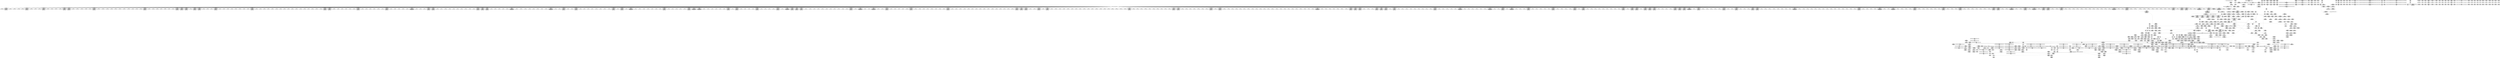 digraph {
	CE0x4464750 [shape=record,shape=Mrecord,label="{CE0x4464750|inode_has_perm:_tmp13|security/selinux/hooks.c,1614}"]
	CE0x4494c90 [shape=record,shape=Mrecord,label="{CE0x4494c90|__validate_creds:_tmp|*SummSource*}"]
	CE0x4451210 [shape=record,shape=Mrecord,label="{CE0x4451210|inode_has_perm:_tmp5|security/selinux/hooks.c,1609}"]
	CE0x44a44a0 [shape=record,shape=Mrecord,label="{CE0x44a44a0|_call_void_mcount()_#3|*SummSink*}"]
	CE0x444a420 [shape=record,shape=Mrecord,label="{CE0x444a420|i8*_getelementptr_inbounds_(_25_x_i8_,_25_x_i8_*_.str3,_i32_0,_i32_0)|*Constant*}"]
	CE0x4490b60 [shape=record,shape=Mrecord,label="{CE0x4490b60|inode_has_perm:_tmp20|security/selinux/hooks.c,1618}"]
	CE0x4448020 [shape=record,shape=Mrecord,label="{CE0x4448020|get_current:_tmp1|*SummSink*}"]
	CE0x44a0280 [shape=record,shape=Mrecord,label="{CE0x44a0280|104:_%struct.inode*,_:_CRE_169,170_}"]
	CE0x4488df0 [shape=record,shape=Mrecord,label="{CE0x4488df0|104:_%struct.inode*,_:_CRE_223,224_}"]
	CE0x445c0b0 [shape=record,shape=Mrecord,label="{CE0x445c0b0|selinux_inode_getxattr:_tmp17|security/selinux/hooks.c,3041|*SummSource*}"]
	CE0x44a62b0 [shape=record,shape=Mrecord,label="{CE0x44a62b0|__validate_creds:_line|Function::__validate_creds&Arg::line::}"]
	CE0x44d0180 [shape=record,shape=Mrecord,label="{CE0x44d0180|12:_i32,_56:_i8*,_:_CRE_898,899_}"]
	CE0x44a24a0 [shape=record,shape=Mrecord,label="{CE0x44a24a0|104:_%struct.inode*,_:_CRE_156,157_}"]
	CE0x4494260 [shape=record,shape=Mrecord,label="{CE0x4494260|inode_has_perm:_tmp19|security/selinux/hooks.c,1618}"]
	CE0x44a5980 [shape=record,shape=Mrecord,label="{CE0x44a5980|inode_has_perm:_i_flags|security/selinux/hooks.c,1611}"]
	CE0x4437d10 [shape=record,shape=Mrecord,label="{CE0x4437d10|i64_4|*Constant*|*SummSource*}"]
	CE0x44b2920 [shape=record,shape=Mrecord,label="{CE0x44b2920|0:_i32,_4:_i32,_8:_i32,_12:_i32,_:_CMRE_8,12_|*MultipleSource*|security/selinux/hooks.c,196|*LoadInst*|security/selinux/hooks.c,196|security/selinux/hooks.c,197}"]
	CE0x449d300 [shape=record,shape=Mrecord,label="{CE0x449d300|__validate_creds:_file|Function::__validate_creds&Arg::file::|*SummSource*}"]
	CE0x44aaa70 [shape=record,shape=Mrecord,label="{CE0x44aaa70|dentry_has_perm:_tmp4|*LoadInst*|security/selinux/hooks.c,1627|*SummSink*}"]
	CE0x44671d0 [shape=record,shape=Mrecord,label="{CE0x44671d0|_ret_%struct.task_struct*_%tmp4,_!dbg_!27714|./arch/x86/include/asm/current.h,14|*SummSource*}"]
	CE0x444e1c0 [shape=record,shape=Mrecord,label="{CE0x444e1c0|get_current:_tmp3}"]
	CE0x4452200 [shape=record,shape=Mrecord,label="{CE0x4452200|104:_%struct.inode*,_:_CRE_89,90_}"]
	CE0x44df950 [shape=record,shape=Mrecord,label="{CE0x44df950|__validate_creds:_tmp9|include/linux/cred.h,175|*SummSink*}"]
	CE0x444faa0 [shape=record,shape=Mrecord,label="{CE0x444faa0|12:_i32,_56:_i8*,_:_CRE_151,152_}"]
	CE0x449f100 [shape=record,shape=Mrecord,label="{CE0x449f100|dentry_has_perm:_tmp2|*SummSource*}"]
	CE0x44b8590 [shape=record,shape=Mrecord,label="{CE0x44b8590|12:_i32,_56:_i8*,_:_CRE_194,195_}"]
	CE0x44d0b00 [shape=record,shape=Mrecord,label="{CE0x44d0b00|12:_i32,_56:_i8*,_:_CRE_906,907_}"]
	CE0x4466fc0 [shape=record,shape=Mrecord,label="{CE0x4466fc0|get_current:_entry|*SummSink*}"]
	CE0x44d4260 [shape=record,shape=Mrecord,label="{CE0x44d4260|12:_i32,_56:_i8*,_:_CRE_984,988_|*MultipleSource*|Function::inode_has_perm&Arg::inode::|*LoadInst*|security/selinux/hooks.c,1627|security/selinux/hooks.c,1611}"]
	CE0x44b91c0 [shape=record,shape=Mrecord,label="{CE0x44b91c0|12:_i32,_56:_i8*,_:_CRE_207,208_}"]
	CE0x44e1dc0 [shape=record,shape=Mrecord,label="{CE0x44e1dc0|inode_has_perm:_and|security/selinux/hooks.c,1611|*SummSource*}"]
	CE0x44bf340 [shape=record,shape=Mrecord,label="{CE0x44bf340|12:_i32,_56:_i8*,_:_CRE_312,320_|*MultipleSource*|Function::inode_has_perm&Arg::inode::|*LoadInst*|security/selinux/hooks.c,1627|security/selinux/hooks.c,1611}"]
	CE0x44c0470 [shape=record,shape=Mrecord,label="{CE0x44c0470|12:_i32,_56:_i8*,_:_CRE_392,400_|*MultipleSource*|Function::inode_has_perm&Arg::inode::|*LoadInst*|security/selinux/hooks.c,1627|security/selinux/hooks.c,1611}"]
	CE0x4493b90 [shape=record,shape=Mrecord,label="{CE0x4493b90|avc_has_perm:_auditdata|Function::avc_has_perm&Arg::auditdata::|*SummSource*}"]
	CE0x44a0190 [shape=record,shape=Mrecord,label="{CE0x44a0190|104:_%struct.inode*,_:_CRE_168,169_}"]
	CE0x444a8d0 [shape=record,shape=Mrecord,label="{CE0x444a8d0|GLOBAL:_lockdep_rcu_suspicious|*Constant*|*SummSource*}"]
	CE0x44b90d0 [shape=record,shape=Mrecord,label="{CE0x44b90d0|12:_i32,_56:_i8*,_:_CRE_206,207_}"]
	CE0x445f150 [shape=record,shape=Mrecord,label="{CE0x445f150|GLOBAL:___llvm_gcov_ctr239|Global_var:__llvm_gcov_ctr239}"]
	CE0x4449850 [shape=record,shape=Mrecord,label="{CE0x4449850|104:_%struct.inode*,_:_CRE_0,4_|*MultipleSource*|Function::selinux_inode_getxattr&Arg::dentry::|Function::dentry_has_perm&Arg::dentry::|security/selinux/hooks.c,1627}"]
	CE0x44bcc10 [shape=record,shape=Mrecord,label="{CE0x44bcc10|12:_i32,_56:_i8*,_:_CRE_279,280_}"]
	CE0x4463080 [shape=record,shape=Mrecord,label="{CE0x4463080|selinux_inode_getxattr:_tmp8|security/selinux/hooks.c,3041|*SummSink*}"]
	CE0x44ab640 [shape=record,shape=Mrecord,label="{CE0x44ab640|GLOBAL:___invalid_creds|*Constant*}"]
	CE0x44e4600 [shape=record,shape=Mrecord,label="{CE0x44e4600|inode_has_perm:_tobool2|security/selinux/hooks.c,1611}"]
	CE0x443df50 [shape=record,shape=Mrecord,label="{CE0x443df50|GLOBAL:_dentry_has_perm|*Constant*|*SummSource*}"]
	CE0x44c8750 [shape=record,shape=Mrecord,label="{CE0x44c8750|12:_i32,_56:_i8*,_:_CRE_607,608_}"]
	CE0x44d3530 [shape=record,shape=Mrecord,label="{CE0x44d3530|12:_i32,_56:_i8*,_:_CRE_968,976_|*MultipleSource*|Function::inode_has_perm&Arg::inode::|*LoadInst*|security/selinux/hooks.c,1627|security/selinux/hooks.c,1611}"]
	CE0x44661d0 [shape=record,shape=Mrecord,label="{CE0x44661d0|GLOBAL:_get_current|*Constant*|*SummSource*}"]
	CE0x44d9e80 [shape=record,shape=Mrecord,label="{CE0x44d9e80|i32_10|*Constant*|*SummSource*}"]
	CE0x4464830 [shape=record,shape=Mrecord,label="{CE0x4464830|inode_has_perm:_tmp13|security/selinux/hooks.c,1614|*SummSink*}"]
	CE0x44a4390 [shape=record,shape=Mrecord,label="{CE0x44a4390|_call_void_mcount()_#3}"]
	CE0x44dfcb0 [shape=record,shape=Mrecord,label="{CE0x44dfcb0|__validate_creds:_tmp9|include/linux/cred.h,175|*SummSource*}"]
	CE0x44b15b0 [shape=record,shape=Mrecord,label="{CE0x44b15b0|cred_sid:_tmp4|*LoadInst*|security/selinux/hooks.c,196}"]
	CE0x44aef70 [shape=record,shape=Mrecord,label="{CE0x44aef70|_ret_void,_!dbg_!27722|include/linux/cred.h,175}"]
	CE0x44595e0 [shape=record,shape=Mrecord,label="{CE0x44595e0|_call_void___invalid_creds(%struct.cred*_%cred,_i8*_%file,_i32_%line)_#10,_!dbg_!27721|include/linux/cred.h,174}"]
	CE0x449b480 [shape=record,shape=Mrecord,label="{CE0x449b480|_call_void_mcount()_#3}"]
	CE0x4451dc0 [shape=record,shape=Mrecord,label="{CE0x4451dc0|104:_%struct.inode*,_:_CRE_72,80_|*MultipleSource*|Function::selinux_inode_getxattr&Arg::dentry::|Function::dentry_has_perm&Arg::dentry::|security/selinux/hooks.c,1627}"]
	CE0x44bf210 [shape=record,shape=Mrecord,label="{CE0x44bf210|12:_i32,_56:_i8*,_:_CRE_311,312_}"]
	CE0x449f780 [shape=record,shape=Mrecord,label="{CE0x449f780|i64*_getelementptr_inbounds_(_5_x_i64_,_5_x_i64_*___llvm_gcov_ctr155,_i64_0,_i64_3)|*Constant*}"]
	CE0x44682f0 [shape=record,shape=Mrecord,label="{CE0x44682f0|selinux_inode_getxattr:_tmp21|security/selinux/hooks.c,3041|*SummSource*}"]
	CE0x44b4da0 [shape=record,shape=Mrecord,label="{CE0x44b4da0|0:_i32,_4:_i32,_8:_i32,_12:_i32,_:_CMRE_12,16_|*MultipleSource*|security/selinux/hooks.c,196|*LoadInst*|security/selinux/hooks.c,196|security/selinux/hooks.c,197}"]
	CE0x44e80f0 [shape=record,shape=Mrecord,label="{CE0x44e80f0|i32_512|*Constant*|*SummSource*}"]
	CE0x44c6f90 [shape=record,shape=Mrecord,label="{CE0x44c6f90|12:_i32,_56:_i8*,_:_CRE_587,588_}"]
	CE0x443f740 [shape=record,shape=Mrecord,label="{CE0x443f740|i64*_getelementptr_inbounds_(_2_x_i64_,_2_x_i64_*___llvm_gcov_ctr98,_i64_0,_i64_0)|*Constant*}"]
	CE0x446ed60 [shape=record,shape=Mrecord,label="{CE0x446ed60|GLOBAL:___validate_creds|*Constant*|*SummSource*}"]
	CE0x44e1050 [shape=record,shape=Mrecord,label="{CE0x44e1050|inode_has_perm:_sid3|security/selinux/hooks.c,1617}"]
	CE0x44bf470 [shape=record,shape=Mrecord,label="{CE0x44bf470|12:_i32,_56:_i8*,_:_CRE_320,328_|*MultipleSource*|Function::inode_has_perm&Arg::inode::|*LoadInst*|security/selinux/hooks.c,1627|security/selinux/hooks.c,1611}"]
	CE0x44d1940 [shape=record,shape=Mrecord,label="{CE0x44d1940|12:_i32,_56:_i8*,_:_CRE_918,919_}"]
	CE0x449b650 [shape=record,shape=Mrecord,label="{CE0x449b650|_call_void_mcount()_#3|*SummSink*}"]
	CE0x44d9b30 [shape=record,shape=Mrecord,label="{CE0x44d9b30|_ret_i32_%tmp6,_!dbg_!27716|security/selinux/hooks.c,197|*SummSink*}"]
	CE0x4448c10 [shape=record,shape=Mrecord,label="{CE0x4448c10|selinux_inode_getxattr:_bb}"]
	CE0x44a0550 [shape=record,shape=Mrecord,label="{CE0x44a0550|104:_%struct.inode*,_:_CRE_172,173_}"]
	CE0x44b1050 [shape=record,shape=Mrecord,label="{CE0x44b1050|cred_sid:_security|security/selinux/hooks.c,196}"]
	CE0x44570f0 [shape=record,shape=Mrecord,label="{CE0x44570f0|selinux_inode_getxattr:_tmp9|security/selinux/hooks.c,3041|*SummSink*}"]
	CE0x44cdb40 [shape=record,shape=Mrecord,label="{CE0x44cdb40|12:_i32,_56:_i8*,_:_CRE_866,867_}"]
	CE0x44ba230 [shape=record,shape=Mrecord,label="{CE0x44ba230|12:_i32,_56:_i8*,_:_CRE_243,244_}"]
	CE0x4456db0 [shape=record,shape=Mrecord,label="{CE0x4456db0|i64_5|*Constant*|*SummSink*}"]
	CE0x4445460 [shape=record,shape=Mrecord,label="{CE0x4445460|selinux_inode_getxattr:_tmp11|security/selinux/hooks.c,3041|*SummSource*}"]
	CE0x444e2c0 [shape=record,shape=Mrecord,label="{CE0x444e2c0|get_current:_tmp3|*SummSource*}"]
	CE0x44cc470 [shape=record,shape=Mrecord,label="{CE0x44cc470|12:_i32,_56:_i8*,_:_CRE_792,800_|*MultipleSource*|Function::inode_has_perm&Arg::inode::|*LoadInst*|security/selinux/hooks.c,1627|security/selinux/hooks.c,1611}"]
	CE0x449ffb0 [shape=record,shape=Mrecord,label="{CE0x449ffb0|104:_%struct.inode*,_:_CRE_166,167_}"]
	CE0x44b70f0 [shape=record,shape=Mrecord,label="{CE0x44b70f0|12:_i32,_56:_i8*,_:_CRE_172,173_}"]
	CE0x44a6350 [shape=record,shape=Mrecord,label="{CE0x44a6350|__validate_creds:_line|Function::__validate_creds&Arg::line::|*SummSource*}"]
	CE0x44c7450 [shape=record,shape=Mrecord,label="{CE0x44c7450|12:_i32,_56:_i8*,_:_CRE_591,592_}"]
	CE0x44678a0 [shape=record,shape=Mrecord,label="{CE0x44678a0|i32_78|*Constant*|*SummSource*}"]
	CE0x44ca650 [shape=record,shape=Mrecord,label="{CE0x44ca650|12:_i32,_56:_i8*,_:_CRE_672,680_|*MultipleSource*|Function::inode_has_perm&Arg::inode::|*LoadInst*|security/selinux/hooks.c,1627|security/selinux/hooks.c,1611}"]
	CE0x44e6690 [shape=record,shape=Mrecord,label="{CE0x44e6690|inode_has_perm:_tmp9|security/selinux/hooks.c,1611|*SummSource*}"]
	CE0x44bed50 [shape=record,shape=Mrecord,label="{CE0x44bed50|12:_i32,_56:_i8*,_:_CRE_307,308_}"]
	CE0x44c4c20 [shape=record,shape=Mrecord,label="{CE0x44c4c20|12:_i32,_56:_i8*,_:_CRE_557,558_}"]
	CE0x44a0820 [shape=record,shape=Mrecord,label="{CE0x44a0820|104:_%struct.inode*,_:_CRE_175,176_}"]
	CE0x44bbf00 [shape=record,shape=Mrecord,label="{CE0x44bbf00|12:_i32,_56:_i8*,_:_CRE_268,269_}"]
	CE0x44c30a0 [shape=record,shape=Mrecord,label="{CE0x44c30a0|12:_i32,_56:_i8*,_:_CRE_500,504_|*MultipleSource*|Function::inode_has_perm&Arg::inode::|*LoadInst*|security/selinux/hooks.c,1627|security/selinux/hooks.c,1611}"]
	CE0x4498bc0 [shape=record,shape=Mrecord,label="{CE0x4498bc0|12:_i32,_56:_i8*,_:_CRE_76,80_|*MultipleSource*|Function::inode_has_perm&Arg::inode::|*LoadInst*|security/selinux/hooks.c,1627|security/selinux/hooks.c,1611}"]
	CE0x446d110 [shape=record,shape=Mrecord,label="{CE0x446d110|__validate_creds:_if.end|*SummSource*}"]
	CE0x4465370 [shape=record,shape=Mrecord,label="{CE0x4465370|i32_10|*Constant*|*SummSink*}"]
	CE0x44a81f0 [shape=record,shape=Mrecord,label="{CE0x44a81f0|12:_i32,_56:_i8*,_:_CRE_136,137_}"]
	CE0x446ac80 [shape=record,shape=Mrecord,label="{CE0x446ac80|104:_%struct.inode*,_:_CRE_218,219_}"]
	CE0x4444c40 [shape=record,shape=Mrecord,label="{CE0x4444c40|selinux_inode_getxattr:_tobool|security/selinux/hooks.c,3041}"]
	CE0x4469060 [shape=record,shape=Mrecord,label="{CE0x4469060|104:_%struct.inode*,_:_CRE_188,189_}"]
	CE0x44bdde0 [shape=record,shape=Mrecord,label="{CE0x44bdde0|12:_i32,_56:_i8*,_:_CRE_294,295_}"]
	CE0x449a920 [shape=record,shape=Mrecord,label="{CE0x449a920|i64*_getelementptr_inbounds_(_8_x_i64_,_8_x_i64_*___llvm_gcov_ctr154,_i64_0,_i64_2)|*Constant*|*SummSource*}"]
	CE0x44c9200 [shape=record,shape=Mrecord,label="{CE0x44c9200|12:_i32,_56:_i8*,_:_CRE_616,617_}"]
	CE0x44bfbf0 [shape=record,shape=Mrecord,label="{CE0x44bfbf0|12:_i32,_56:_i8*,_:_CRE_352,360_|*MultipleSource*|Function::inode_has_perm&Arg::inode::|*LoadInst*|security/selinux/hooks.c,1627|security/selinux/hooks.c,1611}"]
	CE0x44dd710 [shape=record,shape=Mrecord,label="{CE0x44dd710|__validate_creds:_tmp4|include/linux/cred.h,173|*SummSource*}"]
	CE0x44ae840 [shape=record,shape=Mrecord,label="{CE0x44ae840|104:_%struct.inode*,_:_CRE_146,147_}"]
	CE0x443f440 [shape=record,shape=Mrecord,label="{CE0x443f440|i32_16|*Constant*|*SummSource*}"]
	CE0x44a0be0 [shape=record,shape=Mrecord,label="{CE0x44a0be0|104:_%struct.inode*,_:_CRE_179,180_}"]
	CE0x4469e70 [shape=record,shape=Mrecord,label="{CE0x4469e70|104:_%struct.inode*,_:_CRE_203,204_}"]
	CE0x44ae350 [shape=record,shape=Mrecord,label="{CE0x44ae350|104:_%struct.inode*,_:_CRE_104,112_|*MultipleSource*|Function::selinux_inode_getxattr&Arg::dentry::|Function::dentry_has_perm&Arg::dentry::|security/selinux/hooks.c,1627}"]
	CE0x44b8e00 [shape=record,shape=Mrecord,label="{CE0x44b8e00|12:_i32,_56:_i8*,_:_CRE_203,204_}"]
	CE0x44ae080 [shape=record,shape=Mrecord,label="{CE0x44ae080|104:_%struct.inode*,_:_CRE_94,95_}"]
	CE0x449a410 [shape=record,shape=Mrecord,label="{CE0x449a410|i8*_getelementptr_inbounds_(_25_x_i8_,_25_x_i8_*_.str3,_i32_0,_i32_0)|*Constant*}"]
	CE0x44b2010 [shape=record,shape=Mrecord,label="{CE0x44b2010|cred_sid:_tmp5|security/selinux/hooks.c,196|*SummSink*}"]
	CE0x44a1da0 [shape=record,shape=Mrecord,label="{CE0x44a1da0|104:_%struct.inode*,_:_CRE_148,149_}"]
	CE0x44a0460 [shape=record,shape=Mrecord,label="{CE0x44a0460|104:_%struct.inode*,_:_CRE_171,172_}"]
	CE0x44ac350 [shape=record,shape=Mrecord,label="{CE0x44ac350|dentry_has_perm:_type|security/selinux/hooks.c,1630}"]
	CE0x44a0af0 [shape=record,shape=Mrecord,label="{CE0x44a0af0|104:_%struct.inode*,_:_CRE_178,179_}"]
	CE0x446d7c0 [shape=record,shape=Mrecord,label="{CE0x446d7c0|12:_i32,_56:_i8*,_:_CRE_147,148_}"]
	CE0x445ede0 [shape=record,shape=Mrecord,label="{CE0x445ede0|selinux_inode_getxattr:_tmp4|security/selinux/hooks.c,3041|*SummSource*}"]
	CE0x443adf0 [shape=record,shape=Mrecord,label="{CE0x443adf0|dentry_has_perm:_dentry1|security/selinux/hooks.c,1631|*SummSink*}"]
	CE0x44bc750 [shape=record,shape=Mrecord,label="{CE0x44bc750|12:_i32,_56:_i8*,_:_CRE_275,276_}"]
	CE0x44c6e60 [shape=record,shape=Mrecord,label="{CE0x44c6e60|12:_i32,_56:_i8*,_:_CRE_586,587_}"]
	CE0x44df9c0 [shape=record,shape=Mrecord,label="{CE0x44df9c0|cred_sid:_bb}"]
	CE0x4498da0 [shape=record,shape=Mrecord,label="{CE0x4498da0|12:_i32,_56:_i8*,_:_CRE_80,88_|*MultipleSource*|Function::inode_has_perm&Arg::inode::|*LoadInst*|security/selinux/hooks.c,1627|security/selinux/hooks.c,1611}"]
	CE0x44d16e0 [shape=record,shape=Mrecord,label="{CE0x44d16e0|12:_i32,_56:_i8*,_:_CRE_916,917_}"]
	CE0x4452020 [shape=record,shape=Mrecord,label="{CE0x4452020|104:_%struct.inode*,_:_CRE_88,89_}"]
	CE0x44912e0 [shape=record,shape=Mrecord,label="{CE0x44912e0|inode_has_perm:_tmp18|security/selinux/hooks.c,1617}"]
	CE0x44be2a0 [shape=record,shape=Mrecord,label="{CE0x44be2a0|12:_i32,_56:_i8*,_:_CRE_298,299_}"]
	CE0x44d8f40 [shape=record,shape=Mrecord,label="{CE0x44d8f40|GLOBAL:_cred_sid|*Constant*|*SummSource*}"]
	CE0x4450f50 [shape=record,shape=Mrecord,label="{CE0x4450f50|get_current:_tmp4|./arch/x86/include/asm/current.h,14}"]
	CE0x4450220 [shape=record,shape=Mrecord,label="{CE0x4450220|12:_i32,_56:_i8*,_:_CRE_159,160_}"]
	CE0x445e630 [shape=record,shape=Mrecord,label="{CE0x445e630|i64*_getelementptr_inbounds_(_11_x_i64_,_11_x_i64_*___llvm_gcov_ctr239,_i64_0,_i64_8)|*Constant*|*SummSource*}"]
	CE0x4442ed0 [shape=record,shape=Mrecord,label="{CE0x4442ed0|inode_has_perm:_tmp|*SummSource*}"]
	CE0x4491ea0 [shape=record,shape=Mrecord,label="{CE0x4491ea0|inode_has_perm:_call4|security/selinux/hooks.c,1617|*SummSink*}"]
	CE0x443bc30 [shape=record,shape=Mrecord,label="{CE0x443bc30|inode_has_perm:_entry|*SummSink*}"]
	CE0x44e6b70 [shape=record,shape=Mrecord,label="{CE0x44e6b70|inode_has_perm:_tmp10|security/selinux/hooks.c,1611|*SummSource*}"]
	CE0x44baad0 [shape=record,shape=Mrecord,label="{CE0x44baad0|12:_i32,_56:_i8*,_:_CRE_251,252_}"]
	CE0x44c1ba0 [shape=record,shape=Mrecord,label="{CE0x44c1ba0|12:_i32,_56:_i8*,_:_CRE_473,474_}"]
	CE0x44c9330 [shape=record,shape=Mrecord,label="{CE0x44c9330|12:_i32,_56:_i8*,_:_CRE_617,618_}"]
	CE0x44c3f70 [shape=record,shape=Mrecord,label="{CE0x44c3f70|12:_i32,_56:_i8*,_:_CRE_540,544_|*MultipleSource*|Function::inode_has_perm&Arg::inode::|*LoadInst*|security/selinux/hooks.c,1627|security/selinux/hooks.c,1611}"]
	CE0x443e5b0 [shape=record,shape=Mrecord,label="{CE0x443e5b0|dentry_has_perm:_cred|Function::dentry_has_perm&Arg::cred::|*SummSource*}"]
	CE0x44cc880 [shape=record,shape=Mrecord,label="{CE0x44cc880|12:_i32,_56:_i8*,_:_CRE_808,816_|*MultipleSource*|Function::inode_has_perm&Arg::inode::|*LoadInst*|security/selinux/hooks.c,1627|security/selinux/hooks.c,1611}"]
	CE0x44bf7b0 [shape=record,shape=Mrecord,label="{CE0x44bf7b0|12:_i32,_56:_i8*,_:_CRE_336,344_|*MultipleSource*|Function::inode_has_perm&Arg::inode::|*LoadInst*|security/selinux/hooks.c,1627|security/selinux/hooks.c,1611}"]
	CE0x4443e30 [shape=record,shape=Mrecord,label="{CE0x4443e30|__validate_creds:_expval|include/linux/cred.h,173|*SummSink*}"]
	CE0x44932d0 [shape=record,shape=Mrecord,label="{CE0x44932d0|avc_has_perm:_tclass|Function::avc_has_perm&Arg::tclass::|*SummSink*}"]
	CE0x44e0b10 [shape=record,shape=Mrecord,label="{CE0x44e0b10|i64*_getelementptr_inbounds_(_8_x_i64_,_8_x_i64_*___llvm_gcov_ctr154,_i64_0,_i64_7)|*Constant*|*SummSource*}"]
	CE0x445ca10 [shape=record,shape=Mrecord,label="{CE0x445ca10|i64*_getelementptr_inbounds_(_11_x_i64_,_11_x_i64_*___llvm_gcov_ctr239,_i64_0,_i64_0)|*Constant*|*SummSink*}"]
	CE0x4449980 [shape=record,shape=Mrecord,label="{CE0x4449980|dentry_has_perm:_d_inode|security/selinux/hooks.c,1627}"]
	CE0x4447180 [shape=record,shape=Mrecord,label="{CE0x4447180|selinux_inode_getxattr:_tobool1|security/selinux/hooks.c,3041|*SummSource*}"]
	CE0x449d660 [shape=record,shape=Mrecord,label="{CE0x449d660|COLLAPSED:_CMRE:_elem_0:default:}"]
	CE0x44aec00 [shape=record,shape=Mrecord,label="{CE0x44aec00|cred_sid:_security|security/selinux/hooks.c,196|*SummSource*}"]
	CE0x44c4a70 [shape=record,shape=Mrecord,label="{CE0x44c4a70|12:_i32,_56:_i8*,_:_CRE_555,556_}"]
	CE0x44700e0 [shape=record,shape=Mrecord,label="{CE0x44700e0|__validate_creds:_if.end|*SummSink*}"]
	CE0x4462b10 [shape=record,shape=Mrecord,label="{CE0x4462b10|selinux_inode_getxattr:_tmp6|security/selinux/hooks.c,3041|*SummSource*}"]
	CE0x443ec50 [shape=record,shape=Mrecord,label="{CE0x443ec50|selinux_inode_getxattr:_dentry|Function::selinux_inode_getxattr&Arg::dentry::|*SummSink*}"]
	CE0x44cb9d0 [shape=record,shape=Mrecord,label="{CE0x44cb9d0|12:_i32,_56:_i8*,_:_CRE_744,752_|*MultipleSource*|Function::inode_has_perm&Arg::inode::|*LoadInst*|security/selinux/hooks.c,1627|security/selinux/hooks.c,1611}"]
	CE0x4444eb0 [shape=record,shape=Mrecord,label="{CE0x4444eb0|i64_2|*Constant*|*SummSink*}"]
	CE0x44d44c0 [shape=record,shape=Mrecord,label="{CE0x44d44c0|12:_i32,_56:_i8*,_:_CRE_992,1000_|*MultipleSource*|Function::inode_has_perm&Arg::inode::|*LoadInst*|security/selinux/hooks.c,1627|security/selinux/hooks.c,1611}"]
	CE0x44dcc20 [shape=record,shape=Mrecord,label="{CE0x44dcc20|inode_has_perm:_tmp17|security/selinux/hooks.c,1617|*SummSource*}"]
	CE0x445ff60 [shape=record,shape=Mrecord,label="{CE0x445ff60|GLOBAL:_selinux_inode_getxattr.__warned|Global_var:selinux_inode_getxattr.__warned}"]
	CE0x4493160 [shape=record,shape=Mrecord,label="{CE0x4493160|avc_has_perm:_tclass|Function::avc_has_perm&Arg::tclass::|*SummSource*}"]
	CE0x44c70c0 [shape=record,shape=Mrecord,label="{CE0x44c70c0|12:_i32,_56:_i8*,_:_CRE_588,589_}"]
	CE0x4494bb0 [shape=record,shape=Mrecord,label="{CE0x4494bb0|__validate_creds:_tmp}"]
	CE0x44a51f0 [shape=record,shape=Mrecord,label="{CE0x44a51f0|i32_1609|*Constant*|*SummSource*}"]
	CE0x44b80e0 [shape=record,shape=Mrecord,label="{CE0x44b80e0|12:_i32,_56:_i8*,_:_CRE_189,190_}"]
	CE0x446cdf0 [shape=record,shape=Mrecord,label="{CE0x446cdf0|__validate_creds:_if.then|*SummSink*}"]
	CE0x44e0880 [shape=record,shape=Mrecord,label="{CE0x44e0880|inode_has_perm:_retval.0|*SummSink*}"]
	CE0x44b71e0 [shape=record,shape=Mrecord,label="{CE0x44b71e0|12:_i32,_56:_i8*,_:_CRE_173,174_}"]
	CE0x44d9da0 [shape=record,shape=Mrecord,label="{CE0x44d9da0|i32_10|*Constant*}"]
	CE0x44cd4e0 [shape=record,shape=Mrecord,label="{CE0x44cd4e0|12:_i32,_56:_i8*,_:_CRE_856,864_|*MultipleSource*|Function::inode_has_perm&Arg::inode::|*LoadInst*|security/selinux/hooks.c,1627|security/selinux/hooks.c,1611}"]
	"CONST[source:0(mediator),value:0(static)][purpose:{operation}]"
	CE0x44af180 [shape=record,shape=Mrecord,label="{CE0x44af180|_ret_void,_!dbg_!27722|include/linux/cred.h,175|*SummSource*}"]
	CE0x44c8c10 [shape=record,shape=Mrecord,label="{CE0x44c8c10|12:_i32,_56:_i8*,_:_CRE_611,612_}"]
	CE0x4492d20 [shape=record,shape=Mrecord,label="{CE0x4492d20|avc_has_perm:_tsid|Function::avc_has_perm&Arg::tsid::|*SummSource*}"]
	CE0x44b8770 [shape=record,shape=Mrecord,label="{CE0x44b8770|12:_i32,_56:_i8*,_:_CRE_196,197_}"]
	"CONST[source:1(input),value:2(dynamic)][purpose:{subject}]"
	CE0x44411a0 [shape=record,shape=Mrecord,label="{CE0x44411a0|get_current:_tmp2}"]
	CE0x4441bd0 [shape=record,shape=Mrecord,label="{CE0x4441bd0|_call_void_mcount()_#3}"]
	CE0x4493510 [shape=record,shape=Mrecord,label="{CE0x4493510|_ret_i32_%retval.0,_!dbg_!27728|security/selinux/avc.c,775}"]
	CE0x44b0330 [shape=record,shape=Mrecord,label="{CE0x44b0330|cred_sid:_tmp}"]
	CE0x445e5c0 [shape=record,shape=Mrecord,label="{CE0x445e5c0|i64*_getelementptr_inbounds_(_11_x_i64_,_11_x_i64_*___llvm_gcov_ctr239,_i64_0,_i64_8)|*Constant*}"]
	CE0x4460090 [shape=record,shape=Mrecord,label="{CE0x4460090|GLOBAL:_selinux_inode_getxattr.__warned|Global_var:selinux_inode_getxattr.__warned|*SummSource*}"]
	CE0x444f8c0 [shape=record,shape=Mrecord,label="{CE0x444f8c0|12:_i32,_56:_i8*,_:_CRE_149,150_}"]
	CE0x4444a10 [shape=record,shape=Mrecord,label="{CE0x4444a10|dentry_has_perm:_tmp1|*SummSource*}"]
	CE0x44c6c00 [shape=record,shape=Mrecord,label="{CE0x44c6c00|12:_i32,_56:_i8*,_:_CRE_584,585_}"]
	CE0x44d08a0 [shape=record,shape=Mrecord,label="{CE0x44d08a0|12:_i32,_56:_i8*,_:_CRE_904,905_}"]
	CE0x448a9f0 [shape=record,shape=Mrecord,label="{CE0x448a9f0|104:_%struct.inode*,_:_CRE_315,316_}"]
	CE0x443e6c0 [shape=record,shape=Mrecord,label="{CE0x443e6c0|dentry_has_perm:_cred|Function::dentry_has_perm&Arg::cred::|*SummSink*}"]
	CE0x44e2240 [shape=record,shape=Mrecord,label="{CE0x44e2240|inode_has_perm:_tobool|security/selinux/hooks.c,1611}"]
	CE0x44be040 [shape=record,shape=Mrecord,label="{CE0x44be040|12:_i32,_56:_i8*,_:_CRE_296,297_}"]
	CE0x44a5c50 [shape=record,shape=Mrecord,label="{CE0x44a5c50|__validate_creds:_lnot|include/linux/cred.h,173}"]
	CE0x449c720 [shape=record,shape=Mrecord,label="{CE0x449c720|__validate_creds:_conv|include/linux/cred.h,173|*SummSink*}"]
	CE0x446d6d0 [shape=record,shape=Mrecord,label="{CE0x446d6d0|12:_i32,_56:_i8*,_:_CRE_146,147_}"]
	CE0x4499750 [shape=record,shape=Mrecord,label="{CE0x4499750|12:_i32,_56:_i8*,_:_CRE_104,112_|*MultipleSource*|Function::inode_has_perm&Arg::inode::|*LoadInst*|security/selinux/hooks.c,1627|security/selinux/hooks.c,1611}"]
	CE0x44d2780 [shape=record,shape=Mrecord,label="{CE0x44d2780|12:_i32,_56:_i8*,_:_CRE_930,931_}"]
	CE0x44cdf10 [shape=record,shape=Mrecord,label="{CE0x44cdf10|12:_i32,_56:_i8*,_:_CRE_869,870_}"]
	CE0x44e2e70 [shape=record,shape=Mrecord,label="{CE0x44e2e70|inode_has_perm:_lnot1|security/selinux/hooks.c,1611|*SummSink*}"]
	CE0x443eae0 [shape=record,shape=Mrecord,label="{CE0x443eae0|selinux_inode_getxattr:_dentry|Function::selinux_inode_getxattr&Arg::dentry::|*SummSource*}"]
	CE0x446ded0 [shape=record,shape=Mrecord,label="{CE0x446ded0|inode_has_perm:_bb}"]
	CE0x4459200 [shape=record,shape=Mrecord,label="{CE0x4459200|i8*_getelementptr_inbounds_(_45_x_i8_,_45_x_i8_*_.str12,_i32_0,_i32_0)|*Constant*}"]
	CE0x4449dd0 [shape=record,shape=Mrecord,label="{CE0x4449dd0|_call_void_lockdep_rcu_suspicious(i8*_getelementptr_inbounds_(_25_x_i8_,_25_x_i8_*_.str3,_i32_0,_i32_0),_i32_3041,_i8*_getelementptr_inbounds_(_45_x_i8_,_45_x_i8_*_.str12,_i32_0,_i32_0))_#10,_!dbg_!27729|security/selinux/hooks.c,3041|*SummSource*}"]
	CE0x44aa980 [shape=record,shape=Mrecord,label="{CE0x44aa980|dentry_has_perm:_tmp4|*LoadInst*|security/selinux/hooks.c,1627|*SummSource*}"]
	CE0x44630f0 [shape=record,shape=Mrecord,label="{CE0x44630f0|i64*_getelementptr_inbounds_(_11_x_i64_,_11_x_i64_*___llvm_gcov_ctr239,_i64_0,_i64_6)|*Constant*|*SummSink*}"]
	CE0x44ba2e0 [shape=record,shape=Mrecord,label="{CE0x44ba2e0|12:_i32,_56:_i8*,_:_CRE_244,245_}"]
	CE0x44ced50 [shape=record,shape=Mrecord,label="{CE0x44ced50|12:_i32,_56:_i8*,_:_CRE_881,882_}"]
	CE0x4454aa0 [shape=record,shape=Mrecord,label="{CE0x4454aa0|selinux_inode_getxattr:_tmp20|security/selinux/hooks.c,3041}"]
	CE0x44629e0 [shape=record,shape=Mrecord,label="{CE0x44629e0|selinux_inode_getxattr:_tmp6|security/selinux/hooks.c,3041}"]
	CE0x44a6410 [shape=record,shape=Mrecord,label="{CE0x44a6410|cred_sid:_tmp3|*SummSource*}"]
	"CONST[source:1(input),value:2(dynamic)][purpose:{object}]"
	CE0x44a0a00 [shape=record,shape=Mrecord,label="{CE0x44a0a00|104:_%struct.inode*,_:_CRE_177,178_}"]
	CE0x4460300 [shape=record,shape=Mrecord,label="{CE0x4460300|selinux_inode_getxattr:_tmp10|security/selinux/hooks.c,3041}"]
	CE0x44a47a0 [shape=record,shape=Mrecord,label="{CE0x44a47a0|i64*_getelementptr_inbounds_(_8_x_i64_,_8_x_i64_*___llvm_gcov_ctr154,_i64_0,_i64_1)|*Constant*}"]
	CE0x44d2c40 [shape=record,shape=Mrecord,label="{CE0x44d2c40|12:_i32,_56:_i8*,_:_CRE_934,935_}"]
	CE0x4459060 [shape=record,shape=Mrecord,label="{CE0x4459060|i32_3041|*Constant*|*SummSink*}"]
	CE0x44bd460 [shape=record,shape=Mrecord,label="{CE0x44bd460|12:_i32,_56:_i8*,_:_CRE_286,287_}"]
	CE0x4457310 [shape=record,shape=Mrecord,label="{CE0x4457310|i64*_getelementptr_inbounds_(_11_x_i64_,_11_x_i64_*___llvm_gcov_ctr239,_i64_0,_i64_0)|*Constant*|*SummSource*}"]
	CE0x44e2d00 [shape=record,shape=Mrecord,label="{CE0x44e2d00|inode_has_perm:_lnot1|security/selinux/hooks.c,1611|*SummSource*}"]
	CE0x44d23f0 [shape=record,shape=Mrecord,label="{CE0x44d23f0|12:_i32,_56:_i8*,_:_CRE_927,928_}"]
	CE0x44d9600 [shape=record,shape=Mrecord,label="{CE0x44d9600|cred_sid:_cred|Function::cred_sid&Arg::cred::|*SummSource*}"]
	CE0x44d3750 [shape=record,shape=Mrecord,label="{CE0x44d3750|12:_i32,_56:_i8*,_:_CRE_976,977_}"]
	CE0x44be890 [shape=record,shape=Mrecord,label="{CE0x44be890|12:_i32,_56:_i8*,_:_CRE_303,304_}"]
	CE0x44a0910 [shape=record,shape=Mrecord,label="{CE0x44a0910|104:_%struct.inode*,_:_CRE_176,177_}"]
	CE0x4462810 [shape=record,shape=Mrecord,label="{CE0x4462810|selinux_inode_getxattr:_tmp5|security/selinux/hooks.c,3041}"]
	CE0x449f7f0 [shape=record,shape=Mrecord,label="{CE0x449f7f0|GLOBAL:___llvm_gcov_ctr155|Global_var:__llvm_gcov_ctr155|*SummSource*}"]
	CE0x4450130 [shape=record,shape=Mrecord,label="{CE0x4450130|12:_i32,_56:_i8*,_:_CRE_158,159_}"]
	CE0x44bd6c0 [shape=record,shape=Mrecord,label="{CE0x44bd6c0|12:_i32,_56:_i8*,_:_CRE_288,289_}"]
	CE0x449c9b0 [shape=record,shape=Mrecord,label="{CE0x449c9b0|inode_has_perm:_tmp3}"]
	CE0x44a9d90 [shape=record,shape=Mrecord,label="{CE0x44a9d90|__validate_creds:_call|include/linux/cred.h,173|*SummSource*}"]
	CE0x44bc160 [shape=record,shape=Mrecord,label="{CE0x44bc160|12:_i32,_56:_i8*,_:_CRE_270,271_}"]
	CE0x4440b30 [shape=record,shape=Mrecord,label="{CE0x4440b30|GLOBAL:_current_task|Global_var:current_task}"]
	CE0x44aa890 [shape=record,shape=Mrecord,label="{CE0x44aa890|dentry_has_perm:_tmp4|*LoadInst*|security/selinux/hooks.c,1627}"]
	CE0x4465510 [shape=record,shape=Mrecord,label="{CE0x4465510|inode_has_perm:_call|security/selinux/hooks.c,1614|*SummSource*}"]
	CE0x4495a10 [shape=record,shape=Mrecord,label="{CE0x4495a10|__validate_creds:_tmp3|include/linux/cred.h,173|*SummSource*}"]
	CE0x44bd330 [shape=record,shape=Mrecord,label="{CE0x44bd330|12:_i32,_56:_i8*,_:_CRE_285,286_}"]
	CE0x44a2950 [shape=record,shape=Mrecord,label="{CE0x44a2950|104:_%struct.inode*,_:_CRE_161,162_}"]
	CE0x4467a70 [shape=record,shape=Mrecord,label="{CE0x4467a70|dentry_has_perm:_entry|*SummSource*}"]
	CE0x44c4e50 [shape=record,shape=Mrecord,label="{CE0x44c4e50|12:_i32,_56:_i8*,_:_CRE_559,560_}"]
	CE0x449d090 [shape=record,shape=Mrecord,label="{CE0x449d090|i32_1609|*Constant*}"]
	CE0x4492230 [shape=record,shape=Mrecord,label="{CE0x4492230|i32_(i32,_i32,_i16,_i32,_%struct.common_audit_data*)*_bitcast_(i32_(i32,_i32,_i16,_i32,_%struct.common_audit_data.495*)*_avc_has_perm_to_i32_(i32,_i32,_i16,_i32,_%struct.common_audit_data*)*)|*Constant*|*SummSource*}"]
	CE0x4494620 [shape=record,shape=Mrecord,label="{CE0x4494620|i64*_getelementptr_inbounds_(_5_x_i64_,_5_x_i64_*___llvm_gcov_ctr155,_i64_0,_i64_0)|*Constant*|*SummSink*}"]
	CE0x443e900 [shape=record,shape=Mrecord,label="{CE0x443e900|selinux_inode_getxattr:_dentry|Function::selinux_inode_getxattr&Arg::dentry::}"]
	CE0x44e1d50 [shape=record,shape=Mrecord,label="{CE0x44e1d50|inode_has_perm:_and|security/selinux/hooks.c,1611}"]
	CE0x44cb370 [shape=record,shape=Mrecord,label="{CE0x44cb370|12:_i32,_56:_i8*,_:_CRE_712,728_|*MultipleSource*|Function::inode_has_perm&Arg::inode::|*LoadInst*|security/selinux/hooks.c,1627|security/selinux/hooks.c,1611}"]
	CE0x449ca20 [shape=record,shape=Mrecord,label="{CE0x449ca20|inode_has_perm:_tmp3|*SummSource*}"]
	CE0x44d4390 [shape=record,shape=Mrecord,label="{CE0x44d4390|12:_i32,_56:_i8*,_:_CRE_988,992_|*MultipleSource*|Function::inode_has_perm&Arg::inode::|*LoadInst*|security/selinux/hooks.c,1627|security/selinux/hooks.c,1611}"]
	CE0x446aaa0 [shape=record,shape=Mrecord,label="{CE0x446aaa0|104:_%struct.inode*,_:_CRE_216,217_}"]
	CE0x44d0fc0 [shape=record,shape=Mrecord,label="{CE0x44d0fc0|12:_i32,_56:_i8*,_:_CRE_910,911_}"]
	CE0x44e4590 [shape=record,shape=Mrecord,label="{CE0x44e4590|inode_has_perm:_tmp7|security/selinux/hooks.c,1611|*SummSource*}"]
	CE0x44e0290 [shape=record,shape=Mrecord,label="{CE0x44e0290|i64*_getelementptr_inbounds_(_2_x_i64_,_2_x_i64_*___llvm_gcov_ctr131,_i64_0,_i64_0)|*Constant*|*SummSink*}"]
	CE0x4492bf0 [shape=record,shape=Mrecord,label="{CE0x4492bf0|avc_has_perm:_tsid|Function::avc_has_perm&Arg::tsid::}"]
	CE0x44ba010 [shape=record,shape=Mrecord,label="{CE0x44ba010|12:_i32,_56:_i8*,_:_CRE_242,243_}"]
	CE0x443a980 [shape=record,shape=Mrecord,label="{CE0x443a980|dentry_has_perm:_u|security/selinux/hooks.c,1631}"]
	CE0x44a5180 [shape=record,shape=Mrecord,label="{CE0x44a5180|i32_0|*Constant*}"]
	CE0x44b82c0 [shape=record,shape=Mrecord,label="{CE0x44b82c0|12:_i32,_56:_i8*,_:_CRE_191,192_}"]
	CE0x44c8160 [shape=record,shape=Mrecord,label="{CE0x44c8160|12:_i32,_56:_i8*,_:_CRE_602,603_}"]
	CE0x44b5710 [shape=record,shape=Mrecord,label="{CE0x44b5710|cred_sid:_tmp6|security/selinux/hooks.c,197|*SummSource*}"]
	CE0x44d2650 [shape=record,shape=Mrecord,label="{CE0x44d2650|12:_i32,_56:_i8*,_:_CRE_929,930_}"]
	CE0x44e3dc0 [shape=record,shape=Mrecord,label="{CE0x44e3dc0|GLOBAL:_llvm.expect.i64|*Constant*|*SummSource*}"]
	CE0x44b5bf0 [shape=record,shape=Mrecord,label="{CE0x44b5bf0|cred_sid:_tmp6|security/selinux/hooks.c,197|*SummSink*}"]
	CE0x449b7c0 [shape=record,shape=Mrecord,label="{CE0x449b7c0|__validate_creds:_cred|Function::__validate_creds&Arg::cred::}"]
	CE0x44a4810 [shape=record,shape=Mrecord,label="{CE0x44a4810|i64*_getelementptr_inbounds_(_8_x_i64_,_8_x_i64_*___llvm_gcov_ctr154,_i64_0,_i64_1)|*Constant*|*SummSource*}"]
	CE0x44a6520 [shape=record,shape=Mrecord,label="{CE0x44a6520|cred_sid:_tmp3|*SummSink*}"]
	CE0x44e3620 [shape=record,shape=Mrecord,label="{CE0x44e3620|inode_has_perm:_conv|security/selinux/hooks.c,1611|*SummSource*}"]
	CE0x4463d00 [shape=record,shape=Mrecord,label="{CE0x4463d00|inode_has_perm:_tmp12|security/selinux/hooks.c,1612|*SummSource*}"]
	CE0x443a780 [shape=record,shape=Mrecord,label="{CE0x443a780|i8_10|*Constant*|*SummSink*}"]
	CE0x44afc20 [shape=record,shape=Mrecord,label="{CE0x44afc20|__validate_creds:_expval|include/linux/cred.h,173}"]
	CE0x4466d00 [shape=record,shape=Mrecord,label="{CE0x4466d00|get_current:_entry}"]
	CE0x44c9cb0 [shape=record,shape=Mrecord,label="{CE0x44c9cb0|12:_i32,_56:_i8*,_:_CRE_632,640_|*MultipleSource*|Function::inode_has_perm&Arg::inode::|*LoadInst*|security/selinux/hooks.c,1627|security/selinux/hooks.c,1611}"]
	CE0x44da170 [shape=record,shape=Mrecord,label="{CE0x44da170|inode_has_perm:_i_security|security/selinux/hooks.c,1615|*SummSource*}"]
	CE0x44bbca0 [shape=record,shape=Mrecord,label="{CE0x44bbca0|12:_i32,_56:_i8*,_:_CRE_266,267_}"]
	CE0x44487a0 [shape=record,shape=Mrecord,label="{CE0x44487a0|selinux_inode_getxattr:_land.lhs.true|*SummSource*}"]
	CE0x44e0ed0 [shape=record,shape=Mrecord,label="{CE0x44e0ed0|i64*_getelementptr_inbounds_(_8_x_i64_,_8_x_i64_*___llvm_gcov_ctr154,_i64_0,_i64_7)|*Constant*}"]
	CE0x4491d30 [shape=record,shape=Mrecord,label="{CE0x4491d30|inode_has_perm:_call4|security/selinux/hooks.c,1617|*SummSource*}"]
	CE0x44d2060 [shape=record,shape=Mrecord,label="{CE0x44d2060|12:_i32,_56:_i8*,_:_CRE_924,925_}"]
	CE0x444f0e0 [shape=record,shape=Mrecord,label="{CE0x444f0e0|i8_1|*Constant*}"]
	CE0x44e5480 [shape=record,shape=Mrecord,label="{CE0x44e5480|GLOBAL:___llvm_gcov_ctr154|Global_var:__llvm_gcov_ctr154|*SummSource*}"]
	CE0x449a1e0 [shape=record,shape=Mrecord,label="{CE0x449a1e0|__validate_creds:_cred|Function::__validate_creds&Arg::cred::|*SummSink*}"]
	CE0x443b1c0 [shape=record,shape=Mrecord,label="{CE0x443b1c0|dentry_has_perm:_call|security/selinux/hooks.c,1632|*SummSource*}"]
	CE0x44ba4e0 [shape=record,shape=Mrecord,label="{CE0x44ba4e0|12:_i32,_56:_i8*,_:_CRE_246,247_}"]
	CE0x44b8c20 [shape=record,shape=Mrecord,label="{CE0x44b8c20|12:_i32,_56:_i8*,_:_CRE_201,202_}"]
	CE0x446ae60 [shape=record,shape=Mrecord,label="{CE0x446ae60|104:_%struct.inode*,_:_CRE_220,221_}"]
	CE0x44c97f0 [shape=record,shape=Mrecord,label="{CE0x44c97f0|12:_i32,_56:_i8*,_:_CRE_621,622_}"]
	CE0x44c3940 [shape=record,shape=Mrecord,label="{CE0x44c3940|12:_i32,_56:_i8*,_:_CRE_520,528_|*MultipleSource*|Function::inode_has_perm&Arg::inode::|*LoadInst*|security/selinux/hooks.c,1627|security/selinux/hooks.c,1611}"]
	CE0x4448210 [shape=record,shape=Mrecord,label="{CE0x4448210|i64_0|*Constant*}"]
	CE0x44c6740 [shape=record,shape=Mrecord,label="{CE0x44c6740|12:_i32,_56:_i8*,_:_CRE_580,581_}"]
	CE0x4470cb0 [shape=record,shape=Mrecord,label="{CE0x4470cb0|_call_void_lockdep_rcu_suspicious(i8*_getelementptr_inbounds_(_25_x_i8_,_25_x_i8_*_.str3,_i32_0,_i32_0),_i32_3041,_i8*_getelementptr_inbounds_(_45_x_i8_,_45_x_i8_*_.str12,_i32_0,_i32_0))_#10,_!dbg_!27729|security/selinux/hooks.c,3041}"]
	CE0x4456050 [shape=record,shape=Mrecord,label="{CE0x4456050|selinux_inode_getxattr:_call|security/selinux/hooks.c,3041|*SummSource*}"]
	CE0x446f1d0 [shape=record,shape=Mrecord,label="{CE0x446f1d0|i64_1|*Constant*}"]
	CE0x44bcae0 [shape=record,shape=Mrecord,label="{CE0x44bcae0|12:_i32,_56:_i8*,_:_CRE_278,279_}"]
	CE0x446dc30 [shape=record,shape=Mrecord,label="{CE0x446dc30|cred_sid:_tmp2|*SummSource*}"]
	CE0x44c7dd0 [shape=record,shape=Mrecord,label="{CE0x44c7dd0|12:_i32,_56:_i8*,_:_CRE_599,600_}"]
	CE0x443d4a0 [shape=record,shape=Mrecord,label="{CE0x443d4a0|_ret_i32_%retval.0,_!dbg_!27739|security/selinux/hooks.c,1618|*SummSink*}"]
	CE0x4432470 [shape=record,shape=Mrecord,label="{CE0x4432470|selinux_inode_getxattr:_tmp14|security/selinux/hooks.c,3041|*SummSource*}"]
	CE0x4444d70 [shape=record,shape=Mrecord,label="{CE0x4444d70|i64_2|*Constant*}"]
	CE0x448aae0 [shape=record,shape=Mrecord,label="{CE0x448aae0|104:_%struct.inode*,_:_CRE_316,317_}"]
	CE0x44c1dc0 [shape=record,shape=Mrecord,label="{CE0x44c1dc0|12:_i32,_56:_i8*,_:_CRE_474,475_}"]
	CE0x4488fd0 [shape=record,shape=Mrecord,label="{CE0x4488fd0|104:_%struct.inode*,_:_CRE_232,240_|*MultipleSource*|Function::selinux_inode_getxattr&Arg::dentry::|Function::dentry_has_perm&Arg::dentry::|security/selinux/hooks.c,1627}"]
	CE0x44a1c80 [shape=record,shape=Mrecord,label="{CE0x44a1c80|i64*_getelementptr_inbounds_(_2_x_i64_,_2_x_i64_*___llvm_gcov_ctr98,_i64_0,_i64_1)|*Constant*|*SummSink*}"]
	CE0x44708a0 [shape=record,shape=Mrecord,label="{CE0x44708a0|i8_1|*Constant*|*SummSink*}"]
	CE0x44ce890 [shape=record,shape=Mrecord,label="{CE0x44ce890|12:_i32,_56:_i8*,_:_CRE_877,878_}"]
	CE0x444d750 [shape=record,shape=Mrecord,label="{CE0x444d750|dentry_has_perm:_bb|*SummSource*}"]
	CE0x44d03e0 [shape=record,shape=Mrecord,label="{CE0x44d03e0|12:_i32,_56:_i8*,_:_CRE_900,901_}"]
	CE0x443f1a0 [shape=record,shape=Mrecord,label="{CE0x443f1a0|dentry_has_perm:_dentry|Function::dentry_has_perm&Arg::dentry::|*SummSink*}"]
	CE0x449b540 [shape=record,shape=Mrecord,label="{CE0x449b540|_call_void_mcount()_#3|*SummSource*}"]
	CE0x444eba0 [shape=record,shape=Mrecord,label="{CE0x444eba0|selinux_inode_getxattr:_tmp16|security/selinux/hooks.c,3041|*SummSource*}"]
	CE0x446c500 [shape=record,shape=Mrecord,label="{CE0x446c500|dentry_has_perm:_bb}"]
	CE0x443c2d0 [shape=record,shape=Mrecord,label="{CE0x443c2d0|inode_has_perm:_inode|Function::inode_has_perm&Arg::inode::}"]
	CE0x44be630 [shape=record,shape=Mrecord,label="{CE0x44be630|12:_i32,_56:_i8*,_:_CRE_301,302_}"]
	CE0x44cd100 [shape=record,shape=Mrecord,label="{CE0x44cd100|12:_i32,_56:_i8*,_:_CRE_840,848_|*MultipleSource*|Function::inode_has_perm&Arg::inode::|*LoadInst*|security/selinux/hooks.c,1627|security/selinux/hooks.c,1611}"]
	CE0x4499050 [shape=record,shape=Mrecord,label="{CE0x4499050|12:_i32,_56:_i8*,_:_CRE_96,104_|*MultipleSource*|Function::inode_has_perm&Arg::inode::|*LoadInst*|security/selinux/hooks.c,1627|security/selinux/hooks.c,1611}"]
	CE0x44b0410 [shape=record,shape=Mrecord,label="{CE0x44b0410|cred_sid:_tmp|*SummSource*}"]
	CE0x44e35b0 [shape=record,shape=Mrecord,label="{CE0x44e35b0|GLOBAL:_llvm.expect.i64|*Constant*}"]
	CE0x4444f50 [shape=record,shape=Mrecord,label="{CE0x4444f50|selinux_inode_getxattr:_tmp4|security/selinux/hooks.c,3041}"]
	CE0x44b9b70 [shape=record,shape=Mrecord,label="{CE0x44b9b70|12:_i32,_56:_i8*,_:_CRE_240,241_}"]
	CE0x443cfe0 [shape=record,shape=Mrecord,label="{CE0x443cfe0|inode_has_perm:_adp|Function::inode_has_perm&Arg::adp::|*SummSink*}"]
	CE0x443bd10 [shape=record,shape=Mrecord,label="{CE0x443bd10|inode_has_perm:_do.end|*SummSource*}"]
	CE0x445a000 [shape=record,shape=Mrecord,label="{CE0x445a000|i64*_getelementptr_inbounds_(_5_x_i64_,_5_x_i64_*___llvm_gcov_ctr155,_i64_0,_i64_4)|*Constant*}"]
	CE0x4499eb0 [shape=record,shape=Mrecord,label="{CE0x4499eb0|__validate_creds:_tmp2|include/linux/cred.h,173|*SummSink*}"]
	CE0x449d6d0 [shape=record,shape=Mrecord,label="{CE0x449d6d0|GLOBAL:_creds_are_invalid|*Constant*|*SummSource*}"]
	CE0x44b7870 [shape=record,shape=Mrecord,label="{CE0x44b7870|12:_i32,_56:_i8*,_:_CRE_180,181_}"]
	CE0x44a23b0 [shape=record,shape=Mrecord,label="{CE0x44a23b0|104:_%struct.inode*,_:_CRE_155,156_}"]
	CE0x44dff30 [shape=record,shape=Mrecord,label="{CE0x44dff30|i64*_getelementptr_inbounds_(_2_x_i64_,_2_x_i64_*___llvm_gcov_ctr131,_i64_0,_i64_0)|*Constant*}"]
	CE0x44a18e0 [shape=record,shape=Mrecord,label="{CE0x44a18e0|i64*_getelementptr_inbounds_(_2_x_i64_,_2_x_i64_*___llvm_gcov_ctr153,_i64_0,_i64_0)|*Constant*|*SummSource*}"]
	CE0x4454c40 [shape=record,shape=Mrecord,label="{CE0x4454c40|selinux_inode_getxattr:_tmp20|security/selinux/hooks.c,3041|*SummSource*}"]
	CE0x44d0d60 [shape=record,shape=Mrecord,label="{CE0x44d0d60|12:_i32,_56:_i8*,_:_CRE_908,909_}"]
	CE0x44c8620 [shape=record,shape=Mrecord,label="{CE0x44c8620|12:_i32,_56:_i8*,_:_CRE_606,607_}"]
	CE0x44d1350 [shape=record,shape=Mrecord,label="{CE0x44d1350|12:_i32,_56:_i8*,_:_CRE_913,914_}"]
	CE0x44c96c0 [shape=record,shape=Mrecord,label="{CE0x44c96c0|12:_i32,_56:_i8*,_:_CRE_620,621_}"]
	CE0x4438e90 [shape=record,shape=Mrecord,label="{CE0x4438e90|selinux_inode_getxattr:_land.lhs.true2|*SummSource*}"]
	CE0x448a380 [shape=record,shape=Mrecord,label="{CE0x448a380|104:_%struct.inode*,_:_CRE_307,308_}"]
	CE0x44a5ec0 [shape=record,shape=Mrecord,label="{CE0x44a5ec0|GLOBAL:_llvm.expect.i64|*Constant*}"]
	CE0x44ba740 [shape=record,shape=Mrecord,label="{CE0x44ba740|12:_i32,_56:_i8*,_:_CRE_248,249_}"]
	CE0x448f300 [shape=record,shape=Mrecord,label="{CE0x448f300|i32_1|*Constant*}"]
	CE0x44b6e20 [shape=record,shape=Mrecord,label="{CE0x44b6e20|12:_i32,_56:_i8*,_:_CRE_169,170_}"]
	CE0x4447fb0 [shape=record,shape=Mrecord,label="{CE0x4447fb0|selinux_inode_getxattr:_entry|*SummSink*}"]
	CE0x446ea90 [shape=record,shape=Mrecord,label="{CE0x446ea90|__validate_creds:_tobool|include/linux/cred.h,173}"]
	CE0x4492930 [shape=record,shape=Mrecord,label="{CE0x4492930|avc_has_perm:_ssid|Function::avc_has_perm&Arg::ssid::|*SummSource*}"]
	CE0x4454920 [shape=record,shape=Mrecord,label="{CE0x4454920|selinux_inode_getxattr:_call3|security/selinux/hooks.c,3041|*SummSource*}"]
	CE0x4432400 [shape=record,shape=Mrecord,label="{CE0x4432400|selinux_inode_getxattr:_tmp14|security/selinux/hooks.c,3041}"]
	CE0x4460430 [shape=record,shape=Mrecord,label="{CE0x4460430|selinux_inode_getxattr:_tmp10|security/selinux/hooks.c,3041|*SummSource*}"]
	CE0x4499b40 [shape=record,shape=Mrecord,label="{CE0x4499b40|12:_i32,_56:_i8*,_:_CRE_120,128_|*MultipleSource*|Function::inode_has_perm&Arg::inode::|*LoadInst*|security/selinux/hooks.c,1627|security/selinux/hooks.c,1611}"]
	CE0x4466870 [shape=record,shape=Mrecord,label="{CE0x4466870|12:_i32,_56:_i8*,_:_CRE_24,32_|*MultipleSource*|Function::inode_has_perm&Arg::inode::|*LoadInst*|security/selinux/hooks.c,1627|security/selinux/hooks.c,1611}"]
	CE0x44a4090 [shape=record,shape=Mrecord,label="{CE0x44a4090|i32_4|*Constant*|*SummSink*}"]
	CE0x44a5850 [shape=record,shape=Mrecord,label="{CE0x44a5850|12:_i32,_56:_i8*,_:_CRE_0,2_|*MultipleSource*|Function::inode_has_perm&Arg::inode::|*LoadInst*|security/selinux/hooks.c,1627|security/selinux/hooks.c,1611}"]
	CE0x44b7b40 [shape=record,shape=Mrecord,label="{CE0x44b7b40|12:_i32,_56:_i8*,_:_CRE_183,184_}"]
	CE0x44a83d0 [shape=record,shape=Mrecord,label="{CE0x44a83d0|12:_i32,_56:_i8*,_:_CRE_137,138_}"]
	CE0x44b8950 [shape=record,shape=Mrecord,label="{CE0x44b8950|12:_i32,_56:_i8*,_:_CRE_198,199_}"]
	CE0x44c8fa0 [shape=record,shape=Mrecord,label="{CE0x44c8fa0|12:_i32,_56:_i8*,_:_CRE_614,615_}"]
	CE0x448e000 [shape=record,shape=Mrecord,label="{CE0x448e000|_call_void_mcount()_#3}"]
	CE0x44aa230 [shape=record,shape=Mrecord,label="{CE0x44aa230|inode_has_perm:_return|*SummSink*}"]
	CE0x44dffa0 [shape=record,shape=Mrecord,label="{CE0x44dffa0|cred_sid:_bb|*SummSource*}"]
	CE0x44cf210 [shape=record,shape=Mrecord,label="{CE0x44cf210|12:_i32,_56:_i8*,_:_CRE_885,886_}"]
	CE0x4449d40 [shape=record,shape=Mrecord,label="{CE0x4449d40|104:_%struct.inode*,_:_CRE_8,12_|*MultipleSource*|Function::selinux_inode_getxattr&Arg::dentry::|Function::dentry_has_perm&Arg::dentry::|security/selinux/hooks.c,1627}"]
	CE0x4495f10 [shape=record,shape=Mrecord,label="{CE0x4495f10|i64*_getelementptr_inbounds_(_5_x_i64_,_5_x_i64_*___llvm_gcov_ctr155,_i64_0,_i64_0)|*Constant*|*SummSource*}"]
	CE0x446a5f0 [shape=record,shape=Mrecord,label="{CE0x446a5f0|104:_%struct.inode*,_:_CRE_211,212_}"]
	CE0x44a0fa0 [shape=record,shape=Mrecord,label="{CE0x44a0fa0|104:_%struct.inode*,_:_CRE_183,184_}"]
	CE0x4469240 [shape=record,shape=Mrecord,label="{CE0x4469240|104:_%struct.inode*,_:_CRE_190,191_}"]
	CE0x444eb30 [shape=record,shape=Mrecord,label="{CE0x444eb30|selinux_inode_getxattr:_tmp16|security/selinux/hooks.c,3041}"]
	CE0x443b320 [shape=record,shape=Mrecord,label="{CE0x443b320|dentry_has_perm:_call|security/selinux/hooks.c,1632|*SummSink*}"]
	CE0x44923a0 [shape=record,shape=Mrecord,label="{CE0x44923a0|i32_(i32,_i32,_i16,_i32,_%struct.common_audit_data*)*_bitcast_(i32_(i32,_i32,_i16,_i32,_%struct.common_audit_data.495*)*_avc_has_perm_to_i32_(i32,_i32,_i16,_i32,_%struct.common_audit_data*)*)|*Constant*|*SummSink*}"]
	CE0x44b8fe0 [shape=record,shape=Mrecord,label="{CE0x44b8fe0|12:_i32,_56:_i8*,_:_CRE_205,206_}"]
	CE0x449c5b0 [shape=record,shape=Mrecord,label="{CE0x449c5b0|__validate_creds:_lnot.ext|include/linux/cred.h,173|*SummSink*}"]
	CE0x44bbdd0 [shape=record,shape=Mrecord,label="{CE0x44bbdd0|12:_i32,_56:_i8*,_:_CRE_267,268_}"]
	CE0x44b0c50 [shape=record,shape=Mrecord,label="{CE0x44b0c50|i64*_getelementptr_inbounds_(_2_x_i64_,_2_x_i64_*___llvm_gcov_ctr131,_i64_0,_i64_0)|*Constant*|*SummSource*}"]
	CE0x446a9b0 [shape=record,shape=Mrecord,label="{CE0x446a9b0|104:_%struct.inode*,_:_CRE_215,216_}"]
	CE0x4450310 [shape=record,shape=Mrecord,label="{CE0x4450310|12:_i32,_56:_i8*,_:_CRE_160,161_}"]
	CE0x448a630 [shape=record,shape=Mrecord,label="{CE0x448a630|104:_%struct.inode*,_:_CRE_311,312_}"]
	CE0x4465680 [shape=record,shape=Mrecord,label="{CE0x4465680|inode_has_perm:_call|security/selinux/hooks.c,1614|*SummSink*}"]
	CE0x44a4ce0 [shape=record,shape=Mrecord,label="{CE0x44a4ce0|__validate_creds:_lnot|include/linux/cred.h,173|*SummSource*}"]
	CE0x4451b60 [shape=record,shape=Mrecord,label="{CE0x4451b60|104:_%struct.inode*,_:_CRE_56,64_|*MultipleSource*|Function::selinux_inode_getxattr&Arg::dentry::|Function::dentry_has_perm&Arg::dentry::|security/selinux/hooks.c,1627}"]
	CE0x44640e0 [shape=record,shape=Mrecord,label="{CE0x44640e0|i64*_getelementptr_inbounds_(_8_x_i64_,_8_x_i64_*___llvm_gcov_ctr154,_i64_0,_i64_6)|*Constant*}"]
	CE0x44c4410 [shape=record,shape=Mrecord,label="{CE0x44c4410|12:_i32,_56:_i8*,_:_CRE_552,553_}"]
	CE0x44b7c30 [shape=record,shape=Mrecord,label="{CE0x44b7c30|12:_i32,_56:_i8*,_:_CRE_184,185_}"]
	CE0x44cace0 [shape=record,shape=Mrecord,label="{CE0x44cace0|12:_i32,_56:_i8*,_:_CRE_688,692_|*MultipleSource*|Function::inode_has_perm&Arg::inode::|*LoadInst*|security/selinux/hooks.c,1627|security/selinux/hooks.c,1611}"]
	CE0x44c89b0 [shape=record,shape=Mrecord,label="{CE0x44c89b0|12:_i32,_56:_i8*,_:_CRE_609,610_}"]
	CE0x44c7b70 [shape=record,shape=Mrecord,label="{CE0x44c7b70|12:_i32,_56:_i8*,_:_CRE_597,598_}"]
	CE0x44c2e40 [shape=record,shape=Mrecord,label="{CE0x44c2e40|12:_i32,_56:_i8*,_:_CRE_488,496_|*MultipleSource*|Function::inode_has_perm&Arg::inode::|*LoadInst*|security/selinux/hooks.c,1627|security/selinux/hooks.c,1611}"]
	CE0x448f450 [shape=record,shape=Mrecord,label="{CE0x448f450|i32_1|*Constant*|*SummSink*}"]
	CE0x449a100 [shape=record,shape=Mrecord,label="{CE0x449a100|__validate_creds:_entry}"]
	CE0x44bcfa0 [shape=record,shape=Mrecord,label="{CE0x44bcfa0|12:_i32,_56:_i8*,_:_CRE_282,283_}"]
	CE0x446d280 [shape=record,shape=Mrecord,label="{CE0x446d280|12:_i32,_56:_i8*,_:_CRE_141,142_}"]
	CE0x44a57e0 [shape=record,shape=Mrecord,label="{CE0x44a57e0|inode_has_perm:_i_flags|security/selinux/hooks.c,1611|*SummSink*}"]
	CE0x44be170 [shape=record,shape=Mrecord,label="{CE0x44be170|12:_i32,_56:_i8*,_:_CRE_297,298_}"]
	CE0x44e38d0 [shape=record,shape=Mrecord,label="{CE0x44e38d0|i64_4|*Constant*}"]
	CE0x44b7780 [shape=record,shape=Mrecord,label="{CE0x44b7780|12:_i32,_56:_i8*,_:_CRE_179,180_}"]
	CE0x446c330 [shape=record,shape=Mrecord,label="{CE0x446c330|dentry_has_perm:_tmp3}"]
	CE0x445f7e0 [shape=record,shape=Mrecord,label="{CE0x445f7e0|selinux_inode_getxattr:_tmp7|security/selinux/hooks.c,3041|*SummSource*}"]
	CE0x44a1180 [shape=record,shape=Mrecord,label="{CE0x44a1180|104:_%struct.inode*,_:_CRE_185,186_}"]
	CE0x449d890 [shape=record,shape=Mrecord,label="{CE0x449d890|inode_has_perm:_do.end|*SummSink*}"]
	CE0x44a4400 [shape=record,shape=Mrecord,label="{CE0x44a4400|_call_void_mcount()_#3|*SummSource*}"]
	CE0x4467380 [shape=record,shape=Mrecord,label="{CE0x4467380|_ret_%struct.task_struct*_%tmp4,_!dbg_!27714|./arch/x86/include/asm/current.h,14|*SummSink*}"]
	CE0x44bf0e0 [shape=record,shape=Mrecord,label="{CE0x44bf0e0|12:_i32,_56:_i8*,_:_CRE_310,311_}"]
	CE0x44fc980 [shape=record,shape=Mrecord,label="{CE0x44fc980|i32_3|*Constant*}"]
	CE0x44e1120 [shape=record,shape=Mrecord,label="{CE0x44e1120|inode_has_perm:_sid3|security/selinux/hooks.c,1617|*SummSource*}"]
	CE0x44a1360 [shape=record,shape=Mrecord,label="{CE0x44a1360|104:_%struct.inode*,_:_CRE_187,188_}"]
	CE0x44a2770 [shape=record,shape=Mrecord,label="{CE0x44a2770|104:_%struct.inode*,_:_CRE_159,160_}"]
	CE0x445a6d0 [shape=record,shape=Mrecord,label="{CE0x445a6d0|dentry_has_perm:_u|security/selinux/hooks.c,1631|*SummSink*}"]
	CE0x44bf5a0 [shape=record,shape=Mrecord,label="{CE0x44bf5a0|12:_i32,_56:_i8*,_:_CRE_328,336_|*MultipleSource*|Function::inode_has_perm&Arg::inode::|*LoadInst*|security/selinux/hooks.c,1627|security/selinux/hooks.c,1611}"]
	CE0x44514a0 [shape=record,shape=Mrecord,label="{CE0x44514a0|i64*_getelementptr_inbounds_(_2_x_i64_,_2_x_i64_*___llvm_gcov_ctr153,_i64_0,_i64_0)|*Constant*|*SummSink*}"]
	"CONST[source:2(external),value:2(dynamic)][purpose:{subject}]"
	CE0x44ab070 [shape=record,shape=Mrecord,label="{CE0x44ab070|__validate_creds:_tmp6|include/linux/cred.h,174|*SummSource*}"]
	CE0x4450400 [shape=record,shape=Mrecord,label="{CE0x4450400|12:_i32,_56:_i8*,_:_CRE_161,162_}"]
	CE0x446dbc0 [shape=record,shape=Mrecord,label="{CE0x446dbc0|cred_sid:_tmp2}"]
	CE0x44cc660 [shape=record,shape=Mrecord,label="{CE0x44cc660|12:_i32,_56:_i8*,_:_CRE_800,804_|*MultipleSource*|Function::inode_has_perm&Arg::inode::|*LoadInst*|security/selinux/hooks.c,1627|security/selinux/hooks.c,1611}"]
	CE0x44d15b0 [shape=record,shape=Mrecord,label="{CE0x44d15b0|12:_i32,_56:_i8*,_:_CRE_915,916_}"]
	CE0x444aa20 [shape=record,shape=Mrecord,label="{CE0x444aa20|GLOBAL:_selinux_inode_getxattr.__warned|Global_var:selinux_inode_getxattr.__warned|*SummSink*}"]
	CE0x44e81e0 [shape=record,shape=Mrecord,label="{CE0x44e81e0|i32_512|*Constant*|*SummSink*}"]
	CE0x44e28a0 [shape=record,shape=Mrecord,label="{CE0x44e28a0|inode_has_perm:_lnot.ext|security/selinux/hooks.c,1611|*SummSink*}"]
	CE0x44a1c10 [shape=record,shape=Mrecord,label="{CE0x44a1c10|get_current:_tmp|*SummSink*}"]
	CE0x44ae440 [shape=record,shape=Mrecord,label="{CE0x44ae440|104:_%struct.inode*,_:_CRE_112,144_|*MultipleSource*|Function::selinux_inode_getxattr&Arg::dentry::|Function::dentry_has_perm&Arg::dentry::|security/selinux/hooks.c,1627}"]
	CE0x4442df0 [shape=record,shape=Mrecord,label="{CE0x4442df0|inode_has_perm:_tmp}"]
	CE0x44b7e10 [shape=record,shape=Mrecord,label="{CE0x44b7e10|12:_i32,_56:_i8*,_:_CRE_186,187_}"]
	CE0x44afdc0 [shape=record,shape=Mrecord,label="{CE0x44afdc0|i64_2|*Constant*}"]
	CE0x44a8bd0 [shape=record,shape=Mrecord,label="{CE0x44a8bd0|__validate_creds:_conv|include/linux/cred.h,173|*SummSource*}"]
	CE0x4465000 [shape=record,shape=Mrecord,label="{CE0x4465000|inode_has_perm:_tmp14|security/selinux/hooks.c,1614|*SummSource*}"]
	CE0x446ad70 [shape=record,shape=Mrecord,label="{CE0x446ad70|104:_%struct.inode*,_:_CRE_219,220_}"]
	CE0x44c5b60 [shape=record,shape=Mrecord,label="{CE0x44c5b60|12:_i32,_56:_i8*,_:_CRE_570,571_}"]
	CE0x443aef0 [shape=record,shape=Mrecord,label="{CE0x443aef0|dentry_has_perm:_dentry1|security/selinux/hooks.c,1631}"]
	CE0x4493d10 [shape=record,shape=Mrecord,label="{CE0x4493d10|avc_has_perm:_auditdata|Function::avc_has_perm&Arg::auditdata::|*SummSink*}"]
	CE0x448a900 [shape=record,shape=Mrecord,label="{CE0x448a900|104:_%struct.inode*,_:_CRE_314,315_}"]
	CE0x4446c80 [shape=record,shape=Mrecord,label="{CE0x4446c80|i64*_getelementptr_inbounds_(_11_x_i64_,_11_x_i64_*___llvm_gcov_ctr239,_i64_0,_i64_0)|*Constant*}"]
	CE0x44c2190 [shape=record,shape=Mrecord,label="{CE0x44c2190|12:_i32,_56:_i8*,_:_CRE_477,478_}"]
	CE0x44c6ad0 [shape=record,shape=Mrecord,label="{CE0x44c6ad0|12:_i32,_56:_i8*,_:_CRE_583,584_}"]
	CE0x44b7a50 [shape=record,shape=Mrecord,label="{CE0x44b7a50|12:_i32,_56:_i8*,_:_CRE_182,183_}"]
	CE0x44a95a0 [shape=record,shape=Mrecord,label="{CE0x44a95a0|__validate_creds:_tmp1|*SummSource*}"]
	CE0x448af50 [shape=record,shape=Mrecord,label="{CE0x448af50|GLOBAL:_current_task|Global_var:current_task|*SummSink*}"]
	CE0x44c3500 [shape=record,shape=Mrecord,label="{CE0x44c3500|12:_i32,_56:_i8*,_:_CRE_508,512_|*MultipleSource*|Function::inode_has_perm&Arg::inode::|*LoadInst*|security/selinux/hooks.c,1627|security/selinux/hooks.c,1611}"]
	CE0x44c5440 [shape=record,shape=Mrecord,label="{CE0x44c5440|12:_i32,_56:_i8*,_:_CRE_564,565_}"]
	CE0x44605a0 [shape=record,shape=Mrecord,label="{CE0x44605a0|selinux_inode_getxattr:_tmp10|security/selinux/hooks.c,3041|*SummSink*}"]
	CE0x44b8d10 [shape=record,shape=Mrecord,label="{CE0x44b8d10|12:_i32,_56:_i8*,_:_CRE_202,203_}"]
	CE0x4456ee0 [shape=record,shape=Mrecord,label="{CE0x4456ee0|selinux_inode_getxattr:_tmp9|security/selinux/hooks.c,3041}"]
	CE0x44593f0 [shape=record,shape=Mrecord,label="{CE0x44593f0|_call_void___invalid_creds(%struct.cred*_%cred,_i8*_%file,_i32_%line)_#10,_!dbg_!27721|include/linux/cred.h,174|*SummSource*}"]
	CE0x44c76b0 [shape=record,shape=Mrecord,label="{CE0x44c76b0|12:_i32,_56:_i8*,_:_CRE_593,594_}"]
	CE0x44a7040 [shape=record,shape=Mrecord,label="{CE0x44a7040|inode_has_perm:_if.end}"]
	CE0x44c7a40 [shape=record,shape=Mrecord,label="{CE0x44c7a40|12:_i32,_56:_i8*,_:_CRE_596,597_}"]
	CE0x44da5c0 [shape=record,shape=Mrecord,label="{CE0x44da5c0|inode_has_perm:_tmp15|*LoadInst*|security/selinux/hooks.c,1615}"]
	CE0x4469f60 [shape=record,shape=Mrecord,label="{CE0x4469f60|104:_%struct.inode*,_:_CRE_204,205_}"]
	CE0x44af7b0 [shape=record,shape=Mrecord,label="{CE0x44af7b0|12:_i32,_56:_i8*,_:_CRE_2,4_|*MultipleSource*|Function::inode_has_perm&Arg::inode::|*LoadInst*|security/selinux/hooks.c,1627|security/selinux/hooks.c,1611}"]
	CE0x4494f00 [shape=record,shape=Mrecord,label="{CE0x4494f00|__validate_creds:_if.end}"]
	CE0x4432670 [shape=record,shape=Mrecord,label="{CE0x4432670|selinux_inode_getxattr:_tmp14|security/selinux/hooks.c,3041|*SummSink*}"]
	CE0x44890c0 [shape=record,shape=Mrecord,label="{CE0x44890c0|104:_%struct.inode*,_:_CRE_240,248_|*MultipleSource*|Function::selinux_inode_getxattr&Arg::dentry::|Function::dentry_has_perm&Arg::dentry::|security/selinux/hooks.c,1627}"]
	CE0x44ad620 [shape=record,shape=Mrecord,label="{CE0x44ad620|104:_%struct.inode*,_:_CRE_16,24_|*MultipleSource*|Function::selinux_inode_getxattr&Arg::dentry::|Function::dentry_has_perm&Arg::dentry::|security/selinux/hooks.c,1627}"]
	CE0x44d4030 [shape=record,shape=Mrecord,label="{CE0x44d4030|12:_i32,_56:_i8*,_:_CRE_982,983_}"]
	CE0x4440800 [shape=record,shape=Mrecord,label="{CE0x4440800|dentry_has_perm:_tmp|*SummSource*}"]
	CE0x4469420 [shape=record,shape=Mrecord,label="{CE0x4469420|104:_%struct.inode*,_:_CRE_192,193_}"]
	CE0x4448a70 [shape=record,shape=Mrecord,label="{CE0x4448a70|selinux_inode_getxattr:_tmp2|*SummSource*}"]
	CE0x44bc290 [shape=record,shape=Mrecord,label="{CE0x44bc290|12:_i32,_56:_i8*,_:_CRE_271,272_}"]
	CE0x44b7f00 [shape=record,shape=Mrecord,label="{CE0x44b7f00|12:_i32,_56:_i8*,_:_CRE_187,188_}"]
	CE0x44d3d80 [shape=record,shape=Mrecord,label="{CE0x44d3d80|12:_i32,_56:_i8*,_:_CRE_979,980_}"]
	CE0x44c63b0 [shape=record,shape=Mrecord,label="{CE0x44c63b0|12:_i32,_56:_i8*,_:_CRE_577,578_}"]
	CE0x443bb30 [shape=record,shape=Mrecord,label="{CE0x443bb30|GLOBAL:_inode_has_perm|*Constant*|*SummSink*}"]
	CE0x44aea50 [shape=record,shape=Mrecord,label="{CE0x44aea50|i32_22|*Constant*|*SummSource*}"]
	CE0x44907e0 [shape=record,shape=Mrecord,label="{CE0x44907e0|inode_has_perm:_tmp20|security/selinux/hooks.c,1618|*SummSink*}"]
	CE0x44e7b60 [shape=record,shape=Mrecord,label="{CE0x44e7b60|inode_has_perm:_tmp12|security/selinux/hooks.c,1612|*SummSink*}"]
	CE0x444e620 [shape=record,shape=Mrecord,label="{CE0x444e620|selinux_inode_getxattr:_tmp15|security/selinux/hooks.c,3041|*SummSink*}"]
	CE0x44c1100 [shape=record,shape=Mrecord,label="{CE0x44c1100|12:_i32,_56:_i8*,_:_CRE_440,448_|*MultipleSource*|Function::inode_has_perm&Arg::inode::|*LoadInst*|security/selinux/hooks.c,1627|security/selinux/hooks.c,1611}"]
	CE0x44d0770 [shape=record,shape=Mrecord,label="{CE0x44d0770|12:_i32,_56:_i8*,_:_CRE_903,904_}"]
	CE0x449bfe0 [shape=record,shape=Mrecord,label="{CE0x449bfe0|inode_has_perm:_tmp|*SummSink*}"]
	CE0x44d3100 [shape=record,shape=Mrecord,label="{CE0x44d3100|12:_i32,_56:_i8*,_:_CRE_952,960_|*MultipleSource*|Function::inode_has_perm&Arg::inode::|*LoadInst*|security/selinux/hooks.c,1627|security/selinux/hooks.c,1611}"]
	CE0x4440c60 [shape=record,shape=Mrecord,label="{CE0x4440c60|GLOBAL:_current_task|Global_var:current_task|*SummSource*}"]
	CE0x445fad0 [shape=record,shape=Mrecord,label="{CE0x445fad0|selinux_inode_getxattr:_tmp}"]
	CE0x44cd920 [shape=record,shape=Mrecord,label="{CE0x44cd920|12:_i32,_56:_i8*,_:_CRE_865,866_}"]
	CE0x44c8ae0 [shape=record,shape=Mrecord,label="{CE0x44c8ae0|12:_i32,_56:_i8*,_:_CRE_610,611_}"]
	CE0x44940b0 [shape=record,shape=Mrecord,label="{CE0x44940b0|_ret_i32_%retval.0,_!dbg_!27728|security/selinux/avc.c,775|*SummSink*}"]
	CE0x443f130 [shape=record,shape=Mrecord,label="{CE0x443f130|dentry_has_perm:_av|Function::dentry_has_perm&Arg::av::}"]
	CE0x4471990 [shape=record,shape=Mrecord,label="{CE0x4471990|i64_1|*Constant*|*SummSink*}"]
	CE0x443c030 [shape=record,shape=Mrecord,label="{CE0x443c030|inode_has_perm:_cred|Function::inode_has_perm&Arg::cred::|*SummSink*}"]
	CE0x44cfdf0 [shape=record,shape=Mrecord,label="{CE0x44cfdf0|12:_i32,_56:_i8*,_:_CRE_895,896_}"]
	CE0x44505e0 [shape=record,shape=Mrecord,label="{CE0x44505e0|12:_i32,_56:_i8*,_:_CRE_163,164_}"]
	CE0x44d2ea0 [shape=record,shape=Mrecord,label="{CE0x44d2ea0|12:_i32,_56:_i8*,_:_CRE_936,944_|*MultipleSource*|Function::inode_has_perm&Arg::inode::|*LoadInst*|security/selinux/hooks.c,1627|security/selinux/hooks.c,1611}"]
	CE0x444d640 [shape=record,shape=Mrecord,label="{CE0x444d640|i64*_getelementptr_inbounds_(_11_x_i64_,_11_x_i64_*___llvm_gcov_ctr239,_i64_0,_i64_1)|*Constant*|*SummSource*}"]
	CE0x44c2850 [shape=record,shape=Mrecord,label="{CE0x44c2850|12:_i32,_56:_i8*,_:_CRE_483,484_}"]
	CE0x44cf340 [shape=record,shape=Mrecord,label="{CE0x44cf340|12:_i32,_56:_i8*,_:_CRE_886,887_}"]
	CE0x44c7580 [shape=record,shape=Mrecord,label="{CE0x44c7580|12:_i32,_56:_i8*,_:_CRE_592,593_}"]
	CE0x4469ab0 [shape=record,shape=Mrecord,label="{CE0x4469ab0|104:_%struct.inode*,_:_CRE_199,200_}"]
	CE0x443a620 [shape=record,shape=Mrecord,label="{CE0x443a620|i8_10|*Constant*|*SummSource*}"]
	CE0x44413b0 [shape=record,shape=Mrecord,label="{CE0x44413b0|inode_has_perm:_if.then|*SummSource*}"]
	CE0x44cbbf0 [shape=record,shape=Mrecord,label="{CE0x44cbbf0|12:_i32,_56:_i8*,_:_CRE_752,756_|*MultipleSource*|Function::inode_has_perm&Arg::inode::|*LoadInst*|security/selinux/hooks.c,1627|security/selinux/hooks.c,1611}"]
	CE0x44a22c0 [shape=record,shape=Mrecord,label="{CE0x44a22c0|104:_%struct.inode*,_:_CRE_154,155_}"]
	CE0x449f470 [shape=record,shape=Mrecord,label="{CE0x449f470|get_current:_tmp}"]
	CE0x443ae60 [shape=record,shape=Mrecord,label="{CE0x443ae60|dentry_has_perm:_call|security/selinux/hooks.c,1632}"]
	CE0x44916b0 [shape=record,shape=Mrecord,label="{CE0x44916b0|inode_has_perm:_tmp18|security/selinux/hooks.c,1617|*SummSource*}"]
	CE0x446ced0 [shape=record,shape=Mrecord,label="{CE0x446ced0|i64*_getelementptr_inbounds_(_5_x_i64_,_5_x_i64_*___llvm_gcov_ctr155,_i64_0,_i64_0)|*Constant*}"]
	CE0x445f450 [shape=record,shape=Mrecord,label="{CE0x445f450|selinux_inode_getxattr:_land.lhs.true2|*SummSink*}"]
	CE0x44899d0 [shape=record,shape=Mrecord,label="{CE0x44899d0|104:_%struct.inode*,_:_CRE_288,296_|*MultipleSource*|Function::selinux_inode_getxattr&Arg::dentry::|Function::dentry_has_perm&Arg::dentry::|security/selinux/hooks.c,1627}"]
	CE0x445baf0 [shape=record,shape=Mrecord,label="{CE0x445baf0|i64*_getelementptr_inbounds_(_11_x_i64_,_11_x_i64_*___llvm_gcov_ctr239,_i64_0,_i64_9)|*Constant*|*SummSource*}"]
	CE0x4448d10 [shape=record,shape=Mrecord,label="{CE0x4448d10|get_current:_tmp1|*SummSource*}"]
	CE0x4440a50 [shape=record,shape=Mrecord,label="{CE0x4440a50|%struct.task_struct*_(%struct.task_struct**)*_asm_movq_%gs:$_1:P_,$0_,_r,im,_dirflag_,_fpsr_,_flags_}"]
	CE0x4448eb0 [shape=record,shape=Mrecord,label="{CE0x4448eb0|selinux_inode_getxattr:_entry}"]
	CE0x44565f0 [shape=record,shape=Mrecord,label="{CE0x44565f0|selinux_inode_getxattr:_do.end}"]
	CE0x449cc10 [shape=record,shape=Mrecord,label="{CE0x449cc10|cred_sid:_tmp1}"]
	CE0x609c5b0 [shape=record,shape=Mrecord,label="{CE0x609c5b0|i64_1|*Constant*|*SummSource*}"]
	CE0x44c3b60 [shape=record,shape=Mrecord,label="{CE0x44c3b60|12:_i32,_56:_i8*,_:_CRE_528,536_|*MultipleSource*|Function::inode_has_perm&Arg::inode::|*LoadInst*|security/selinux/hooks.c,1627|security/selinux/hooks.c,1611}"]
	CE0x44636d0 [shape=record,shape=Mrecord,label="{CE0x44636d0|selinux_inode_getxattr:_tmp19|security/selinux/hooks.c,3041}"]
	CE0x444f4b0 [shape=record,shape=Mrecord,label="{CE0x444f4b0|i32_0|*Constant*}"]
	CE0x44e5010 [shape=record,shape=Mrecord,label="{CE0x44e5010|inode_has_perm:_tmp7|security/selinux/hooks.c,1611|*SummSink*}"]
	CE0x44af930 [shape=record,shape=Mrecord,label="{CE0x44af930|12:_i32,_56:_i8*,_:_CRE_4,8_|*MultipleSource*|Function::inode_has_perm&Arg::inode::|*LoadInst*|security/selinux/hooks.c,1627|security/selinux/hooks.c,1611}"]
	CE0x4466710 [shape=record,shape=Mrecord,label="{CE0x4466710|12:_i32,_56:_i8*,_:_CRE_16,24_|*MultipleSource*|Function::inode_has_perm&Arg::inode::|*LoadInst*|security/selinux/hooks.c,1627|security/selinux/hooks.c,1611}"]
	CE0x443b880 [shape=record,shape=Mrecord,label="{CE0x443b880|inode_has_perm:_entry}"]
	CE0x4464e90 [shape=record,shape=Mrecord,label="{CE0x4464e90|inode_has_perm:_tmp14|security/selinux/hooks.c,1614}"]
	CE0x4469150 [shape=record,shape=Mrecord,label="{CE0x4469150|104:_%struct.inode*,_:_CRE_189,190_}"]
	CE0x446af50 [shape=record,shape=Mrecord,label="{CE0x446af50|104:_%struct.inode*,_:_CRE_221,222_}"]
	CE0x4437ed0 [shape=record,shape=Mrecord,label="{CE0x4437ed0|i64_4|*Constant*|*SummSink*}"]
	CE0x4467bf0 [shape=record,shape=Mrecord,label="{CE0x4467bf0|selinux_inode_getxattr:_cred4|security/selinux/hooks.c,3041|*SummSource*}"]
	CE0x445fbb0 [shape=record,shape=Mrecord,label="{CE0x445fbb0|COLLAPSED:_GCMRE___llvm_gcov_ctr239_internal_global_11_x_i64_zeroinitializer:_elem_0:default:}"]
	CE0x44dbb00 [shape=record,shape=Mrecord,label="{CE0x44dbb00|28:_i32,_32:_i16,_:_CRE_32,34_|*MultipleSource*|*LoadInst*|security/selinux/hooks.c,1615|security/selinux/hooks.c,1615|security/selinux/hooks.c,1617}"]
	CE0x44b73c0 [shape=record,shape=Mrecord,label="{CE0x44b73c0|12:_i32,_56:_i8*,_:_CRE_175,176_}"]
	CE0x44924c0 [shape=record,shape=Mrecord,label="{CE0x44924c0|avc_has_perm:_entry|*SummSource*}"]
	CE0x44bc030 [shape=record,shape=Mrecord,label="{CE0x44bc030|12:_i32,_56:_i8*,_:_CRE_269,270_}"]
	CE0x444d900 [shape=record,shape=Mrecord,label="{CE0x444d900|dentry_has_perm:_bb|*SummSink*}"]
	CE0x44b2890 [shape=record,shape=Mrecord,label="{CE0x44b2890|0:_i32,_4:_i32,_8:_i32,_12:_i32,_:_CMRE_4,8_|*MultipleSource*|security/selinux/hooks.c,196|*LoadInst*|security/selinux/hooks.c,196|security/selinux/hooks.c,197}"]
	CE0x44a20e0 [shape=record,shape=Mrecord,label="{CE0x44a20e0|104:_%struct.inode*,_:_CRE_152,153_}"]
	CE0x44d3940 [shape=record,shape=Mrecord,label="{CE0x44d3940|12:_i32,_56:_i8*,_:_CRE_977,978_}"]
	CE0x44d1e00 [shape=record,shape=Mrecord,label="{CE0x44d1e00|12:_i32,_56:_i8*,_:_CRE_922,923_}"]
	CE0x44bc4f0 [shape=record,shape=Mrecord,label="{CE0x44bc4f0|12:_i32,_56:_i8*,_:_CRE_273,274_}"]
	CE0x448a720 [shape=record,shape=Mrecord,label="{CE0x448a720|104:_%struct.inode*,_:_CRE_312,313_}"]
	CE0x4448470 [shape=record,shape=Mrecord,label="{CE0x4448470|i64_0|*Constant*|*SummSink*}"]
	CE0x44a7310 [shape=record,shape=Mrecord,label="{CE0x44a7310|inode_has_perm:_if.then}"]
	CE0x4431f10 [shape=record,shape=Mrecord,label="{CE0x4431f10|selinux_inode_getxattr:_tmp13|security/selinux/hooks.c,3041}"]
	CE0x44d1f30 [shape=record,shape=Mrecord,label="{CE0x44d1f30|12:_i32,_56:_i8*,_:_CRE_923,924_}"]
	CE0x445c610 [shape=record,shape=Mrecord,label="{CE0x445c610|selinux_inode_getxattr:_tmp18|security/selinux/hooks.c,3041}"]
	CE0x44cdd60 [shape=record,shape=Mrecord,label="{CE0x44cdd60|12:_i32,_56:_i8*,_:_CRE_867,868_}"]
	CE0x4498f80 [shape=record,shape=Mrecord,label="{CE0x4498f80|12:_i32,_56:_i8*,_:_CRE_88,96_|*MultipleSource*|Function::inode_has_perm&Arg::inode::|*LoadInst*|security/selinux/hooks.c,1627|security/selinux/hooks.c,1611}"]
	CE0x44ae740 [shape=record,shape=Mrecord,label="{CE0x44ae740|104:_%struct.inode*,_:_CRE_145,146_}"]
	CE0x4449cd0 [shape=record,shape=Mrecord,label="{CE0x4449cd0|104:_%struct.inode*,_:_CRE_24,40_|*MultipleSource*|Function::selinux_inode_getxattr&Arg::dentry::|Function::dentry_has_perm&Arg::dentry::|security/selinux/hooks.c,1627}"]
	CE0x44c8e70 [shape=record,shape=Mrecord,label="{CE0x44c8e70|12:_i32,_56:_i8*,_:_CRE_613,614_}"]
	CE0x446f7e0 [shape=record,shape=Mrecord,label="{CE0x446f7e0|inode_has_perm:_tmp4|security/selinux/hooks.c,1609|*SummSource*}"]
	CE0x445c120 [shape=record,shape=Mrecord,label="{CE0x445c120|selinux_inode_getxattr:_tmp17|security/selinux/hooks.c,3041|*SummSink*}"]
	CE0x44a5f30 [shape=record,shape=Mrecord,label="{CE0x44a5f30|__validate_creds:_lnot1|include/linux/cred.h,173}"]
	CE0x4493030 [shape=record,shape=Mrecord,label="{CE0x4493030|avc_has_perm:_tclass|Function::avc_has_perm&Arg::tclass::}"]
	CE0x44a3c30 [shape=record,shape=Mrecord,label="{CE0x44a3c30|__validate_creds:_lnot1|include/linux/cred.h,173|*SummSource*}"]
	CE0x449ce40 [shape=record,shape=Mrecord,label="{CE0x449ce40|cred_sid:_tmp1|*SummSink*}"]
	CE0x44504f0 [shape=record,shape=Mrecord,label="{CE0x44504f0|12:_i32,_56:_i8*,_:_CRE_162,163_}"]
	CE0x44adb00 [shape=record,shape=Mrecord,label="{CE0x44adb00|104:_%struct.inode*,_:_CRE_40,48_|*MultipleSource*|Function::selinux_inode_getxattr&Arg::dentry::|Function::dentry_has_perm&Arg::dentry::|security/selinux/hooks.c,1627}"]
	CE0x444e690 [shape=record,shape=Mrecord,label="{CE0x444e690|selinux_inode_getxattr:_tmp15|security/selinux/hooks.c,3041|*SummSource*}"]
	CE0x44d4130 [shape=record,shape=Mrecord,label="{CE0x44d4130|12:_i32,_56:_i8*,_:_CRE_983,984_}"]
	CE0x44a1e10 [shape=record,shape=Mrecord,label="{CE0x44a1e10|104:_%struct.inode*,_:_CRE_149,150_}"]
	CE0x444f210 [shape=record,shape=Mrecord,label="{CE0x444f210|i8_1|*Constant*|*SummSource*}"]
	CE0x44c3720 [shape=record,shape=Mrecord,label="{CE0x44c3720|12:_i32,_56:_i8*,_:_CRE_512,520_|*MultipleSource*|Function::inode_has_perm&Arg::inode::|*LoadInst*|security/selinux/hooks.c,1627|security/selinux/hooks.c,1611}"]
	CE0x445c3b0 [shape=record,shape=Mrecord,label="{CE0x445c3b0|selinux_inode_getxattr:_tmp19|security/selinux/hooks.c,3041|*SummSource*}"]
	CE0x445d330 [shape=record,shape=Mrecord,label="{CE0x445d330|selinux_inode_getxattr:_bb|*SummSink*}"]
	CE0x4443490 [shape=record,shape=Mrecord,label="{CE0x4443490|COLLAPSED:_GCMRE___llvm_gcov_ctr98_internal_global_2_x_i64_zeroinitializer:_elem_0:default:}"]
	CE0x44c2390 [shape=record,shape=Mrecord,label="{CE0x44c2390|12:_i32,_56:_i8*,_:_CRE_479,480_}"]
	CE0x44d1480 [shape=record,shape=Mrecord,label="{CE0x44d1480|12:_i32,_56:_i8*,_:_CRE_914,915_}"]
	CE0x44415d0 [shape=record,shape=Mrecord,label="{CE0x44415d0|i64*_getelementptr_inbounds_(_8_x_i64_,_8_x_i64_*___llvm_gcov_ctr154,_i64_0,_i64_0)|*Constant*}"]
	CE0x446b090 [shape=record,shape=Mrecord,label="{CE0x446b090|_call_void_mcount()_#3}"]
	CE0x44d1810 [shape=record,shape=Mrecord,label="{CE0x44d1810|12:_i32,_56:_i8*,_:_CRE_917,918_}"]
	CE0x44dd880 [shape=record,shape=Mrecord,label="{CE0x44dd880|__validate_creds:_tmp4|include/linux/cred.h,173|*SummSink*}"]
	CE0x445c680 [shape=record,shape=Mrecord,label="{CE0x445c680|selinux_inode_getxattr:_tmp18|security/selinux/hooks.c,3041|*SummSource*}"]
	CE0x44b7000 [shape=record,shape=Mrecord,label="{CE0x44b7000|12:_i32,_56:_i8*,_:_CRE_171,172_}"]
	CE0x446cff0 [shape=record,shape=Mrecord,label="{CE0x446cff0|__validate_creds:_if.then|*SummSource*}"]
	CE0x4456fe0 [shape=record,shape=Mrecord,label="{CE0x4456fe0|selinux_inode_getxattr:_tmp9|security/selinux/hooks.c,3041|*SummSource*}"]
	CE0x4447110 [shape=record,shape=Mrecord,label="{CE0x4447110|selinux_inode_getxattr:_tobool1|security/selinux/hooks.c,3041}"]
	CE0x449fc80 [shape=record,shape=Mrecord,label="{CE0x449fc80|i64*_getelementptr_inbounds_(_2_x_i64_,_2_x_i64_*___llvm_gcov_ctr98,_i64_0,_i64_1)|*Constant*|*SummSource*}"]
	CE0x44dd5e0 [shape=record,shape=Mrecord,label="{CE0x44dd5e0|__validate_creds:_tmp4|include/linux/cred.h,173}"]
	CE0x44b0fb0 [shape=record,shape=Mrecord,label="{CE0x44b0fb0|i32_0|*Constant*}"]
	CE0x446fa80 [shape=record,shape=Mrecord,label="{CE0x446fa80|i32_22|*Constant*}"]
	CE0x44c69a0 [shape=record,shape=Mrecord,label="{CE0x44c69a0|12:_i32,_56:_i8*,_:_CRE_582,583_}"]
	CE0x443c440 [shape=record,shape=Mrecord,label="{CE0x443c440|inode_has_perm:_inode|Function::inode_has_perm&Arg::inode::|*SummSource*}"]
	CE0x44c2f70 [shape=record,shape=Mrecord,label="{CE0x44c2f70|12:_i32,_56:_i8*,_:_CRE_496,500_|*MultipleSource*|Function::inode_has_perm&Arg::inode::|*LoadInst*|security/selinux/hooks.c,1627|security/selinux/hooks.c,1611}"]
	CE0x4492740 [shape=record,shape=Mrecord,label="{CE0x4492740|avc_has_perm:_requested|Function::avc_has_perm&Arg::requested::|*SummSink*}"]
	CE0x449fe70 [shape=record,shape=Mrecord,label="{CE0x449fe70|104:_%struct.inode*,_:_CRE_165,166_}"]
	CE0x44c56a0 [shape=record,shape=Mrecord,label="{CE0x44c56a0|12:_i32,_56:_i8*,_:_CRE_566,567_}"]
	CE0x444a1e0 [shape=record,shape=Mrecord,label="{CE0x444a1e0|i8*_getelementptr_inbounds_(_25_x_i8_,_25_x_i8_*_.str3,_i32_0,_i32_0)|*Constant*|*SummSource*}"]
	CE0x44585f0 [shape=record,shape=Mrecord,label="{CE0x44585f0|i64_3|*Constant*|*SummSource*}"]
	CE0x44a8ed0 [shape=record,shape=Mrecord,label="{CE0x44a8ed0|_call_void_mcount()_#3|*SummSink*}"]
	CE0x44ce500 [shape=record,shape=Mrecord,label="{CE0x44ce500|12:_i32,_56:_i8*,_:_CRE_874,875_}"]
	CE0x44e57c0 [shape=record,shape=Mrecord,label="{CE0x44e57c0|inode_has_perm:_tmp8|security/selinux/hooks.c,1611}"]
	CE0x44e5350 [shape=record,shape=Mrecord,label="{CE0x44e5350|GLOBAL:___llvm_gcov_ctr154|Global_var:__llvm_gcov_ctr154}"]
	CE0x4499d40 [shape=record,shape=Mrecord,label="{CE0x4499d40|__validate_creds:_tmp2|include/linux/cred.h,173}"]
	CE0x448f370 [shape=record,shape=Mrecord,label="{CE0x448f370|i32_1|*Constant*|*SummSource*}"]
	CE0x44ce9c0 [shape=record,shape=Mrecord,label="{CE0x44ce9c0|12:_i32,_56:_i8*,_:_CRE_878,879_}"]
	CE0x4456ce0 [shape=record,shape=Mrecord,label="{CE0x4456ce0|i64_5|*Constant*|*SummSource*}"]
	CE0x44d4b40 [shape=record,shape=Mrecord,label="{CE0x44d4b40|inode_has_perm:_tmp6|*LoadInst*|security/selinux/hooks.c,1611|*SummSource*}"]
	CE0x44ab930 [shape=record,shape=Mrecord,label="{CE0x44ab930|__validate_creds:_tmp7|include/linux/cred.h,174|*SummSource*}"]
	"CONST[source:0(mediator),value:2(dynamic)][purpose:{object}]"
	CE0x448a3f0 [shape=record,shape=Mrecord,label="{CE0x448a3f0|104:_%struct.inode*,_:_CRE_308,309_}"]
	CE0x44c1fe0 [shape=record,shape=Mrecord,label="{CE0x44c1fe0|12:_i32,_56:_i8*,_:_CRE_475,476_}"]
	CE0x443efb0 [shape=record,shape=Mrecord,label="{CE0x443efb0|dentry_has_perm:_dentry|Function::dentry_has_perm&Arg::dentry::}"]
	CE0x4441210 [shape=record,shape=Mrecord,label="{CE0x4441210|get_current:_tmp2|*SummSource*}"]
	CE0x44e1e30 [shape=record,shape=Mrecord,label="{CE0x44e1e30|inode_has_perm:_and|security/selinux/hooks.c,1611|*SummSink*}"]
	CE0x44c5900 [shape=record,shape=Mrecord,label="{CE0x44c5900|12:_i32,_56:_i8*,_:_CRE_568,569_}"]
	CE0x44b84a0 [shape=record,shape=Mrecord,label="{CE0x44b84a0|12:_i32,_56:_i8*,_:_CRE_193,194_}"]
	CE0x44b9550 [shape=record,shape=Mrecord,label="{CE0x44b9550|12:_i32,_56:_i8*,_:_CRE_216,224_|*MultipleSource*|Function::inode_has_perm&Arg::inode::|*LoadInst*|security/selinux/hooks.c,1627|security/selinux/hooks.c,1611}"]
	CE0x44cf470 [shape=record,shape=Mrecord,label="{CE0x44cf470|12:_i32,_56:_i8*,_:_CRE_887,888_}"]
	CE0x44e71b0 [shape=record,shape=Mrecord,label="{CE0x44e71b0|i64*_getelementptr_inbounds_(_8_x_i64_,_8_x_i64_*___llvm_gcov_ctr154,_i64_0,_i64_5)|*Constant*|*SummSource*}"]
	CE0x44c8290 [shape=record,shape=Mrecord,label="{CE0x44c8290|12:_i32,_56:_i8*,_:_CRE_603,604_}"]
	CE0x44698d0 [shape=record,shape=Mrecord,label="{CE0x44698d0|104:_%struct.inode*,_:_CRE_197,198_}"]
	CE0x44afc90 [shape=record,shape=Mrecord,label="{CE0x44afc90|i64_0|*Constant*}"]
	CE0x44c7f00 [shape=record,shape=Mrecord,label="{CE0x44c7f00|12:_i32,_56:_i8*,_:_CRE_600,601_}"]
	CE0x4440260 [shape=record,shape=Mrecord,label="{CE0x4440260|_ret_i32_%call5,_!dbg_!27741|security/selinux/hooks.c,3043|*SummSink*}"]
	CE0x44bae60 [shape=record,shape=Mrecord,label="{CE0x44bae60|12:_i32,_56:_i8*,_:_CRE_254,255_}"]
	CE0x44bc880 [shape=record,shape=Mrecord,label="{CE0x44bc880|12:_i32,_56:_i8*,_:_CRE_276,277_}"]
	CE0x44b7ff0 [shape=record,shape=Mrecord,label="{CE0x44b7ff0|12:_i32,_56:_i8*,_:_CRE_188,189_}"]
	CE0x44c8030 [shape=record,shape=Mrecord,label="{CE0x44c8030|12:_i32,_56:_i8*,_:_CRE_601,602_}"]
	CE0x44b1180 [shape=record,shape=Mrecord,label="{CE0x44b1180|i32_1|*Constant*}"]
	CE0x44ceaf0 [shape=record,shape=Mrecord,label="{CE0x44ceaf0|12:_i32,_56:_i8*,_:_CRE_879,880_}"]
	CE0x4448ae0 [shape=record,shape=Mrecord,label="{CE0x4448ae0|selinux_inode_getxattr:_tmp2|*SummSink*}"]
	CE0x44987b0 [shape=record,shape=Mrecord,label="{CE0x44987b0|GLOBAL:___llvm_gcov_ctr155|Global_var:__llvm_gcov_ctr155}"]
	CE0x44a0370 [shape=record,shape=Mrecord,label="{CE0x44a0370|104:_%struct.inode*,_:_CRE_170,171_}"]
	CE0x446cbb0 [shape=record,shape=Mrecord,label="{CE0x446cbb0|inode_has_perm:_do.end}"]
	CE0x44b19a0 [shape=record,shape=Mrecord,label="{CE0x44b19a0|cred_sid:_tmp5|security/selinux/hooks.c,196}"]
	CE0x44a8790 [shape=record,shape=Mrecord,label="{CE0x44a8790|12:_i32,_56:_i8*,_:_CRE_139,140_}"]
	CE0x4462ef0 [shape=record,shape=Mrecord,label="{CE0x4462ef0|selinux_inode_getxattr:_tmp8|security/selinux/hooks.c,3041|*SummSource*}"]
	CE0x44a1460 [shape=record,shape=Mrecord,label="{CE0x44a1460|i64*_getelementptr_inbounds_(_2_x_i64_,_2_x_i64_*___llvm_gcov_ctr131,_i64_0,_i64_1)|*Constant*}"]
	CE0x449fb40 [shape=record,shape=Mrecord,label="{CE0x449fb40|i64*_getelementptr_inbounds_(_2_x_i64_,_2_x_i64_*___llvm_gcov_ctr153,_i64_0,_i64_1)|*Constant*|*SummSink*}"]
	CE0x44a71e0 [shape=record,shape=Mrecord,label="{CE0x44a71e0|inode_has_perm:_if.end|*SummSink*}"]
	CE0x44486e0 [shape=record,shape=Mrecord,label="{CE0x44486e0|selinux_inode_getxattr:_land.lhs.true}"]
	CE0x44cff20 [shape=record,shape=Mrecord,label="{CE0x44cff20|12:_i32,_56:_i8*,_:_CRE_896,897_}"]
	CE0x4495670 [shape=record,shape=Mrecord,label="{CE0x4495670|__validate_creds:_tmp3|include/linux/cred.h,173|*SummSink*}"]
	CE0x44bb450 [shape=record,shape=Mrecord,label="{CE0x44bb450|12:_i32,_56:_i8*,_:_CRE_259,260_}"]
	CE0x446b2b0 [shape=record,shape=Mrecord,label="{CE0x446b2b0|_call_void_mcount()_#3|*SummSink*}"]
	CE0x449f9b0 [shape=record,shape=Mrecord,label="{CE0x449f9b0|dentry_has_perm:_tmp|*SummSink*}"]
	CE0x44c77e0 [shape=record,shape=Mrecord,label="{CE0x44c77e0|12:_i32,_56:_i8*,_:_CRE_594,595_}"]
	CE0x44c4850 [shape=record,shape=Mrecord,label="{CE0x44c4850|12:_i32,_56:_i8*,_:_CRE_554,555_}"]
	CE0x445f530 [shape=record,shape=Mrecord,label="{CE0x445f530|selinux_inode_getxattr:_tmp6|security/selinux/hooks.c,3041|*SummSink*}"]
	CE0x44da840 [shape=record,shape=Mrecord,label="{CE0x44da840|inode_has_perm:_tmp15|*LoadInst*|security/selinux/hooks.c,1615|*SummSink*}"]
	CE0x44a2680 [shape=record,shape=Mrecord,label="{CE0x44a2680|104:_%struct.inode*,_:_CRE_158,159_}"]
	CE0x44a5a50 [shape=record,shape=Mrecord,label="{CE0x44a5a50|inode_has_perm:_i_flags|security/selinux/hooks.c,1611|*SummSource*}"]
	CE0x446ea20 [shape=record,shape=Mrecord,label="{CE0x446ea20|__validate_creds:_tmp2|include/linux/cred.h,173|*SummSource*}"]
	CE0x44cb560 [shape=record,shape=Mrecord,label="{CE0x44cb560|12:_i32,_56:_i8*,_:_CRE_728,736_|*MultipleSource*|Function::inode_has_perm&Arg::inode::|*LoadInst*|security/selinux/hooks.c,1627|security/selinux/hooks.c,1611}"]
	CE0x44da030 [shape=record,shape=Mrecord,label="{CE0x44da030|inode_has_perm:_sid3|security/selinux/hooks.c,1617|*SummSink*}"]
	CE0x44cc030 [shape=record,shape=Mrecord,label="{CE0x44cc030|12:_i32,_56:_i8*,_:_CRE_768,776_|*MultipleSource*|Function::inode_has_perm&Arg::inode::|*LoadInst*|security/selinux/hooks.c,1627|security/selinux/hooks.c,1611}"]
	CE0x44ca870 [shape=record,shape=Mrecord,label="{CE0x44ca870|12:_i32,_56:_i8*,_:_CRE_680,684_|*MultipleSource*|Function::inode_has_perm&Arg::inode::|*LoadInst*|security/selinux/hooks.c,1627|security/selinux/hooks.c,1611}"]
	CE0x44d2520 [shape=record,shape=Mrecord,label="{CE0x44d2520|12:_i32,_56:_i8*,_:_CRE_928,929_}"]
	CE0x44fc330 [shape=record,shape=Mrecord,label="{CE0x44fc330|inode_has_perm:_tmp16|security/selinux/hooks.c,1615}"]
	CE0x44a1ff0 [shape=record,shape=Mrecord,label="{CE0x44a1ff0|104:_%struct.inode*,_:_CRE_151,152_}"]
	CE0x4442ad0 [shape=record,shape=Mrecord,label="{CE0x4442ad0|get_current:_bb|*SummSink*}"]
	CE0x4440130 [shape=record,shape=Mrecord,label="{CE0x4440130|_ret_i32_%call5,_!dbg_!27741|security/selinux/hooks.c,3043|*SummSource*}"]
	CE0x44c9de0 [shape=record,shape=Mrecord,label="{CE0x44c9de0|12:_i32,_56:_i8*,_:_CRE_640,648_|*MultipleSource*|Function::inode_has_perm&Arg::inode::|*LoadInst*|security/selinux/hooks.c,1627|security/selinux/hooks.c,1611}"]
	CE0x44bc3c0 [shape=record,shape=Mrecord,label="{CE0x44bc3c0|12:_i32,_56:_i8*,_:_CRE_272,273_}"]
	CE0x44bfde0 [shape=record,shape=Mrecord,label="{CE0x44bfde0|12:_i32,_56:_i8*,_:_CRE_360,376_|*MultipleSource*|Function::inode_has_perm&Arg::inode::|*LoadInst*|security/selinux/hooks.c,1627|security/selinux/hooks.c,1611}"]
	CE0x44c6020 [shape=record,shape=Mrecord,label="{CE0x44c6020|12:_i32,_56:_i8*,_:_CRE_574,575_}"]
	CE0x4449e40 [shape=record,shape=Mrecord,label="{CE0x4449e40|_call_void_lockdep_rcu_suspicious(i8*_getelementptr_inbounds_(_25_x_i8_,_25_x_i8_*_.str3,_i32_0,_i32_0),_i32_3041,_i8*_getelementptr_inbounds_(_45_x_i8_,_45_x_i8_*_.str12,_i32_0,_i32_0))_#10,_!dbg_!27729|security/selinux/hooks.c,3041|*SummSink*}"]
	CE0x446f850 [shape=record,shape=Mrecord,label="{CE0x446f850|inode_has_perm:_tmp4|security/selinux/hooks.c,1609|*SummSink*}"]
	CE0x444b7f0 [shape=record,shape=Mrecord,label="{CE0x444b7f0|GLOBAL:___llvm_gcov_ctr239|Global_var:__llvm_gcov_ctr239|*SummSink*}"]
	CE0x44696f0 [shape=record,shape=Mrecord,label="{CE0x44696f0|104:_%struct.inode*,_:_CRE_195,196_}"]
	CE0x449f090 [shape=record,shape=Mrecord,label="{CE0x449f090|dentry_has_perm:_tmp2}"]
	CE0x44c6610 [shape=record,shape=Mrecord,label="{CE0x44c6610|12:_i32,_56:_i8*,_:_CRE_579,580_}"]
	CE0x44d1ba0 [shape=record,shape=Mrecord,label="{CE0x44d1ba0|12:_i32,_56:_i8*,_:_CRE_920,921_}"]
	CE0x4471a00 [shape=record,shape=Mrecord,label="{CE0x4471a00|selinux_inode_getxattr:_tmp1}"]
	CE0x446f770 [shape=record,shape=Mrecord,label="{CE0x446f770|inode_has_perm:_tmp4|security/selinux/hooks.c,1609}"]
	CE0x4445b30 [shape=record,shape=Mrecord,label="{CE0x4445b30|selinux_inode_getxattr:_tmp12|security/selinux/hooks.c,3041|*SummSink*}"]
	CE0x44958a0 [shape=record,shape=Mrecord,label="{CE0x44958a0|__validate_creds:_tmp3|include/linux/cred.h,173}"]
	CE0x44e7850 [shape=record,shape=Mrecord,label="{CE0x44e7850|inode_has_perm:_tmp11|security/selinux/hooks.c,1612|*SummSink*}"]
	CE0x443e1f0 [shape=record,shape=Mrecord,label="{CE0x443e1f0|i32_16|*Constant*}"]
	CE0x44b52d0 [shape=record,shape=Mrecord,label="{CE0x44b52d0|cred_sid:_tmp6|security/selinux/hooks.c,197}"]
	CE0x4455400 [shape=record,shape=Mrecord,label="{CE0x4455400|selinux_inode_getxattr:_call3|security/selinux/hooks.c,3041}"]
	CE0x44a9cc0 [shape=record,shape=Mrecord,label="{CE0x44a9cc0|__validate_creds:_call|include/linux/cred.h,173}"]
	CE0x4449770 [shape=record,shape=Mrecord,label="{CE0x4449770|i32_5|*Constant*|*SummSource*}"]
	CE0x443c820 [shape=record,shape=Mrecord,label="{CE0x443c820|inode_has_perm:_perms|Function::inode_has_perm&Arg::perms::}"]
	CE0x449c070 [shape=record,shape=Mrecord,label="{CE0x449c070|i64*_getelementptr_inbounds_(_8_x_i64_,_8_x_i64_*___llvm_gcov_ctr154,_i64_0,_i64_1)|*Constant*|*SummSink*}"]
	CE0x44516f0 [shape=record,shape=Mrecord,label="{CE0x44516f0|get_current:_tmp4|./arch/x86/include/asm/current.h,14|*SummSource*}"]
	CE0x444b730 [shape=record,shape=Mrecord,label="{CE0x444b730|GLOBAL:___llvm_gcov_ctr239|Global_var:__llvm_gcov_ctr239|*SummSource*}"]
	CE0x44ab000 [shape=record,shape=Mrecord,label="{CE0x44ab000|__validate_creds:_tmp6|include/linux/cred.h,174}"]
	CE0x448a570 [shape=record,shape=Mrecord,label="{CE0x448a570|104:_%struct.inode*,_:_CRE_310,311_}"]
	CE0x4445840 [shape=record,shape=Mrecord,label="{CE0x4445840|selinux_inode_getxattr:_tmp12|security/selinux/hooks.c,3041}"]
	CE0x443c970 [shape=record,shape=Mrecord,label="{CE0x443c970|inode_has_perm:_perms|Function::inode_has_perm&Arg::perms::|*SummSource*}"]
	CE0x4450040 [shape=record,shape=Mrecord,label="{CE0x4450040|12:_i32,_56:_i8*,_:_CRE_157,158_}"]
	CE0x44e3f60 [shape=record,shape=Mrecord,label="{CE0x44e3f60|i64_0|*Constant*}"]
	CE0x4465a30 [shape=record,shape=Mrecord,label="{CE0x4465a30|GLOBAL:_cred_sid|*Constant*}"]
	CE0x44b8680 [shape=record,shape=Mrecord,label="{CE0x44b8680|12:_i32,_56:_i8*,_:_CRE_195,196_}"]
	CE0x446fc40 [shape=record,shape=Mrecord,label="{CE0x446fc40|cred_sid:_tmp3}"]
	CE0x44e5d50 [shape=record,shape=Mrecord,label="{CE0x44e5d50|inode_has_perm:_tmp9|security/selinux/hooks.c,1611}"]
	CE0x44cfcc0 [shape=record,shape=Mrecord,label="{CE0x44cfcc0|12:_i32,_56:_i8*,_:_CRE_894,895_}"]
	CE0x4448e20 [shape=record,shape=Mrecord,label="{CE0x4448e20|selinux_inode_getxattr:_land.lhs.true2}"]
	CE0x44580d0 [shape=record,shape=Mrecord,label="{CE0x44580d0|i64*_getelementptr_inbounds_(_11_x_i64_,_11_x_i64_*___llvm_gcov_ctr239,_i64_0,_i64_6)|*Constant*|*SummSource*}"]
	CE0x44a4170 [shape=record,shape=Mrecord,label="{CE0x44a4170|i32_4|*Constant*|*SummSource*}"]
	CE0x446a410 [shape=record,shape=Mrecord,label="{CE0x446a410|104:_%struct.inode*,_:_CRE_209,210_}"]
	CE0x44ce040 [shape=record,shape=Mrecord,label="{CE0x44ce040|12:_i32,_56:_i8*,_:_CRE_870,871_}"]
	CE0x4447da0 [shape=record,shape=Mrecord,label="{CE0x4447da0|i8*_getelementptr_inbounds_(_45_x_i8_,_45_x_i8_*_.str12,_i32_0,_i32_0)|*Constant*|*SummSink*}"]
	CE0x44c2090 [shape=record,shape=Mrecord,label="{CE0x44c2090|12:_i32,_56:_i8*,_:_CRE_476,477_}"]
	CE0x4459750 [shape=record,shape=Mrecord,label="{CE0x4459750|GLOBAL:___invalid_creds|*Constant*|*SummSink*}"]
	CE0x44a0cd0 [shape=record,shape=Mrecord,label="{CE0x44a0cd0|104:_%struct.inode*,_:_CRE_180,181_}"]
	CE0x4455b20 [shape=record,shape=Mrecord,label="{CE0x4455b20|dentry_has_perm:_tmp1|*SummSink*}"]
	CE0x44b8ef0 [shape=record,shape=Mrecord,label="{CE0x44b8ef0|12:_i32,_56:_i8*,_:_CRE_204,205_}"]
	CE0x44bb6b0 [shape=record,shape=Mrecord,label="{CE0x44bb6b0|12:_i32,_56:_i8*,_:_CRE_261,262_}"]
	CE0x44b4ff0 [shape=record,shape=Mrecord,label="{CE0x44b4ff0|0:_i32,_4:_i32,_8:_i32,_12:_i32,_:_CMRE_16,20_|*MultipleSource*|security/selinux/hooks.c,196|*LoadInst*|security/selinux/hooks.c,196|security/selinux/hooks.c,197}"]
	CE0x446b750 [shape=record,shape=Mrecord,label="{CE0x446b750|selinux_inode_getxattr:_tmp5|security/selinux/hooks.c,3041|*SummSink*}"]
	CE0x4468cc0 [shape=record,shape=Mrecord,label="{CE0x4468cc0|GLOBAL:_dentry_has_perm|*Constant*}"]
	CE0x44bb7e0 [shape=record,shape=Mrecord,label="{CE0x44bb7e0|12:_i32,_56:_i8*,_:_CRE_262,263_}"]
	CE0x44fc4b0 [shape=record,shape=Mrecord,label="{CE0x44fc4b0|inode_has_perm:_tmp16|security/selinux/hooks.c,1615|*SummSource*}"]
	CE0x4438890 [shape=record,shape=Mrecord,label="{CE0x4438890|selinux_inode_getxattr:_if.end|*SummSink*}"]
	CE0x44bb320 [shape=record,shape=Mrecord,label="{CE0x44bb320|12:_i32,_56:_i8*,_:_CRE_258,259_}"]
	CE0x44926b0 [shape=record,shape=Mrecord,label="{CE0x44926b0|avc_has_perm:_entry|*SummSink*}"]
	CE0x448acc0 [shape=record,shape=Mrecord,label="{CE0x448acc0|104:_%struct.inode*,_:_CRE_318,319_}"]
	CE0x4459ac0 [shape=record,shape=Mrecord,label="{CE0x4459ac0|_call_void___invalid_creds(%struct.cred*_%cred,_i8*_%file,_i32_%line)_#10,_!dbg_!27721|include/linux/cred.h,174|*SummSink*}"]
	CE0x44a1090 [shape=record,shape=Mrecord,label="{CE0x44a1090|104:_%struct.inode*,_:_CRE_184,185_}"]
	CE0x44515f0 [shape=record,shape=Mrecord,label="{CE0x44515f0|COLLAPSED:_GCMRE___llvm_gcov_ctr153_internal_global_2_x_i64_zeroinitializer:_elem_0:default:}"]
	CE0x4468130 [shape=record,shape=Mrecord,label="{CE0x4468130|selinux_inode_getxattr:_tmp21|security/selinux/hooks.c,3041}"]
	CE0x444a670 [shape=record,shape=Mrecord,label="{CE0x444a670|i8*_getelementptr_inbounds_(_25_x_i8_,_25_x_i8_*_.str3,_i32_0,_i32_0)|*Constant*|*SummSink*}"]
	CE0x44d02b0 [shape=record,shape=Mrecord,label="{CE0x44d02b0|12:_i32,_56:_i8*,_:_CRE_899,900_}"]
	CE0x44cb180 [shape=record,shape=Mrecord,label="{CE0x44cb180|12:_i32,_56:_i8*,_:_CRE_704,712_|*MultipleSource*|Function::inode_has_perm&Arg::inode::|*LoadInst*|security/selinux/hooks.c,1627|security/selinux/hooks.c,1611}"]
	CE0x44b1730 [shape=record,shape=Mrecord,label="{CE0x44b1730|cred_sid:_tmp4|*LoadInst*|security/selinux/hooks.c,196|*SummSource*}"]
	CE0x44be760 [shape=record,shape=Mrecord,label="{CE0x44be760|12:_i32,_56:_i8*,_:_CRE_302,303_}"]
	CE0x448f010 [shape=record,shape=Mrecord,label="{CE0x448f010|%struct.task_struct*_(%struct.task_struct**)*_asm_movq_%gs:$_1:P_,$0_,_r,im,_dirflag_,_fpsr_,_flags_|*SummSource*}"]
	CE0x446de60 [shape=record,shape=Mrecord,label="{CE0x446de60|inode_has_perm:_do.body|*SummSink*}"]
	CE0x444eda0 [shape=record,shape=Mrecord,label="{CE0x444eda0|selinux_inode_getxattr:_tmp16|security/selinux/hooks.c,3041|*SummSink*}"]
	CE0x446cf80 [shape=record,shape=Mrecord,label="{CE0x446cf80|__validate_creds:_if.then}"]
	CE0x44ab5d0 [shape=record,shape=Mrecord,label="{CE0x44ab5d0|__validate_creds:_tmp7|include/linux/cred.h,174|*SummSink*}"]
	CE0x4467a00 [shape=record,shape=Mrecord,label="{CE0x4467a00|selinux_inode_getxattr:_cred4|security/selinux/hooks.c,3041}"]
	CE0x44bb1f0 [shape=record,shape=Mrecord,label="{CE0x44bb1f0|12:_i32,_56:_i8*,_:_CRE_257,258_}"]
	CE0x44390b0 [shape=record,shape=Mrecord,label="{CE0x44390b0|selinux_inode_getxattr:_if.then|*SummSource*}"]
	CE0x44675b0 [shape=record,shape=Mrecord,label="{CE0x44675b0|i32_78|*Constant*}"]
	CE0x44d0510 [shape=record,shape=Mrecord,label="{CE0x44d0510|12:_i32,_56:_i8*,_:_CRE_901,902_}"]
	CE0x4465d50 [shape=record,shape=Mrecord,label="{CE0x4465d50|selinux_inode_getxattr:_call3|security/selinux/hooks.c,3041|*SummSink*}"]
	CE0x448a4b0 [shape=record,shape=Mrecord,label="{CE0x448a4b0|104:_%struct.inode*,_:_CRE_309,310_}"]
	CE0x44a9bf0 [shape=record,shape=Mrecord,label="{CE0x44a9bf0|i64*_getelementptr_inbounds_(_8_x_i64_,_8_x_i64_*___llvm_gcov_ctr154,_i64_0,_i64_2)|*Constant*}"]
	CE0x44e3c50 [shape=record,shape=Mrecord,label="{CE0x44e3c50|GLOBAL:_llvm.expect.i64|*Constant*|*SummSink*}"]
	CE0x44b7690 [shape=record,shape=Mrecord,label="{CE0x44b7690|12:_i32,_56:_i8*,_:_CRE_178,179_}"]
	CE0x44c5310 [shape=record,shape=Mrecord,label="{CE0x44c5310|12:_i32,_56:_i8*,_:_CRE_563,564_}"]
	CE0x44bdb80 [shape=record,shape=Mrecord,label="{CE0x44bdb80|12:_i32,_56:_i8*,_:_CRE_292,293_}"]
	CE0x446d400 [shape=record,shape=Mrecord,label="{CE0x446d400|12:_i32,_56:_i8*,_:_CRE_143,144_}"]
	CE0x4458790 [shape=record,shape=Mrecord,label="{CE0x4458790|i64_3|*Constant*|*SummSink*}"]
	CE0x44507c0 [shape=record,shape=Mrecord,label="{CE0x44507c0|12:_i32,_56:_i8*,_:_CRE_165,166_}"]
	CE0x44a9870 [shape=record,shape=Mrecord,label="{CE0x44a9870|inode_has_perm:_tmp2|*SummSource*}"]
	CE0x4468000 [shape=record,shape=Mrecord,label="{CE0x4468000|COLLAPSED:_GCMRE_current_task_external_global_%struct.task_struct*:_elem_0::|security/selinux/hooks.c,3041}"]
	CE0x443bbc0 [shape=record,shape=Mrecord,label="{CE0x443bbc0|inode_has_perm:_cred|Function::inode_has_perm&Arg::cred::}"]
	CE0x4446be0 [shape=record,shape=Mrecord,label="{CE0x4446be0|selinux_inode_getxattr:_land.lhs.true|*SummSink*}"]
	CE0x446c3a0 [shape=record,shape=Mrecord,label="{CE0x446c3a0|dentry_has_perm:_tmp3|*SummSource*}"]
	CE0x444fb90 [shape=record,shape=Mrecord,label="{CE0x444fb90|12:_i32,_56:_i8*,_:_CRE_152,153_}"]
	CE0x446f160 [shape=record,shape=Mrecord,label="{CE0x446f160|GLOBAL:_creds_are_invalid|*Constant*}"]
	CE0x44c1760 [shape=record,shape=Mrecord,label="{CE0x44c1760|12:_i32,_56:_i8*,_:_CRE_464,472_|*MultipleSource*|Function::inode_has_perm&Arg::inode::|*LoadInst*|security/selinux/hooks.c,1627|security/selinux/hooks.c,1611}"]
	CE0x44d2fd0 [shape=record,shape=Mrecord,label="{CE0x44d2fd0|12:_i32,_56:_i8*,_:_CRE_944,952_|*MultipleSource*|Function::inode_has_perm&Arg::inode::|*LoadInst*|security/selinux/hooks.c,1627|security/selinux/hooks.c,1611}"]
	CE0x449d020 [shape=record,shape=Mrecord,label="{CE0x449d020|__validate_creds:_file|Function::__validate_creds&Arg::file::|*SummSink*}"]
	CE0x446b170 [shape=record,shape=Mrecord,label="{CE0x446b170|_call_void_mcount()_#3|*SummSource*}"]
	CE0x44e4780 [shape=record,shape=Mrecord,label="{CE0x44e4780|inode_has_perm:_tobool2|security/selinux/hooks.c,1611|*SummSource*}"]
	CE0x4493ed0 [shape=record,shape=Mrecord,label="{CE0x4493ed0|_ret_i32_%retval.0,_!dbg_!27728|security/selinux/avc.c,775|*SummSource*}"]
	CE0x44d22c0 [shape=record,shape=Mrecord,label="{CE0x44d22c0|12:_i32,_56:_i8*,_:_CRE_926,927_}"]
	CE0x44d48f0 [shape=record,shape=Mrecord,label="{CE0x44d48f0|inode_has_perm:_tmp6|*LoadInst*|security/selinux/hooks.c,1611}"]
	CE0x445e0a0 [shape=record,shape=Mrecord,label="{CE0x445e0a0|i1_true|*Constant*|*SummSource*}"]
	CE0x44cf5a0 [shape=record,shape=Mrecord,label="{CE0x44cf5a0|12:_i32,_56:_i8*,_:_CRE_888,889_}"]
	CE0x44aeb00 [shape=record,shape=Mrecord,label="{CE0x44aeb00|i32_22|*Constant*|*SummSink*}"]
	CE0x44bc620 [shape=record,shape=Mrecord,label="{CE0x44bc620|12:_i32,_56:_i8*,_:_CRE_274,275_}"]
	CE0x4463a00 [shape=record,shape=Mrecord,label="{CE0x4463a00|i64*_getelementptr_inbounds_(_11_x_i64_,_11_x_i64_*___llvm_gcov_ctr239,_i64_0,_i64_10)|*Constant*}"]
	CE0x445a440 [shape=record,shape=Mrecord,label="{CE0x445a440|dentry_has_perm:_type|security/selinux/hooks.c,1630|*SummSource*}"]
	CE0x44dede0 [shape=record,shape=Mrecord,label="{CE0x44dede0|i64*_getelementptr_inbounds_(_5_x_i64_,_5_x_i64_*___llvm_gcov_ctr155,_i64_0,_i64_4)|*Constant*|*SummSink*}"]
	CE0x44d3f30 [shape=record,shape=Mrecord,label="{CE0x44d3f30|12:_i32,_56:_i8*,_:_CRE_981,982_}"]
	CE0x4489fa0 [shape=record,shape=Mrecord,label="{CE0x4489fa0|104:_%struct.inode*,_:_CRE_305,306_}"]
	CE0x44bb580 [shape=record,shape=Mrecord,label="{CE0x44bb580|12:_i32,_56:_i8*,_:_CRE_260,261_}"]
	CE0x44523e0 [shape=record,shape=Mrecord,label="{CE0x44523e0|104:_%struct.inode*,_:_CRE_90,91_}"]
	CE0x44c0250 [shape=record,shape=Mrecord,label="{CE0x44c0250|12:_i32,_56:_i8*,_:_CRE_384,388_|*MultipleSource*|Function::inode_has_perm&Arg::inode::|*LoadInst*|security/selinux/hooks.c,1627|security/selinux/hooks.c,1611}"]
	CE0x4469600 [shape=record,shape=Mrecord,label="{CE0x4469600|104:_%struct.inode*,_:_CRE_194,195_}"]
	CE0x4466ba0 [shape=record,shape=Mrecord,label="{CE0x4466ba0|GLOBAL:_get_current|*Constant*|*SummSink*}"]
	CE0x4438090 [shape=record,shape=Mrecord,label="{CE0x4438090|selinux_inode_getxattr:_if.end}"]
	CE0x44c0690 [shape=record,shape=Mrecord,label="{CE0x44c0690|12:_i32,_56:_i8*,_:_CRE_400,408_|*MultipleSource*|Function::inode_has_perm&Arg::inode::|*LoadInst*|security/selinux/hooks.c,1627|security/selinux/hooks.c,1611}"]
	CE0x44e6800 [shape=record,shape=Mrecord,label="{CE0x44e6800|inode_has_perm:_tmp9|security/selinux/hooks.c,1611|*SummSink*}"]
	CE0x444b320 [shape=record,shape=Mrecord,label="{CE0x444b320|selinux_inode_getxattr:_do.end|*SummSink*}"]
	CE0x4431ff0 [shape=record,shape=Mrecord,label="{CE0x4431ff0|selinux_inode_getxattr:_tmp13|security/selinux/hooks.c,3041|*SummSink*}"]
	CE0x446a8c0 [shape=record,shape=Mrecord,label="{CE0x446a8c0|104:_%struct.inode*,_:_CRE_214,215_}"]
	CE0x448e9c0 [shape=record,shape=Mrecord,label="{CE0x448e9c0|_call_void___validate_creds(%struct.cred*_%cred,_i8*_getelementptr_inbounds_(_25_x_i8_,_25_x_i8_*_.str3,_i32_0,_i32_0),_i32_1609)_#10,_!dbg_!27719|security/selinux/hooks.c,1609|*SummSource*}"]
	CE0x449d510 [shape=record,shape=Mrecord,label="{CE0x449d510|__validate_creds:_call|include/linux/cred.h,173|*SummSink*}"]
	CE0x44da6d0 [shape=record,shape=Mrecord,label="{CE0x44da6d0|inode_has_perm:_tmp15|*LoadInst*|security/selinux/hooks.c,1615|*SummSource*}"]
	CE0x44bd920 [shape=record,shape=Mrecord,label="{CE0x44bd920|12:_i32,_56:_i8*,_:_CRE_290,291_}"]
	CE0x4443280 [shape=record,shape=Mrecord,label="{CE0x4443280|i64*_getelementptr_inbounds_(_2_x_i64_,_2_x_i64_*___llvm_gcov_ctr153,_i64_0,_i64_1)|*Constant*|*SummSource*}"]
	CE0x443b9f0 [shape=record,shape=Mrecord,label="{CE0x443b9f0|GLOBAL:_inode_has_perm|*Constant*|*SummSource*}"]
	CE0x44dca20 [shape=record,shape=Mrecord,label="{CE0x44dca20|inode_has_perm:_tmp17|security/selinux/hooks.c,1617}"]
	CE0x44a2f90 [shape=record,shape=Mrecord,label="{CE0x44a2f90|inode_has_perm:_tmp1|*SummSource*}"]
	CE0x4492e90 [shape=record,shape=Mrecord,label="{CE0x4492e90|avc_has_perm:_tsid|Function::avc_has_perm&Arg::tsid::|*SummSink*}"]
	CE0x443d680 [shape=record,shape=Mrecord,label="{CE0x443d680|selinux_inode_getxattr:_tmp3|*SummSink*}"]
	CE0x4437ac0 [shape=record,shape=Mrecord,label="{CE0x4437ac0|i64_4|*Constant*}"]
	CE0x44c2720 [shape=record,shape=Mrecord,label="{CE0x44c2720|12:_i32,_56:_i8*,_:_CRE_482,483_}"]
	CE0x44bdcb0 [shape=record,shape=Mrecord,label="{CE0x44bdcb0|12:_i32,_56:_i8*,_:_CRE_293,294_}"]
	CE0x609c540 [shape=record,shape=Mrecord,label="{CE0x609c540|i64_1|*Constant*}"]
	CE0x44aac80 [shape=record,shape=Mrecord,label="{CE0x44aac80|i64*_getelementptr_inbounds_(_5_x_i64_,_5_x_i64_*___llvm_gcov_ctr155,_i64_0,_i64_3)|*Constant*|*SummSink*}"]
	CE0x44d93f0 [shape=record,shape=Mrecord,label="{CE0x44d93f0|cred_sid:_entry|*SummSink*}"]
	CE0x4490580 [shape=record,shape=Mrecord,label="{CE0x4490580|inode_has_perm:_tmp19|security/selinux/hooks.c,1618|*SummSink*}"]
	CE0x44c4f80 [shape=record,shape=Mrecord,label="{CE0x44c4f80|12:_i32,_56:_i8*,_:_CRE_560,561_}"]
	CE0x44e4e10 [shape=record,shape=Mrecord,label="{CE0x44e4e10|i64*_getelementptr_inbounds_(_8_x_i64_,_8_x_i64_*___llvm_gcov_ctr154,_i64_0,_i64_5)|*Constant*|*SummSink*}"]
	CE0x44fc690 [shape=record,shape=Mrecord,label="{CE0x44fc690|inode_has_perm:_tmp16|security/selinux/hooks.c,1615|*SummSink*}"]
	CE0x4431f80 [shape=record,shape=Mrecord,label="{CE0x4431f80|selinux_inode_getxattr:_tmp13|security/selinux/hooks.c,3041|*SummSource*}"]
	CE0x44c83c0 [shape=record,shape=Mrecord,label="{CE0x44c83c0|12:_i32,_56:_i8*,_:_CRE_604,605_}"]
	CE0x44e40a0 [shape=record,shape=Mrecord,label="{CE0x44e40a0|inode_has_perm:_expval|security/selinux/hooks.c,1611|*SummSink*}"]
	CE0x444d140 [shape=record,shape=Mrecord,label="{CE0x444d140|i64_3|*Constant*}"]
	CE0x4469330 [shape=record,shape=Mrecord,label="{CE0x4469330|104:_%struct.inode*,_:_CRE_191,192_}"]
	CE0x44c25f0 [shape=record,shape=Mrecord,label="{CE0x44c25f0|12:_i32,_56:_i8*,_:_CRE_481,482_}"]
	CE0x4437850 [shape=record,shape=Mrecord,label="{CE0x4437850|selinux_inode_getxattr:_tobool1|security/selinux/hooks.c,3041|*SummSink*}"]
	CE0x44c24c0 [shape=record,shape=Mrecord,label="{CE0x44c24c0|12:_i32,_56:_i8*,_:_CRE_480,481_}"]
	CE0x44e5a40 [shape=record,shape=Mrecord,label="{CE0x44e5a40|inode_has_perm:_tmp8|security/selinux/hooks.c,1611|*SummSink*}"]
	CE0x44b1810 [shape=record,shape=Mrecord,label="{CE0x44b1810|cred_sid:_tmp4|*LoadInst*|security/selinux/hooks.c,196|*SummSink*}"]
	CE0x44be9c0 [shape=record,shape=Mrecord,label="{CE0x44be9c0|12:_i32,_56:_i8*,_:_CRE_304,305_}"]
	CE0x44ba870 [shape=record,shape=Mrecord,label="{CE0x44ba870|12:_i32,_56:_i8*,_:_CRE_249,250_}"]
	CE0x44c2be0 [shape=record,shape=Mrecord,label="{CE0x44c2be0|12:_i32,_56:_i8*,_:_CRE_486,487_}"]
	CE0x446a7d0 [shape=record,shape=Mrecord,label="{CE0x446a7d0|104:_%struct.inode*,_:_CRE_213,214_}"]
	CE0x44524e0 [shape=record,shape=Mrecord,label="{CE0x44524e0|104:_%struct.inode*,_:_CRE_91,92_}"]
	CE0x443d300 [shape=record,shape=Mrecord,label="{CE0x443d300|_ret_i32_%retval.0,_!dbg_!27739|security/selinux/hooks.c,1618|*SummSource*}"]
	CE0x44711e0 [shape=record,shape=Mrecord,label="{CE0x44711e0|dentry_has_perm:_ad|security/selinux/hooks.c, 1628|*SummSource*}"]
	CE0x44589f0 [shape=record,shape=Mrecord,label="{CE0x44589f0|i32_3041|*Constant*}"]
	CE0x44416c0 [shape=record,shape=Mrecord,label="{CE0x44416c0|i64*_getelementptr_inbounds_(_8_x_i64_,_8_x_i64_*___llvm_gcov_ctr154,_i64_0,_i64_0)|*Constant*|*SummSource*}"]
	CE0x44bee80 [shape=record,shape=Mrecord,label="{CE0x44bee80|12:_i32,_56:_i8*,_:_CRE_308,309_}"]
	CE0x44c5a30 [shape=record,shape=Mrecord,label="{CE0x44c5a30|12:_i32,_56:_i8*,_:_CRE_569,570_}"]
	CE0x44e42d0 [shape=record,shape=Mrecord,label="{CE0x44e42d0|inode_has_perm:_expval|security/selinux/hooks.c,1611|*SummSource*}"]
	CE0x44ce170 [shape=record,shape=Mrecord,label="{CE0x44ce170|12:_i32,_56:_i8*,_:_CRE_871,872_}"]
	CE0x44c9460 [shape=record,shape=Mrecord,label="{CE0x44c9460|12:_i32,_56:_i8*,_:_CRE_618,619_}"]
	CE0x444fc80 [shape=record,shape=Mrecord,label="{CE0x444fc80|12:_i32,_56:_i8*,_:_CRE_153,154_}"]
	CE0x44a2b30 [shape=record,shape=Mrecord,label="{CE0x44a2b30|104:_%struct.inode*,_:_CRE_163,164_}"]
	CE0x44d3b60 [shape=record,shape=Mrecord,label="{CE0x44d3b60|12:_i32,_56:_i8*,_:_CRE_978,979_}"]
	CE0x44e3260 [shape=record,shape=Mrecord,label="{CE0x44e3260|inode_has_perm:_lnot.ext|security/selinux/hooks.c,1611}"]
	CE0x44b7960 [shape=record,shape=Mrecord,label="{CE0x44b7960|12:_i32,_56:_i8*,_:_CRE_181,182_}"]
	CE0x445b920 [shape=record,shape=Mrecord,label="{CE0x445b920|i64*_getelementptr_inbounds_(_11_x_i64_,_11_x_i64_*___llvm_gcov_ctr239,_i64_0,_i64_9)|*Constant*}"]
	CE0x44d0050 [shape=record,shape=Mrecord,label="{CE0x44d0050|12:_i32,_56:_i8*,_:_CRE_897,898_}"]
	CE0x44894c0 [shape=record,shape=Mrecord,label="{CE0x44894c0|104:_%struct.inode*,_:_CRE_264,272_|*MultipleSource*|Function::selinux_inode_getxattr&Arg::dentry::|Function::dentry_has_perm&Arg::dentry::|security/selinux/hooks.c,1627}"]
	CE0x44ba3e0 [shape=record,shape=Mrecord,label="{CE0x44ba3e0|12:_i32,_56:_i8*,_:_CRE_245,246_}"]
	CE0x44c8880 [shape=record,shape=Mrecord,label="{CE0x44c8880|12:_i32,_56:_i8*,_:_CRE_608,609_}"]
	CE0x44414a0 [shape=record,shape=Mrecord,label="{CE0x44414a0|inode_has_perm:_if.then|*SummSink*}"]
	CE0x445e2a0 [shape=record,shape=Mrecord,label="{CE0x445e2a0|i1_true|*Constant*|*SummSink*}"]
	CE0x44aa090 [shape=record,shape=Mrecord,label="{CE0x44aa090|inode_has_perm:_return}"]
	CE0x44bba40 [shape=record,shape=Mrecord,label="{CE0x44bba40|12:_i32,_56:_i8*,_:_CRE_264,265_}"]
	CE0x449ab30 [shape=record,shape=Mrecord,label="{CE0x449ab30|i64*_getelementptr_inbounds_(_8_x_i64_,_8_x_i64_*___llvm_gcov_ctr154,_i64_0,_i64_2)|*Constant*|*SummSink*}"]
	CE0x4493760 [shape=record,shape=Mrecord,label="{CE0x4493760|avc_has_perm:_requested|Function::avc_has_perm&Arg::requested::|*SummSource*}"]
	CE0x443b490 [shape=record,shape=Mrecord,label="{CE0x443b490|inode_has_perm:_entry|*SummSource*}"]
	CE0x44e4b70 [shape=record,shape=Mrecord,label="{CE0x44e4b70|i64_3|*Constant*}"]
	CE0x446eef0 [shape=record,shape=Mrecord,label="{CE0x446eef0|__validate_creds:_entry|*SummSource*}"]
	CE0x44d0c30 [shape=record,shape=Mrecord,label="{CE0x44d0c30|12:_i32,_56:_i8*,_:_CRE_907,908_}"]
	CE0x44d09d0 [shape=record,shape=Mrecord,label="{CE0x44d09d0|12:_i32,_56:_i8*,_:_CRE_905,906_}"]
	CE0x44939d0 [shape=record,shape=Mrecord,label="{CE0x44939d0|inode_has_perm:_retval.0}"]
	CE0x448d3a0 [shape=record,shape=Mrecord,label="{CE0x448d3a0|__validate_creds:_tmp5|include/linux/cred.h,173|*SummSource*}"]
	CE0x44e2bd0 [shape=record,shape=Mrecord,label="{CE0x44e2bd0|inode_has_perm:_lnot1|security/selinux/hooks.c,1611}"]
	CE0x4491950 [shape=record,shape=Mrecord,label="{CE0x4491950|avc_has_perm:_entry}"]
	CE0x44665b0 [shape=record,shape=Mrecord,label="{CE0x44665b0|12:_i32,_56:_i8*,_:_CRE_12,16_|*MultipleSource*|Function::inode_has_perm&Arg::inode::|*LoadInst*|security/selinux/hooks.c,1627|security/selinux/hooks.c,1611}"]
	CE0x444d560 [shape=record,shape=Mrecord,label="{CE0x444d560|i64*_getelementptr_inbounds_(_11_x_i64_,_11_x_i64_*___llvm_gcov_ctr239,_i64_0,_i64_1)|*Constant*}"]
	CE0x44a0dc0 [shape=record,shape=Mrecord,label="{CE0x44a0dc0|104:_%struct.inode*,_:_CRE_181,182_}"]
	CE0x446ebf0 [shape=record,shape=Mrecord,label="{CE0x446ebf0|__validate_creds:_tobool|include/linux/cred.h,173|*SummSource*}"]
	CE0x4471a70 [shape=record,shape=Mrecord,label="{CE0x4471a70|selinux_inode_getxattr:_tmp1|*SummSource*}"]
	CE0x4471c60 [shape=record,shape=Mrecord,label="{CE0x4471c60|selinux_inode_getxattr:_do.body}"]
	CE0x44a00a0 [shape=record,shape=Mrecord,label="{CE0x44a00a0|104:_%struct.inode*,_:_CRE_167,168_}"]
	CE0x44ca210 [shape=record,shape=Mrecord,label="{CE0x44ca210|12:_i32,_56:_i8*,_:_CRE_656,664_|*MultipleSource*|Function::inode_has_perm&Arg::inode::|*LoadInst*|security/selinux/hooks.c,1627|security/selinux/hooks.c,1611}"]
	CE0x4454790 [shape=record,shape=Mrecord,label="{CE0x4454790|i64*_getelementptr_inbounds_(_11_x_i64_,_11_x_i64_*___llvm_gcov_ctr239,_i64_0,_i64_10)|*Constant*|*SummSource*}"]
	CE0x44c41c0 [shape=record,shape=Mrecord,label="{CE0x44c41c0|12:_i32,_56:_i8*,_:_CRE_544,552_|*MultipleSource*|Function::inode_has_perm&Arg::inode::|*LoadInst*|security/selinux/hooks.c,1627|security/selinux/hooks.c,1611}"]
	CE0x4442e60 [shape=record,shape=Mrecord,label="{CE0x4442e60|COLLAPSED:_GCMRE___llvm_gcov_ctr154_internal_global_8_x_i64_zeroinitializer:_elem_0:default:}"]
	CE0x44cbe10 [shape=record,shape=Mrecord,label="{CE0x44cbe10|12:_i32,_56:_i8*,_:_CRE_760,768_|*MultipleSource*|Function::inode_has_perm&Arg::inode::|*LoadInst*|security/selinux/hooks.c,1627|security/selinux/hooks.c,1611}"]
	CE0x44c1980 [shape=record,shape=Mrecord,label="{CE0x44c1980|12:_i32,_56:_i8*,_:_CRE_472,473_}"]
	CE0x445f6b0 [shape=record,shape=Mrecord,label="{CE0x445f6b0|selinux_inode_getxattr:_tmp7|security/selinux/hooks.c,3041}"]
	CE0x4469ba0 [shape=record,shape=Mrecord,label="{CE0x4469ba0|104:_%struct.inode*,_:_CRE_200,201_}"]
	CE0x44bdf10 [shape=record,shape=Mrecord,label="{CE0x44bdf10|12:_i32,_56:_i8*,_:_CRE_295,296_}"]
	CE0x444e8a0 [shape=record,shape=Mrecord,label="{CE0x444e8a0|GLOBAL:_lockdep_rcu_suspicious|*Constant*}"]
	CE0x449e170 [shape=record,shape=Mrecord,label="{CE0x449e170|12:_i32,_56:_i8*,_:_CRE_40,48_|*MultipleSource*|Function::inode_has_perm&Arg::inode::|*LoadInst*|security/selinux/hooks.c,1627|security/selinux/hooks.c,1611}"]
	CE0x44a8dc0 [shape=record,shape=Mrecord,label="{CE0x44a8dc0|_call_void_mcount()_#3|*SummSource*}"]
	CE0x4459a50 [shape=record,shape=Mrecord,label="{CE0x4459a50|GLOBAL:___invalid_creds|*Constant*|*SummSource*}"]
	CE0x44af740 [shape=record,shape=Mrecord,label="{CE0x44af740|12:_i32,_56:_i8*,_:_CRE_8,12_|*MultipleSource*|Function::inode_has_perm&Arg::inode::|*LoadInst*|security/selinux/hooks.c,1627|security/selinux/hooks.c,1611}"]
	CE0x4466a50 [shape=record,shape=Mrecord,label="{CE0x4466a50|12:_i32,_56:_i8*,_:_CRE_32,40_|*MultipleSource*|Function::inode_has_perm&Arg::inode::|*LoadInst*|security/selinux/hooks.c,1627|security/selinux/hooks.c,1611}"]
	CE0x44c4630 [shape=record,shape=Mrecord,label="{CE0x44c4630|12:_i32,_56:_i8*,_:_CRE_553,554_}"]
	CE0x44b9730 [shape=record,shape=Mrecord,label="{CE0x44b9730|12:_i32,_56:_i8*,_:_CRE_224,232_|*MultipleSource*|Function::inode_has_perm&Arg::inode::|*LoadInst*|security/selinux/hooks.c,1627|security/selinux/hooks.c,1611}"]
	CE0x44c6280 [shape=record,shape=Mrecord,label="{CE0x44c6280|12:_i32,_56:_i8*,_:_CRE_576,577_}"]
	CE0x44c8d40 [shape=record,shape=Mrecord,label="{CE0x44c8d40|12:_i32,_56:_i8*,_:_CRE_612,613_}"]
	CE0x44697e0 [shape=record,shape=Mrecord,label="{CE0x44697e0|104:_%struct.inode*,_:_CRE_196,197_}"]
	CE0x44ce3d0 [shape=record,shape=Mrecord,label="{CE0x44ce3d0|12:_i32,_56:_i8*,_:_CRE_873,874_}"]
	CE0x446b020 [shape=record,shape=Mrecord,label="{CE0x446b020|dentry_has_perm:_tmp}"]
	CE0x44e2600 [shape=record,shape=Mrecord,label="{CE0x44e2600|inode_has_perm:_lnot|security/selinux/hooks.c,1611}"]
	CE0x44c50b0 [shape=record,shape=Mrecord,label="{CE0x44c50b0|12:_i32,_56:_i8*,_:_CRE_561,562_}"]
	CE0x44cfa60 [shape=record,shape=Mrecord,label="{CE0x44cfa60|12:_i32,_56:_i8*,_:_CRE_892,893_}"]
	CE0x44e06e0 [shape=record,shape=Mrecord,label="{CE0x44e06e0|inode_has_perm:_retval.0|*SummSource*}"]
	CE0x44c6d30 [shape=record,shape=Mrecord,label="{CE0x44c6d30|12:_i32,_56:_i8*,_:_CRE_585,586_}"]
	CE0x44cde10 [shape=record,shape=Mrecord,label="{CE0x44cde10|12:_i32,_56:_i8*,_:_CRE_868,869_}"]
	CE0x4438f60 [shape=record,shape=Mrecord,label="{CE0x4438f60|selinux_inode_getxattr:_do.body|*SummSink*}"]
	CE0x44311e0 [shape=record,shape=Mrecord,label="{CE0x44311e0|0:_i8,_:_GCMR_selinux_inode_getxattr.__warned_internal_global_i8_0,_section_.data.unlikely_,_align_1:_elem_0:default:}"]
	CE0x4498590 [shape=record,shape=Mrecord,label="{CE0x4498590|__validate_creds:_tobool|include/linux/cred.h,173|*SummSink*}"]
	CE0x44adf90 [shape=record,shape=Mrecord,label="{CE0x44adf90|104:_%struct.inode*,_:_CRE_93,94_}"]
	CE0x443b150 [shape=record,shape=Mrecord,label="{CE0x443b150|GLOBAL:_inode_has_perm|*Constant*}"]
	CE0x44cd2f0 [shape=record,shape=Mrecord,label="{CE0x44cd2f0|12:_i32,_56:_i8*,_:_CRE_848,856_|*MultipleSource*|Function::inode_has_perm&Arg::inode::|*LoadInst*|security/selinux/hooks.c,1627|security/selinux/hooks.c,1611}"]
	CE0x3c4e110 [shape=record,shape=Mrecord,label="{CE0x3c4e110|selinux_inode_getxattr:_tmp|*SummSink*}"]
	CE0x44ce2a0 [shape=record,shape=Mrecord,label="{CE0x44ce2a0|12:_i32,_56:_i8*,_:_CRE_872,873_}"]
	CE0x44ba610 [shape=record,shape=Mrecord,label="{CE0x44ba610|12:_i32,_56:_i8*,_:_CRE_247,248_}"]
	CE0x445df70 [shape=record,shape=Mrecord,label="{CE0x445df70|i1_true|*Constant*}"]
	CE0x4454840 [shape=record,shape=Mrecord,label="{CE0x4454840|i64*_getelementptr_inbounds_(_11_x_i64_,_11_x_i64_*___llvm_gcov_ctr239,_i64_0,_i64_10)|*Constant*|*SummSink*}"]
	CE0x44a3df0 [shape=record,shape=Mrecord,label="{CE0x44a3df0|__validate_creds:_lnot1|include/linux/cred.h,173|*SummSink*}"]
	CE0x44a1270 [shape=record,shape=Mrecord,label="{CE0x44a1270|104:_%struct.inode*,_:_CRE_186,187_}"]
	CE0x44b6c40 [shape=record,shape=Mrecord,label="{CE0x44b6c40|12:_i32,_56:_i8*,_:_CRE_167,168_}"]
	CE0x44b75a0 [shape=record,shape=Mrecord,label="{CE0x44b75a0|12:_i32,_56:_i8*,_:_CRE_177,178_}"]
	CE0x4439180 [shape=record,shape=Mrecord,label="{CE0x4439180|selinux_inode_getxattr:_if.then}"]
	CE0x4449080 [shape=record,shape=Mrecord,label="{CE0x4449080|selinux_inode_getxattr:_if.then|*SummSink*}"]
	CE0x4450e60 [shape=record,shape=Mrecord,label="{CE0x4450e60|get_current:_tmp2|*SummSink*}"]
	CE0x4471170 [shape=record,shape=Mrecord,label="{CE0x4471170|dentry_has_perm:_ad|security/selinux/hooks.c, 1628}"]
	CE0x44ab380 [shape=record,shape=Mrecord,label="{CE0x44ab380|__validate_creds:_tmp6|include/linux/cred.h,174|*SummSink*}"]
	CE0x4489bc0 [shape=record,shape=Mrecord,label="{CE0x4489bc0|104:_%struct.inode*,_:_CRE_296,304_|*MultipleSource*|Function::selinux_inode_getxattr&Arg::dentry::|Function::dentry_has_perm&Arg::dentry::|security/selinux/hooks.c,1627}"]
	CE0x449cb30 [shape=record,shape=Mrecord,label="{CE0x449cb30|inode_has_perm:_tmp3|*SummSink*}"]
	CE0x44a4e50 [shape=record,shape=Mrecord,label="{CE0x44a4e50|i1_true|*Constant*}"]
	CE0x44be500 [shape=record,shape=Mrecord,label="{CE0x44be500|12:_i32,_56:_i8*,_:_CRE_300,301_}"]
	CE0x44e4ca0 [shape=record,shape=Mrecord,label="{CE0x44e4ca0|inode_has_perm:_tmp7|security/selinux/hooks.c,1611}"]
	CE0x4458800 [shape=record,shape=Mrecord,label="{CE0x4458800|GLOBAL:_lockdep_rcu_suspicious|*Constant*|*SummSink*}"]
	CE0x44befb0 [shape=record,shape=Mrecord,label="{CE0x44befb0|12:_i32,_56:_i8*,_:_CRE_309,310_}"]
	CE0x4464210 [shape=record,shape=Mrecord,label="{CE0x4464210|i64*_getelementptr_inbounds_(_8_x_i64_,_8_x_i64_*___llvm_gcov_ctr154,_i64_0,_i64_6)|*Constant*|*SummSource*}"]
	CE0x44c84f0 [shape=record,shape=Mrecord,label="{CE0x44c84f0|12:_i32,_56:_i8*,_:_CRE_605,606_}"]
	CE0x4493a40 [shape=record,shape=Mrecord,label="{CE0x4493a40|avc_has_perm:_auditdata|Function::avc_has_perm&Arg::auditdata::}"]
	CE0x44aa7a0 [shape=record,shape=Mrecord,label="{CE0x44aa7a0|104:_%struct.inode*,_:_CRE_319,320_}"]
	CE0x4451790 [shape=record,shape=Mrecord,label="{CE0x4451790|get_current:_tmp4|./arch/x86/include/asm/current.h,14|*SummSink*}"]
	CE0x446e000 [shape=record,shape=Mrecord,label="{CE0x446e000|inode_has_perm:_bb|*SummSink*}"]
	CE0x446d340 [shape=record,shape=Mrecord,label="{CE0x446d340|12:_i32,_56:_i8*,_:_CRE_142,143_}"]
	CE0x44df560 [shape=record,shape=Mrecord,label="{CE0x44df560|__validate_creds:_tmp8|include/linux/cred.h,175|*SummSource*}"]
	CE0x4494c20 [shape=record,shape=Mrecord,label="{CE0x4494c20|COLLAPSED:_GCMRE___llvm_gcov_ctr155_internal_global_5_x_i64_zeroinitializer:_elem_0:default:}"]
	CE0x44db9d0 [shape=record,shape=Mrecord,label="{CE0x44db9d0|28:_i32,_32:_i16,_:_CRE_28,32_|*MultipleSource*|*LoadInst*|security/selinux/hooks.c,1615|security/selinux/hooks.c,1615|security/selinux/hooks.c,1617}"]
	CE0x448ebb0 [shape=record,shape=Mrecord,label="{CE0x448ebb0|get_current:_tmp|*SummSource*}"]
	CE0x4488d30 [shape=record,shape=Mrecord,label="{CE0x4488d30|104:_%struct.inode*,_:_CRE_222,223_}"]
	CE0x4443ff0 [shape=record,shape=Mrecord,label="{CE0x4443ff0|__validate_creds:_expval|include/linux/cred.h,173|*SummSource*}"]
	CE0x443ffd0 [shape=record,shape=Mrecord,label="{CE0x443ffd0|_ret_i32_%call5,_!dbg_!27741|security/selinux/hooks.c,3043}"]
	CE0x44e55f0 [shape=record,shape=Mrecord,label="{CE0x44e55f0|GLOBAL:___llvm_gcov_ctr154|Global_var:__llvm_gcov_ctr154|*SummSink*}"]
	CE0x4488ee0 [shape=record,shape=Mrecord,label="{CE0x4488ee0|104:_%struct.inode*,_:_CRE_224,232_|*MultipleSource*|Function::selinux_inode_getxattr&Arg::dentry::|Function::dentry_has_perm&Arg::dentry::|security/selinux/hooks.c,1627}"]
	CE0x446ddf0 [shape=record,shape=Mrecord,label="{CE0x446ddf0|inode_has_perm:_do.body|*SummSource*}"]
	CE0x44c7320 [shape=record,shape=Mrecord,label="{CE0x44c7320|12:_i32,_56:_i8*,_:_CRE_590,591_}"]
	CE0x443fcf0 [shape=record,shape=Mrecord,label="{CE0x443fcf0|_ret_i32_%call,_!dbg_!27723|security/selinux/hooks.c,1632|*SummSource*}"]
	CE0x449d900 [shape=record,shape=Mrecord,label="{CE0x449d900|i64*_getelementptr_inbounds_(_8_x_i64_,_8_x_i64_*___llvm_gcov_ctr154,_i64_0,_i64_0)|*Constant*|*SummSink*}"]
	CE0x44a6000 [shape=record,shape=Mrecord,label="{CE0x44a6000|i32_1609|*Constant*|*SummSink*}"]
	CE0x44c6150 [shape=record,shape=Mrecord,label="{CE0x44c6150|12:_i32,_56:_i8*,_:_CRE_575,576_}"]
	CE0x44caac0 [shape=record,shape=Mrecord,label="{CE0x44caac0|12:_i32,_56:_i8*,_:_CRE_684,688_|*MultipleSource*|Function::inode_has_perm&Arg::inode::|*LoadInst*|security/selinux/hooks.c,1627|security/selinux/hooks.c,1611}"]
	CE0x446d4f0 [shape=record,shape=Mrecord,label="{CE0x446d4f0|12:_i32,_56:_i8*,_:_CRE_144,145_}"]
	CE0x4492890 [shape=record,shape=Mrecord,label="{CE0x4492890|avc_has_perm:_ssid|Function::avc_has_perm&Arg::ssid::}"]
	CE0x4451ef0 [shape=record,shape=Mrecord,label="{CE0x4451ef0|104:_%struct.inode*,_:_CRE_80,88_|*MultipleSource*|Function::selinux_inode_getxattr&Arg::dentry::|Function::dentry_has_perm&Arg::dentry::|security/selinux/hooks.c,1627}"]
	CE0x44bec20 [shape=record,shape=Mrecord,label="{CE0x44bec20|12:_i32,_56:_i8*,_:_CRE_306,307_}"]
	CE0x44be3d0 [shape=record,shape=Mrecord,label="{CE0x44be3d0|12:_i32,_56:_i8*,_:_CRE_299,300_}"]
	CE0x44a53d0 [shape=record,shape=Mrecord,label="{CE0x44a53d0|cred_sid:_tmp|*SummSink*}"]
	CE0x44e20c0 [shape=record,shape=Mrecord,label="{CE0x44e20c0|i1_true|*Constant*}"]
	CE0x44cf0e0 [shape=record,shape=Mrecord,label="{CE0x44cf0e0|12:_i32,_56:_i8*,_:_CRE_884,885_}"]
	CE0x44c1540 [shape=record,shape=Mrecord,label="{CE0x44c1540|12:_i32,_56:_i8*,_:_CRE_456,464_|*MultipleSource*|Function::inode_has_perm&Arg::inode::|*LoadInst*|security/selinux/hooks.c,1627|security/selinux/hooks.c,1611}"]
	CE0x4432200 [shape=record,shape=Mrecord,label="{CE0x4432200|i64*_getelementptr_inbounds_(_11_x_i64_,_11_x_i64_*___llvm_gcov_ctr239,_i64_0,_i64_8)|*Constant*|*SummSink*}"]
	CE0x44bda50 [shape=record,shape=Mrecord,label="{CE0x44bda50|12:_i32,_56:_i8*,_:_CRE_291,292_}"]
	CE0x44d1cd0 [shape=record,shape=Mrecord,label="{CE0x44d1cd0|12:_i32,_56:_i8*,_:_CRE_921,922_}"]
	CE0x4442800 [shape=record,shape=Mrecord,label="{CE0x4442800|get_current:_bb}"]
	CE0x446a230 [shape=record,shape=Mrecord,label="{CE0x446a230|104:_%struct.inode*,_:_CRE_207,208_}"]
	CE0x44a31d0 [shape=record,shape=Mrecord,label="{CE0x44a31d0|inode_has_perm:_tmp1|*SummSink*}"]
	CE0x44dfb40 [shape=record,shape=Mrecord,label="{CE0x44dfb40|__validate_creds:_tmp9|include/linux/cred.h,175}"]
	CE0x44d2190 [shape=record,shape=Mrecord,label="{CE0x44d2190|12:_i32,_56:_i8*,_:_CRE_925,926_}"]
	CE0x446d8b0 [shape=record,shape=Mrecord,label="{CE0x446d8b0|12:_i32,_56:_i8*,_:_CRE_148,149_}"]
	CE0x44da0a0 [shape=record,shape=Mrecord,label="{CE0x44da0a0|inode_has_perm:_i_security|security/selinux/hooks.c,1615}"]
	CE0x44dce20 [shape=record,shape=Mrecord,label="{CE0x44dce20|inode_has_perm:_tmp17|security/selinux/hooks.c,1617|*SummSink*}"]
	CE0x44c0cf0 [shape=record,shape=Mrecord,label="{CE0x44c0cf0|12:_i32,_56:_i8*,_:_CRE_424,432_|*MultipleSource*|Function::inode_has_perm&Arg::inode::|*LoadInst*|security/selinux/hooks.c,1627|security/selinux/hooks.c,1611}"]
	CE0x44e23b0 [shape=record,shape=Mrecord,label="{CE0x44e23b0|inode_has_perm:_tobool|security/selinux/hooks.c,1611|*SummSource*}"]
	CE0x44a2590 [shape=record,shape=Mrecord,label="{CE0x44a2590|104:_%struct.inode*,_:_CRE_157,158_}"]
	CE0x44a85b0 [shape=record,shape=Mrecord,label="{CE0x44a85b0|12:_i32,_56:_i8*,_:_CRE_138,139_}"]
	CE0x448a190 [shape=record,shape=Mrecord,label="{CE0x448a190|104:_%struct.inode*,_:_CRE_306,307_}"]
	CE0x4451380 [shape=record,shape=Mrecord,label="{CE0x4451380|inode_has_perm:_tmp5|security/selinux/hooks.c,1609|*SummSource*}"]
	CE0x44e8000 [shape=record,shape=Mrecord,label="{CE0x44e8000|i32_512|*Constant*}"]
	CE0x448dd60 [shape=record,shape=Mrecord,label="{CE0x448dd60|dentry_has_perm:_tmp3|*SummSink*}"]
	CE0x446a320 [shape=record,shape=Mrecord,label="{CE0x446a320|104:_%struct.inode*,_:_CRE_208,209_}"]
	CE0x4467c90 [shape=record,shape=Mrecord,label="{CE0x4467c90|selinux_inode_getxattr:_cred4|security/selinux/hooks.c,3041|*SummSink*}"]
	CE0x44cc250 [shape=record,shape=Mrecord,label="{CE0x44cc250|12:_i32,_56:_i8*,_:_CRE_776,792_|*MultipleSource*|Function::inode_has_perm&Arg::inode::|*LoadInst*|security/selinux/hooks.c,1627|security/selinux/hooks.c,1611}"]
	CE0x4438aa0 [shape=record,shape=Mrecord,label="{CE0x4438aa0|selinux_inode_getxattr:_tmp3}"]
	CE0x44b8a40 [shape=record,shape=Mrecord,label="{CE0x44b8a40|12:_i32,_56:_i8*,_:_CRE_199,200_}"]
	CE0x44a3f80 [shape=record,shape=Mrecord,label="{CE0x44a3f80|i32_4|*Constant*}"]
	CE0x445eef0 [shape=record,shape=Mrecord,label="{CE0x445eef0|selinux_inode_getxattr:_tmp4|security/selinux/hooks.c,3041|*SummSink*}"]
	CE0x449f920 [shape=record,shape=Mrecord,label="{CE0x449f920|GLOBAL:___llvm_gcov_ctr155|Global_var:__llvm_gcov_ctr155|*SummSink*}"]
	CE0x44b2220 [shape=record,shape=Mrecord,label="{CE0x44b2220|cred_sid:_sid|security/selinux/hooks.c,197|*SummSource*}"]
	CE0x44989e0 [shape=record,shape=Mrecord,label="{CE0x44989e0|12:_i32,_56:_i8*,_:_CRE_72,76_|*MultipleSource*|Function::inode_has_perm&Arg::inode::|*LoadInst*|security/selinux/hooks.c,1627|security/selinux/hooks.c,1611}"]
	CE0x4462f60 [shape=record,shape=Mrecord,label="{CE0x4462f60|selinux_inode_getxattr:_tmp8|security/selinux/hooks.c,3041}"]
	CE0x449f170 [shape=record,shape=Mrecord,label="{CE0x449f170|dentry_has_perm:_tmp2|*SummSink*}"]
	CE0x44913c0 [shape=record,shape=Mrecord,label="{CE0x44913c0|inode_has_perm:_sclass|security/selinux/hooks.c,1617}"]
	CE0x4448320 [shape=record,shape=Mrecord,label="{CE0x4448320|i64_0|*Constant*|*SummSource*}"]
	CE0x44ab7c0 [shape=record,shape=Mrecord,label="{CE0x44ab7c0|__validate_creds:_tmp7|include/linux/cred.h,174}"]
	CE0x44b26d0 [shape=record,shape=Mrecord,label="{CE0x44b26d0|0:_i32,_4:_i32,_8:_i32,_12:_i32,_:_CMRE_0,4_|*MultipleSource*|security/selinux/hooks.c,196|*LoadInst*|security/selinux/hooks.c,196|security/selinux/hooks.c,197}"]
	CE0x44c2290 [shape=record,shape=Mrecord,label="{CE0x44c2290|12:_i32,_56:_i8*,_:_CRE_478,479_}"]
	CE0x44497e0 [shape=record,shape=Mrecord,label="{CE0x44497e0|dentry_has_perm:_d_inode|security/selinux/hooks.c,1627|*SummSink*}"]
	CE0x443f590 [shape=record,shape=Mrecord,label="{CE0x443f590|i32_16|*Constant*|*SummSink*}"]
	CE0x4463b90 [shape=record,shape=Mrecord,label="{CE0x4463b90|inode_has_perm:_tmp12|security/selinux/hooks.c,1612}"]
	CE0x449a170 [shape=record,shape=Mrecord,label="{CE0x449a170|__validate_creds:_entry|*SummSink*}"]
	CE0x44baf90 [shape=record,shape=Mrecord,label="{CE0x44baf90|12:_i32,_56:_i8*,_:_CRE_255,256_}"]
	CE0x44a70d0 [shape=record,shape=Mrecord,label="{CE0x44a70d0|inode_has_perm:_if.end|*SummSource*}"]
	CE0x449e530 [shape=record,shape=Mrecord,label="{CE0x449e530|12:_i32,_56:_i8*,_:_CRE_56,64_|*MultipleSource*|Function::inode_has_perm&Arg::inode::|*LoadInst*|security/selinux/hooks.c,1627|security/selinux/hooks.c,1611}"]
	CE0x44cee80 [shape=record,shape=Mrecord,label="{CE0x44cee80|12:_i32,_56:_i8*,_:_CRE_882,883_}"]
	CE0x44c2d10 [shape=record,shape=Mrecord,label="{CE0x44c2d10|12:_i32,_56:_i8*,_:_CRE_487,488_}"]
	CE0x5916c60 [shape=record,shape=Mrecord,label="{CE0x5916c60|selinux_inode_getxattr:_tobool|security/selinux/hooks.c,3041|*SummSink*}"]
	CE0x44548b0 [shape=record,shape=Mrecord,label="{CE0x44548b0|selinux_inode_getxattr:_tmp19|security/selinux/hooks.c,3041|*SummSink*}"]
	CE0x446f240 [shape=record,shape=Mrecord,label="{CE0x446f240|__validate_creds:_tmp1}"]
	CE0x44e77e0 [shape=record,shape=Mrecord,label="{CE0x44e77e0|inode_has_perm:_tmp11|security/selinux/hooks.c,1612|*SummSource*}"]
	CE0x44491f0 [shape=record,shape=Mrecord,label="{CE0x44491f0|get_current:_tmp1}"]
	CE0x44bbb70 [shape=record,shape=Mrecord,label="{CE0x44bbb70|12:_i32,_56:_i8*,_:_CRE_265,266_}"]
	CE0x44ce630 [shape=record,shape=Mrecord,label="{CE0x44ce630|12:_i32,_56:_i8*,_:_CRE_875,876_}"]
	CE0x449d180 [shape=record,shape=Mrecord,label="{CE0x449d180|__validate_creds:_file|Function::__validate_creds&Arg::file::}"]
	CE0x446f0d0 [shape=record,shape=Mrecord,label="{CE0x446f0d0|__validate_creds:_tmp|*SummSink*}"]
	CE0x443b060 [shape=record,shape=Mrecord,label="{CE0x443b060|dentry_has_perm:_dentry1|security/selinux/hooks.c,1631|*SummSource*}"]
	CE0x44d3e30 [shape=record,shape=Mrecord,label="{CE0x44d3e30|12:_i32,_56:_i8*,_:_CRE_980,981_}"]
	CE0x4467830 [shape=record,shape=Mrecord,label="{CE0x4467830|i32_78|*Constant*|*SummSink*}"]
	CE0x44beaf0 [shape=record,shape=Mrecord,label="{CE0x44beaf0|12:_i32,_56:_i8*,_:_CRE_305,306_}"]
	CE0x44c7ca0 [shape=record,shape=Mrecord,label="{CE0x44c7ca0|12:_i32,_56:_i8*,_:_CRE_598,599_}"]
	CE0x44c0ad0 [shape=record,shape=Mrecord,label="{CE0x44c0ad0|12:_i32,_56:_i8*,_:_CRE_416,424_|*MultipleSource*|Function::inode_has_perm&Arg::inode::|*LoadInst*|security/selinux/hooks.c,1627|security/selinux/hooks.c,1611}"]
	CE0x446a500 [shape=record,shape=Mrecord,label="{CE0x446a500|104:_%struct.inode*,_:_CRE_210,211_}"]
	CE0x443e180 [shape=record,shape=Mrecord,label="{CE0x443e180|dentry_has_perm:_entry|*SummSink*}"]
	CE0x448fe40 [shape=record,shape=Mrecord,label="{CE0x448fe40|i32_5|*Constant*|*SummSink*}"]
	CE0x44c32b0 [shape=record,shape=Mrecord,label="{CE0x44c32b0|12:_i32,_56:_i8*,_:_CRE_504,508_|*MultipleSource*|Function::inode_has_perm&Arg::inode::|*LoadInst*|security/selinux/hooks.c,1627|security/selinux/hooks.c,1611}"]
	CE0x4490510 [shape=record,shape=Mrecord,label="{CE0x4490510|inode_has_perm:_tmp19|security/selinux/hooks.c,1618|*SummSource*}"]
	CE0x44cccc0 [shape=record,shape=Mrecord,label="{CE0x44cccc0|12:_i32,_56:_i8*,_:_CRE_824,832_|*MultipleSource*|Function::inode_has_perm&Arg::inode::|*LoadInst*|security/selinux/hooks.c,1627|security/selinux/hooks.c,1611}"]
	CE0x449c0e0 [shape=record,shape=Mrecord,label="{CE0x449c0e0|i64_1|*Constant*}"]
	CE0x44c5c90 [shape=record,shape=Mrecord,label="{CE0x44c5c90|12:_i32,_56:_i8*,_:_CRE_571,572_}"]
	CE0x44e0cd0 [shape=record,shape=Mrecord,label="{CE0x44e0cd0|i64*_getelementptr_inbounds_(_8_x_i64_,_8_x_i64_*___llvm_gcov_ctr154,_i64_0,_i64_7)|*Constant*|*SummSink*}"]
	CE0x44bf9d0 [shape=record,shape=Mrecord,label="{CE0x44bf9d0|12:_i32,_56:_i8*,_:_CRE_344,352_|*MultipleSource*|Function::inode_has_perm&Arg::inode::|*LoadInst*|security/selinux/hooks.c,1627|security/selinux/hooks.c,1611}"]
	CE0x4471460 [shape=record,shape=Mrecord,label="{CE0x4471460|dentry_has_perm:_ad|security/selinux/hooks.c, 1628|*SummSink*}"]
	CE0x443e4f0 [shape=record,shape=Mrecord,label="{CE0x443e4f0|dentry_has_perm:_cred|Function::dentry_has_perm&Arg::cred::}"]
	CE0x44b9420 [shape=record,shape=Mrecord,label="{CE0x44b9420|12:_i32,_56:_i8*,_:_CRE_212,216_|*MultipleSource*|Function::inode_has_perm&Arg::inode::|*LoadInst*|security/selinux/hooks.c,1627|security/selinux/hooks.c,1611}"]
	CE0x44cb7b0 [shape=record,shape=Mrecord,label="{CE0x44cb7b0|12:_i32,_56:_i8*,_:_CRE_736,740_|*MultipleSource*|Function::inode_has_perm&Arg::inode::|*LoadInst*|security/selinux/hooks.c,1627|security/selinux/hooks.c,1611}"]
	CE0x446d5e0 [shape=record,shape=Mrecord,label="{CE0x446d5e0|12:_i32,_56:_i8*,_:_CRE_145,146_}"]
	CE0x44d9a00 [shape=record,shape=Mrecord,label="{CE0x44d9a00|_ret_i32_%tmp6,_!dbg_!27716|security/selinux/hooks.c,197|*SummSource*}"]
	CE0x44d1220 [shape=record,shape=Mrecord,label="{CE0x44d1220|12:_i32,_56:_i8*,_:_CRE_912,913_}"]
	CE0x44e6ce0 [shape=record,shape=Mrecord,label="{CE0x44e6ce0|inode_has_perm:_tmp10|security/selinux/hooks.c,1611|*SummSink*}"]
	CE0x44b81d0 [shape=record,shape=Mrecord,label="{CE0x44b81d0|12:_i32,_56:_i8*,_:_CRE_190,191_}"]
	CE0x446a050 [shape=record,shape=Mrecord,label="{CE0x446a050|104:_%struct.inode*,_:_CRE_205,206_}"]
	CE0x44917e0 [shape=record,shape=Mrecord,label="{CE0x44917e0|inode_has_perm:_tmp18|security/selinux/hooks.c,1617|*SummSink*}"]
	CE0x4438b80 [shape=record,shape=Mrecord,label="{CE0x4438b80|selinux_inode_getxattr:_tmp3|*SummSource*}"]
	CE0x445fcc0 [shape=record,shape=Mrecord,label="{CE0x445fcc0|selinux_inode_getxattr:_tmp7|security/selinux/hooks.c,3041|*SummSink*}"]
	CE0x448e830 [shape=record,shape=Mrecord,label="{CE0x448e830|_call_void___validate_creds(%struct.cred*_%cred,_i8*_getelementptr_inbounds_(_25_x_i8_,_25_x_i8_*_.str3,_i32_0,_i32_0),_i32_1609)_#10,_!dbg_!27719|security/selinux/hooks.c,1609}"]
	CE0x443bf20 [shape=record,shape=Mrecord,label="{CE0x443bf20|inode_has_perm:_cred|Function::inode_has_perm&Arg::cred::|*SummSource*}"]
	CE0x44647c0 [shape=record,shape=Mrecord,label="{CE0x44647c0|inode_has_perm:_tmp13|security/selinux/hooks.c,1614|*SummSource*}"]
	CE0x44d96d0 [shape=record,shape=Mrecord,label="{CE0x44d96d0|cred_sid:_cred|Function::cred_sid&Arg::cred::|*SummSink*}"]
	CE0x44d3310 [shape=record,shape=Mrecord,label="{CE0x44d3310|12:_i32,_56:_i8*,_:_CRE_960,968_|*MultipleSource*|Function::inode_has_perm&Arg::inode::|*LoadInst*|security/selinux/hooks.c,1627|security/selinux/hooks.c,1611}"]
	CE0x44d46d0 [shape=record,shape=Mrecord,label="{CE0x44d46d0|12:_i32,_56:_i8*,_:_CRE_1000,1008_|*MultipleSource*|Function::inode_has_perm&Arg::inode::|*LoadInst*|security/selinux/hooks.c,1627|security/selinux/hooks.c,1611}"]
	CE0x444f730 [shape=record,shape=Mrecord,label="{CE0x444f730|i32_0|*Constant*|*SummSink*}"]
	CE0x4456c70 [shape=record,shape=Mrecord,label="{CE0x4456c70|i64_5|*Constant*}"]
	CE0x4445620 [shape=record,shape=Mrecord,label="{CE0x4445620|selinux_inode_getxattr:_tmp11|security/selinux/hooks.c,3041|*SummSink*}"]
	CE0x44ccee0 [shape=record,shape=Mrecord,label="{CE0x44ccee0|12:_i32,_56:_i8*,_:_CRE_832,840_|*MultipleSource*|Function::inode_has_perm&Arg::inode::|*LoadInst*|security/selinux/hooks.c,1627|security/selinux/hooks.c,1611}"]
	CE0x44687c0 [shape=record,shape=Mrecord,label="{CE0x44687c0|selinux_inode_getxattr:_call5|security/selinux/hooks.c,3043|*SummSource*}"]
	CE0x449ede0 [shape=record,shape=Mrecord,label="{CE0x449ede0|get_current:_tmp3|*SummSink*}"]
	CE0x445ea00 [shape=record,shape=Mrecord,label="{CE0x445ea00|selinux_inode_getxattr:_tmp15|security/selinux/hooks.c,3041}"]
	CE0x44ae260 [shape=record,shape=Mrecord,label="{CE0x44ae260|104:_%struct.inode*,_:_CRE_96,104_|*MultipleSource*|Function::selinux_inode_getxattr&Arg::dentry::|Function::dentry_has_perm&Arg::dentry::|security/selinux/hooks.c,1627}"]
	CE0x4457bd0 [shape=record,shape=Mrecord,label="{CE0x4457bd0|selinux_inode_getxattr:_tobool|security/selinux/hooks.c,3041|*SummSource*}"]
	CE0x44a2c20 [shape=record,shape=Mrecord,label="{CE0x44a2c20|104:_%struct.inode*,_:_CRE_164,165_}"]
	CE0x4466e60 [shape=record,shape=Mrecord,label="{CE0x4466e60|get_current:_entry|*SummSource*}"]
	CE0x4457fa0 [shape=record,shape=Mrecord,label="{CE0x4457fa0|i64*_getelementptr_inbounds_(_11_x_i64_,_11_x_i64_*___llvm_gcov_ctr239,_i64_0,_i64_6)|*Constant*}"]
	CE0x4460850 [shape=record,shape=Mrecord,label="{CE0x4460850|selinux_inode_getxattr:_tmp11|security/selinux/hooks.c,3041}"]
	CE0x5867fc0 [shape=record,shape=Mrecord,label="{CE0x5867fc0|selinux_inode_getxattr:_if.end|*SummSource*}"]
	CE0x44e3130 [shape=record,shape=Mrecord,label="{CE0x44e3130|inode_has_perm:_conv|security/selinux/hooks.c,1611}"]
	CE0x44a8010 [shape=record,shape=Mrecord,label="{CE0x44a8010|12:_i32,_56:_i8*,_:_CRE_128,136_|*MultipleSource*|Function::inode_has_perm&Arg::inode::|*LoadInst*|security/selinux/hooks.c,1627|security/selinux/hooks.c,1611}"]
	CE0x44ad080 [shape=record,shape=Mrecord,label="{CE0x44ad080|i8_10|*Constant*}"]
	CE0x44da280 [shape=record,shape=Mrecord,label="{CE0x44da280|inode_has_perm:_i_security|security/selinux/hooks.c,1615|*SummSink*}"]
	CE0x44699c0 [shape=record,shape=Mrecord,label="{CE0x44699c0|104:_%struct.inode*,_:_CRE_198,199_}"]
	CE0x44a97e0 [shape=record,shape=Mrecord,label="{CE0x44a97e0|__validate_creds:_tmp1|*SummSink*}"]
	CE0x4490cd0 [shape=record,shape=Mrecord,label="{CE0x4490cd0|inode_has_perm:_tmp20|security/selinux/hooks.c,1618|*SummSource*}"]
	CE0x44bd200 [shape=record,shape=Mrecord,label="{CE0x44bd200|12:_i32,_56:_i8*,_:_CRE_284,285_}"]
	CE0x44ae170 [shape=record,shape=Mrecord,label="{CE0x44ae170|104:_%struct.inode*,_:_CRE_95,96_}"]
	CE0x44cf6d0 [shape=record,shape=Mrecord,label="{CE0x44cf6d0|12:_i32,_56:_i8*,_:_CRE_889,890_}"]
	CE0x448abd0 [shape=record,shape=Mrecord,label="{CE0x448abd0|104:_%struct.inode*,_:_CRE_317,318_}"]
	CE0x44c0000 [shape=record,shape=Mrecord,label="{CE0x44c0000|12:_i32,_56:_i8*,_:_CRE_376,384_|*MultipleSource*|Function::inode_has_perm&Arg::inode::|*LoadInst*|security/selinux/hooks.c,1627|security/selinux/hooks.c,1611}"]
	CE0x4471b10 [shape=record,shape=Mrecord,label="{CE0x4471b10|selinux_inode_getxattr:_tmp1|*SummSink*}"]
	CE0x44d0640 [shape=record,shape=Mrecord,label="{CE0x44d0640|12:_i32,_56:_i8*,_:_CRE_902,903_}"]
	CE0x44a14d0 [shape=record,shape=Mrecord,label="{CE0x44a14d0|i64*_getelementptr_inbounds_(_2_x_i64_,_2_x_i64_*___llvm_gcov_ctr131,_i64_0,_i64_1)|*Constant*|*SummSource*}"]
	CE0x44bd0d0 [shape=record,shape=Mrecord,label="{CE0x44bd0d0|12:_i32,_56:_i8*,_:_CRE_283,284_}"]
	CE0x44389b0 [shape=record,shape=Mrecord,label="{CE0x44389b0|selinux_inode_getxattr:_call|security/selinux/hooks.c,3041}"]
	CE0x443cd20 [shape=record,shape=Mrecord,label="{CE0x443cd20|inode_has_perm:_adp|Function::inode_has_perm&Arg::adp::}"]
	CE0x443d220 [shape=record,shape=Mrecord,label="{CE0x443d220|_ret_i32_%retval.0,_!dbg_!27739|security/selinux/hooks.c,1618}"]
	CE0x44c9ff0 [shape=record,shape=Mrecord,label="{CE0x44c9ff0|12:_i32,_56:_i8*,_:_CRE_648,656_|*MultipleSource*|Function::inode_has_perm&Arg::inode::|*LoadInst*|security/selinux/hooks.c,1627|security/selinux/hooks.c,1611}"]
	CE0x44d9310 [shape=record,shape=Mrecord,label="{CE0x44d9310|cred_sid:_entry|*SummSource*}"]
	CE0x44aa190 [shape=record,shape=Mrecord,label="{CE0x44aa190|inode_has_perm:_return|*SummSource*}"]
	CE0x448b120 [shape=record,shape=Mrecord,label="{CE0x448b120|i64*_getelementptr_inbounds_(_2_x_i64_,_2_x_i64_*___llvm_gcov_ctr98,_i64_0,_i64_0)|*Constant*|*SummSink*}"]
	CE0x44d10f0 [shape=record,shape=Mrecord,label="{CE0x44d10f0|12:_i32,_56:_i8*,_:_CRE_911,912_}"]
	CE0x44b83b0 [shape=record,shape=Mrecord,label="{CE0x44b83b0|12:_i32,_56:_i8*,_:_CRE_192,193_}"]
	CE0x44a6ef0 [shape=record,shape=Mrecord,label="{CE0x44a6ef0|__validate_creds:_lnot.ext|include/linux/cred.h,173}"]
	CE0x4449a50 [shape=record,shape=Mrecord,label="{CE0x4449a50|dentry_has_perm:_d_inode|security/selinux/hooks.c,1627|*SummSource*}"]
	CE0x4450d40 [shape=record,shape=Mrecord,label="{CE0x4450d40|i64*_getelementptr_inbounds_(_2_x_i64_,_2_x_i64_*___llvm_gcov_ctr153,_i64_0,_i64_0)|*Constant*}"]
	CE0x44e48f0 [shape=record,shape=Mrecord,label="{CE0x44e48f0|inode_has_perm:_tobool2|security/selinux/hooks.c,1611|*SummSink*}"]
	CE0x446df40 [shape=record,shape=Mrecord,label="{CE0x446df40|inode_has_perm:_bb|*SummSource*}"]
	CE0x44c4d20 [shape=record,shape=Mrecord,label="{CE0x44c4d20|12:_i32,_56:_i8*,_:_CRE_558,559_}"]
	CE0x449e710 [shape=record,shape=Mrecord,label="{CE0x449e710|12:_i32,_56:_i8*,_:_CRE_64,72_|*MultipleSource*|Function::inode_has_perm&Arg::inode::|*LoadInst*|security/selinux/hooks.c,1627|security/selinux/hooks.c,1611}"]
	CE0x443a9f0 [shape=record,shape=Mrecord,label="{CE0x443a9f0|dentry_has_perm:_u|security/selinux/hooks.c,1631|*SummSource*}"]
	CE0x44653e0 [shape=record,shape=Mrecord,label="{CE0x44653e0|inode_has_perm:_call|security/selinux/hooks.c,1614}"]
	CE0x44c1320 [shape=record,shape=Mrecord,label="{CE0x44c1320|12:_i32,_56:_i8*,_:_CRE_448,456_|*MultipleSource*|Function::inode_has_perm&Arg::inode::|*LoadInst*|security/selinux/hooks.c,1627|security/selinux/hooks.c,1611}"]
	CE0x44947c0 [shape=record,shape=Mrecord,label="{CE0x44947c0|__validate_creds:_bb|*SummSource*}"]
	CE0x44b1cd0 [shape=record,shape=Mrecord,label="{CE0x44b1cd0|cred_sid:_tmp5|security/selinux/hooks.c,196|*SummSource*}"]
	CE0x4464070 [shape=record,shape=Mrecord,label="{CE0x4464070|i64*_getelementptr_inbounds_(_8_x_i64_,_8_x_i64_*___llvm_gcov_ctr154,_i64_0,_i64_6)|*Constant*|*SummSink*}"]
	CE0x4458e20 [shape=record,shape=Mrecord,label="{CE0x4458e20|i32_3041|*Constant*|*SummSource*}"]
	CE0x4449180 [shape=record,shape=Mrecord,label="{CE0x4449180|i64_1|*Constant*}"]
	CE0x448d220 [shape=record,shape=Mrecord,label="{CE0x448d220|__validate_creds:_tmp5|include/linux/cred.h,173}"]
	CE0x44b2190 [shape=record,shape=Mrecord,label="{CE0x44b2190|cred_sid:_sid|security/selinux/hooks.c,197}"]
	CE0x4492100 [shape=record,shape=Mrecord,label="{CE0x4492100|i32_(i32,_i32,_i16,_i32,_%struct.common_audit_data*)*_bitcast_(i32_(i32,_i32,_i16,_i32,_%struct.common_audit_data.495*)*_avc_has_perm_to_i32_(i32,_i32,_i16,_i32,_%struct.common_audit_data*)*)|*Constant*}"]
	CE0x44b6b50 [shape=record,shape=Mrecord,label="{CE0x44b6b50|12:_i32,_56:_i8*,_:_CRE_166,167_}"]
	CE0x44d29e0 [shape=record,shape=Mrecord,label="{CE0x44d29e0|12:_i32,_56:_i8*,_:_CRE_932,933_}"]
	CE0x44fcab0 [shape=record,shape=Mrecord,label="{CE0x44fcab0|i32_3|*Constant*|*SummSource*}"]
	CE0x448d820 [shape=record,shape=Mrecord,label="{CE0x448d820|i64*_getelementptr_inbounds_(_5_x_i64_,_5_x_i64_*___llvm_gcov_ctr155,_i64_0,_i64_3)|*Constant*|*SummSource*}"]
	CE0x44a21d0 [shape=record,shape=Mrecord,label="{CE0x44a21d0|104:_%struct.inode*,_:_CRE_153,154_}"]
	CE0x443fb80 [shape=record,shape=Mrecord,label="{CE0x443fb80|_ret_i32_%call,_!dbg_!27723|security/selinux/hooks.c,1632}"]
	CE0x4469c90 [shape=record,shape=Mrecord,label="{CE0x4469c90|104:_%struct.inode*,_:_CRE_201,202_}"]
	CE0x44d0e90 [shape=record,shape=Mrecord,label="{CE0x44d0e90|12:_i32,_56:_i8*,_:_CRE_909,910_}"]
	CE0x44bcd40 [shape=record,shape=Mrecord,label="{CE0x44bcd40|12:_i32,_56:_i8*,_:_CRE_280,281_}"]
	CE0x44c2980 [shape=record,shape=Mrecord,label="{CE0x44c2980|12:_i32,_56:_i8*,_:_CRE_484,485_}"]
	CE0x4441d10 [shape=record,shape=Mrecord,label="{CE0x4441d10|_call_void_mcount()_#3|*SummSink*}"]
	CE0x44b74b0 [shape=record,shape=Mrecord,label="{CE0x44b74b0|12:_i32,_56:_i8*,_:_CRE_176,177_}"]
	CE0x44895f0 [shape=record,shape=Mrecord,label="{CE0x44895f0|104:_%struct.inode*,_:_CRE_272,280_|*MultipleSource*|Function::selinux_inode_getxattr&Arg::dentry::|Function::dentry_has_perm&Arg::dentry::|security/selinux/hooks.c,1627}"]
	CE0x4469510 [shape=record,shape=Mrecord,label="{CE0x4469510|104:_%struct.inode*,_:_CRE_193,194_}"]
	CE0x448e7c0 [shape=record,shape=Mrecord,label="{CE0x448e7c0|GLOBAL:___validate_creds|*Constant*}"]
	CE0x4444de0 [shape=record,shape=Mrecord,label="{CE0x4444de0|i64_2|*Constant*|*SummSource*}"]
	CE0x44b03a0 [shape=record,shape=Mrecord,label="{CE0x44b03a0|COLLAPSED:_GCMRE___llvm_gcov_ctr131_internal_global_2_x_i64_zeroinitializer:_elem_0:default:}"]
	CE0x44c9920 [shape=record,shape=Mrecord,label="{CE0x44c9920|12:_i32,_56:_i8*,_:_CRE_622,623_}"]
	CE0x446e6b0 [shape=record,shape=Mrecord,label="{CE0x446e6b0|inode_has_perm:_tmp5|security/selinux/hooks.c,1609|*SummSink*}"]
	CE0x44b11f0 [shape=record,shape=Mrecord,label="{CE0x44b11f0|cred_sid:_security|security/selinux/hooks.c,196|*SummSink*}"]
	CE0x446b430 [shape=record,shape=Mrecord,label="{CE0x446b430|i64*_getelementptr_inbounds_(_2_x_i64_,_2_x_i64_*___llvm_gcov_ctr98,_i64_0,_i64_1)|*Constant*}"]
	CE0x448fd30 [shape=record,shape=Mrecord,label="{CE0x448fd30|i32_5|*Constant*}"]
	CE0x44c7910 [shape=record,shape=Mrecord,label="{CE0x44c7910|12:_i32,_56:_i8*,_:_CRE_595,596_}"]
	CE0x44d9240 [shape=record,shape=Mrecord,label="{CE0x44d9240|cred_sid:_entry}"]
	CE0x44e6a40 [shape=record,shape=Mrecord,label="{CE0x44e6a40|inode_has_perm:_tmp10|security/selinux/hooks.c,1611}"]
	CE0x448e180 [shape=record,shape=Mrecord,label="{CE0x448e180|_call_void_mcount()_#3|*SummSink*}"]
	CE0x44bb0c0 [shape=record,shape=Mrecord,label="{CE0x44bb0c0|12:_i32,_56:_i8*,_:_CRE_256,257_}"]
	CE0x4463390 [shape=record,shape=Mrecord,label="{CE0x4463390|selinux_inode_getxattr:_tmp18|security/selinux/hooks.c,3041|*SummSink*}"]
	CE0x44a4b10 [shape=record,shape=Mrecord,label="{CE0x44a4b10|inode_has_perm:_tmp2}"]
	"CONST[source:0(mediator),value:2(dynamic)][purpose:{subject}]"
	CE0x4494690 [shape=record,shape=Mrecord,label="{CE0x4494690|__validate_creds:_bb}"]
	CE0x44d1a70 [shape=record,shape=Mrecord,label="{CE0x44d1a70|12:_i32,_56:_i8*,_:_CRE_919,920_}"]
	CE0x44a61b0 [shape=record,shape=Mrecord,label="{CE0x44a61b0|__validate_creds:_line|Function::__validate_creds&Arg::line::|*SummSink*}"]
	CE0x44c6870 [shape=record,shape=Mrecord,label="{CE0x44c6870|12:_i32,_56:_i8*,_:_CRE_581,582_}"]
	CE0x44b72d0 [shape=record,shape=Mrecord,label="{CE0x44b72d0|12:_i32,_56:_i8*,_:_CRE_174,175_}"]
	CE0x443cb10 [shape=record,shape=Mrecord,label="{CE0x443cb10|inode_has_perm:_perms|Function::inode_has_perm&Arg::perms::|*SummSink*}"]
	CE0x44cf930 [shape=record,shape=Mrecord,label="{CE0x44cf930|12:_i32,_56:_i8*,_:_CRE_891,892_}"]
	CE0x44bad30 [shape=record,shape=Mrecord,label="{CE0x44bad30|12:_i32,_56:_i8*,_:_CRE_253,254_}"]
	CE0x44e2730 [shape=record,shape=Mrecord,label="{CE0x44e2730|inode_has_perm:_lnot|security/selinux/hooks.c,1611|*SummSource*}"]
	CE0x44b5160 [shape=record,shape=Mrecord,label="{CE0x44b5160|0:_i32,_4:_i32,_8:_i32,_12:_i32,_:_CMRE_20,24_|*MultipleSource*|security/selinux/hooks.c,196|*LoadInst*|security/selinux/hooks.c,196|security/selinux/hooks.c,197}"]
	CE0x44bc9b0 [shape=record,shape=Mrecord,label="{CE0x44bc9b0|12:_i32,_56:_i8*,_:_CRE_277,278_}"]
	CE0x448f140 [shape=record,shape=Mrecord,label="{CE0x448f140|%struct.task_struct*_(%struct.task_struct**)*_asm_movq_%gs:$_1:P_,$0_,_r,im,_dirflag_,_fpsr_,_flags_|*SummSink*}"]
	CE0x44b8860 [shape=record,shape=Mrecord,label="{CE0x44b8860|12:_i32,_56:_i8*,_:_CRE_197,198_}"]
	CE0x44d98a0 [shape=record,shape=Mrecord,label="{CE0x44d98a0|_ret_i32_%tmp6,_!dbg_!27716|security/selinux/hooks.c,197}"]
	CE0x4494930 [shape=record,shape=Mrecord,label="{CE0x4494930|__validate_creds:_bb|*SummSink*}"]
	CE0x44bac00 [shape=record,shape=Mrecord,label="{CE0x44bac00|12:_i32,_56:_i8*,_:_CRE_252,253_}"]
	CE0x44bce70 [shape=record,shape=Mrecord,label="{CE0x44bce70|12:_i32,_56:_i8*,_:_CRE_281,282_}"]
	CE0x444f5e0 [shape=record,shape=Mrecord,label="{CE0x444f5e0|i32_0|*Constant*|*SummSource*}"]
	CE0x44ad6e0 [shape=record,shape=Mrecord,label="{CE0x44ad6e0|dentry_has_perm:_type|security/selinux/hooks.c,1630|*SummSink*}"]
	CE0x445fb40 [shape=record,shape=Mrecord,label="{CE0x445fb40|selinux_inode_getxattr:_tmp|*SummSource*}"]
	CE0x4443cc0 [shape=record,shape=Mrecord,label="{CE0x4443cc0|i64*_getelementptr_inbounds_(_2_x_i64_,_2_x_i64_*___llvm_gcov_ctr153,_i64_0,_i64_1)|*Constant*}"]
	CE0x44df750 [shape=record,shape=Mrecord,label="{CE0x44df750|__validate_creds:_tmp8|include/linux/cred.h,175|*SummSink*}"]
	CE0x44cfb90 [shape=record,shape=Mrecord,label="{CE0x44cfb90|12:_i32,_56:_i8*,_:_CRE_893,894_}"]
	CE0x44cd700 [shape=record,shape=Mrecord,label="{CE0x44cd700|12:_i32,_56:_i8*,_:_CRE_864,865_}"]
	CE0x449e350 [shape=record,shape=Mrecord,label="{CE0x449e350|12:_i32,_56:_i8*,_:_CRE_48,56_|*MultipleSource*|Function::inode_has_perm&Arg::inode::|*LoadInst*|security/selinux/hooks.c,1627|security/selinux/hooks.c,1611}"]
	CE0x4470250 [shape=record,shape=Mrecord,label="{CE0x4470250|_call_void___validate_creds(%struct.cred*_%cred,_i8*_getelementptr_inbounds_(_25_x_i8_,_25_x_i8_*_.str3,_i32_0,_i32_0),_i32_1609)_#10,_!dbg_!27719|security/selinux/hooks.c,1609|*SummSink*}"]
	CE0x44a8cf0 [shape=record,shape=Mrecord,label="{CE0x44a8cf0|_call_void_mcount()_#3}"]
	CE0x609c620 [shape=record,shape=Mrecord,label="{CE0x609c620|i64*_getelementptr_inbounds_(_11_x_i64_,_11_x_i64_*___llvm_gcov_ctr239,_i64_0,_i64_1)|*Constant*|*SummSink*}"]
	CE0x4441c70 [shape=record,shape=Mrecord,label="{CE0x4441c70|_call_void_mcount()_#3|*SummSource*}"]
	CE0x443ce70 [shape=record,shape=Mrecord,label="{CE0x443ce70|inode_has_perm:_adp|Function::inode_has_perm&Arg::adp::|*SummSource*}"]
	CE0x44c51e0 [shape=record,shape=Mrecord,label="{CE0x44c51e0|12:_i32,_56:_i8*,_:_CRE_562,563_}"]
	CE0x4471d30 [shape=record,shape=Mrecord,label="{CE0x4471d30|selinux_inode_getxattr:_do.body|*SummSource*}"]
	CE0x44c5ef0 [shape=record,shape=Mrecord,label="{CE0x44c5ef0|12:_i32,_56:_i8*,_:_CRE_573,574_}"]
	CE0x44506d0 [shape=record,shape=Mrecord,label="{CE0x44506d0|12:_i32,_56:_i8*,_:_CRE_164,165_}"]
	CE0x44550c0 [shape=record,shape=Mrecord,label="{CE0x44550c0|selinux_inode_getxattr:_tmp20|security/selinux/hooks.c,3041|*SummSink*}"]
	CE0x44df4f0 [shape=record,shape=Mrecord,label="{CE0x44df4f0|__validate_creds:_tmp8|include/linux/cred.h,175}"]
	CE0x445bc80 [shape=record,shape=Mrecord,label="{CE0x445bc80|i64*_getelementptr_inbounds_(_11_x_i64_,_11_x_i64_*___llvm_gcov_ctr239,_i64_0,_i64_9)|*Constant*|*SummSink*}"]
	CE0x443f970 [shape=record,shape=Mrecord,label="{CE0x443f970|dentry_has_perm:_av|Function::dentry_has_perm&Arg::av::|*SummSink*}"]
	CE0x44b8b30 [shape=record,shape=Mrecord,label="{CE0x44b8b30|12:_i32,_56:_i8*,_:_CRE_200,201_}"]
	CE0x44e58d0 [shape=record,shape=Mrecord,label="{CE0x44e58d0|inode_has_perm:_tmp8|security/selinux/hooks.c,1611|*SummSource*}"]
	CE0x44fcc20 [shape=record,shape=Mrecord,label="{CE0x44fcc20|i32_3|*Constant*|*SummSink*}"]
	CE0x4468410 [shape=record,shape=Mrecord,label="{CE0x4468410|selinux_inode_getxattr:_tmp21|security/selinux/hooks.c,3041|*SummSink*}"]
	CE0x44449a0 [shape=record,shape=Mrecord,label="{CE0x44449a0|dentry_has_perm:_tmp1}"]
	CE0x44adc30 [shape=record,shape=Mrecord,label="{CE0x44adc30|104:_%struct.inode*,_:_CRE_48,52_|*MultipleSource*|Function::selinux_inode_getxattr&Arg::dentry::|Function::dentry_has_perm&Arg::dentry::|security/selinux/hooks.c,1627}"]
	CE0x44adf20 [shape=record,shape=Mrecord,label="{CE0x44adf20|104:_%struct.inode*,_:_CRE_92,93_}"]
	CE0x44a4bb0 [shape=record,shape=Mrecord,label="{CE0x44a4bb0|GLOBAL:_creds_are_invalid|*Constant*|*SummSink*}"]
	CE0x444f9b0 [shape=record,shape=Mrecord,label="{CE0x444f9b0|12:_i32,_56:_i8*,_:_CRE_150,151_}"]
	CE0x4451c90 [shape=record,shape=Mrecord,label="{CE0x4451c90|104:_%struct.inode*,_:_CRE_64,72_|*MultipleSource*|Function::selinux_inode_getxattr&Arg::dentry::|Function::dentry_has_perm&Arg::dentry::|security/selinux/hooks.c,1627}"]
	CE0x44b5f50 [shape=record,shape=Mrecord,label="{CE0x44b5f50|inode_has_perm:_tobool|security/selinux/hooks.c,1611|*SummSink*}"]
	CE0x444ff50 [shape=record,shape=Mrecord,label="{CE0x444ff50|12:_i32,_56:_i8*,_:_CRE_156,157_}"]
	CE0x44e4030 [shape=record,shape=Mrecord,label="{CE0x44e4030|inode_has_perm:_expval|security/selinux/hooks.c,1611}"]
	CE0x4469d80 [shape=record,shape=Mrecord,label="{CE0x4469d80|104:_%struct.inode*,_:_CRE_202,203_}"]
	CE0x44b9d90 [shape=record,shape=Mrecord,label="{CE0x44b9d90|12:_i32,_56:_i8*,_:_CRE_241,242_}"]
	CE0x44a1f00 [shape=record,shape=Mrecord,label="{CE0x44a1f00|104:_%struct.inode*,_:_CRE_150,151_}"]
	CE0x4468df0 [shape=record,shape=Mrecord,label="{CE0x4468df0|GLOBAL:_dentry_has_perm|*Constant*|*SummSink*}"]
	CE0x4499930 [shape=record,shape=Mrecord,label="{CE0x4499930|12:_i32,_56:_i8*,_:_CRE_112,120_|*MultipleSource*|Function::inode_has_perm&Arg::inode::|*LoadInst*|security/selinux/hooks.c,1627|security/selinux/hooks.c,1611}"]
	CE0x446ab90 [shape=record,shape=Mrecord,label="{CE0x446ab90|104:_%struct.inode*,_:_CRE_217,218_}"]
	CE0x44c9a50 [shape=record,shape=Mrecord,label="{CE0x44c9a50|12:_i32,_56:_i8*,_:_CRE_623,624_}"]
	CE0x445a740 [shape=record,shape=Mrecord,label="{CE0x445a740|0:_i8,_8:_%struct.dentry*,_24:_%struct.selinux_audit_data*,_:_SCMRE_0,1_|*MultipleSource*|security/selinux/hooks.c, 1628|security/selinux/hooks.c,1630}"]
	CE0x44566e0 [shape=record,shape=Mrecord,label="{CE0x44566e0|selinux_inode_getxattr:_do.end|*SummSource*}"]
	CE0x44b6d30 [shape=record,shape=Mrecord,label="{CE0x44b6d30|12:_i32,_56:_i8*,_:_CRE_168,169_}"]
	CE0x44c57d0 [shape=record,shape=Mrecord,label="{CE0x44c57d0|12:_i32,_56:_i8*,_:_CRE_567,568_}"]
	CE0x44e7770 [shape=record,shape=Mrecord,label="{CE0x44e7770|inode_has_perm:_tmp11|security/selinux/hooks.c,1612}"]
	CE0x44a5440 [shape=record,shape=Mrecord,label="{CE0x44a5440|i64*_getelementptr_inbounds_(_2_x_i64_,_2_x_i64_*___llvm_gcov_ctr131,_i64_0,_i64_1)|*Constant*|*SummSink*}"]
	CE0x44a98e0 [shape=record,shape=Mrecord,label="{CE0x44a98e0|inode_has_perm:_tmp2|*SummSink*}"]
	CE0x44d28b0 [shape=record,shape=Mrecord,label="{CE0x44d28b0|12:_i32,_56:_i8*,_:_CRE_931,932_}"]
	CE0x44914a0 [shape=record,shape=Mrecord,label="{CE0x44914a0|inode_has_perm:_sclass|security/selinux/hooks.c,1617|*SummSource*}"]
	CE0x444fd70 [shape=record,shape=Mrecord,label="{CE0x444fd70|12:_i32,_56:_i8*,_:_CRE_154,155_}"]
	CE0x44b9950 [shape=record,shape=Mrecord,label="{CE0x44b9950|12:_i32,_56:_i8*,_:_CRE_232,236_|*MultipleSource*|Function::inode_has_perm&Arg::inode::|*LoadInst*|security/selinux/hooks.c,1627|security/selinux/hooks.c,1611}"]
	CE0x448a810 [shape=record,shape=Mrecord,label="{CE0x448a810|104:_%struct.inode*,_:_CRE_313,314_}"]
	CE0x44929f0 [shape=record,shape=Mrecord,label="{CE0x44929f0|avc_has_perm:_ssid|Function::avc_has_perm&Arg::ssid::|*SummSink*}"]
	CE0x44560c0 [shape=record,shape=Mrecord,label="{CE0x44560c0|selinux_inode_getxattr:_call|security/selinux/hooks.c,3041|*SummSink*}"]
	CE0x443fe60 [shape=record,shape=Mrecord,label="{CE0x443fe60|_ret_i32_%call,_!dbg_!27723|security/selinux/hooks.c,1632|*SummSink*}"]
	CE0x446c120 [shape=record,shape=Mrecord,label="{CE0x446c120|i32_0|*Constant*}"]
	CE0x44a8a30 [shape=record,shape=Mrecord,label="{CE0x44a8a30|__validate_creds:_conv|include/linux/cred.h,173}"]
	CE0x4467270 [shape=record,shape=Mrecord,label="{CE0x4467270|_ret_%struct.task_struct*_%tmp4,_!dbg_!27714|./arch/x86/include/asm/current.h,14}"]
	CE0x44cefb0 [shape=record,shape=Mrecord,label="{CE0x44cefb0|12:_i32,_56:_i8*,_:_CRE_883,884_}"]
	CE0x44bd590 [shape=record,shape=Mrecord,label="{CE0x44bd590|12:_i32,_56:_i8*,_:_CRE_287,288_}"]
	CE0x446dca0 [shape=record,shape=Mrecord,label="{CE0x446dca0|cred_sid:_tmp2|*SummSink*}"]
	CE0x44c0ee0 [shape=record,shape=Mrecord,label="{CE0x44c0ee0|12:_i32,_56:_i8*,_:_CRE_432,440_|*MultipleSource*|Function::inode_has_perm&Arg::inode::|*LoadInst*|security/selinux/hooks.c,1627|security/selinux/hooks.c,1611}"]
	CE0x44e0120 [shape=record,shape=Mrecord,label="{CE0x44e0120|cred_sid:_bb|*SummSink*}"]
	CE0x44e7080 [shape=record,shape=Mrecord,label="{CE0x44e7080|i64*_getelementptr_inbounds_(_8_x_i64_,_8_x_i64_*___llvm_gcov_ctr154,_i64_0,_i64_5)|*Constant*}"]
	CE0x44c71f0 [shape=record,shape=Mrecord,label="{CE0x44c71f0|12:_i32,_56:_i8*,_:_CRE_589,590_}"]
	CE0x44c9590 [shape=record,shape=Mrecord,label="{CE0x44c9590|12:_i32,_56:_i8*,_:_CRE_619,620_}"]
	CE0x44a2860 [shape=record,shape=Mrecord,label="{CE0x44a2860|104:_%struct.inode*,_:_CRE_160,161_}"]
	CE0x44b6f10 [shape=record,shape=Mrecord,label="{CE0x44b6f10|12:_i32,_56:_i8*,_:_CRE_170,171_}"]
	CE0x449cd80 [shape=record,shape=Mrecord,label="{CE0x449cd80|cred_sid:_tmp1|*SummSource*}"]
	CE0x44c5dc0 [shape=record,shape=Mrecord,label="{CE0x44c5dc0|12:_i32,_56:_i8*,_:_CRE_572,573_}"]
	CE0x4448a00 [shape=record,shape=Mrecord,label="{CE0x4448a00|selinux_inode_getxattr:_tmp2}"]
	CE0x4442960 [shape=record,shape=Mrecord,label="{CE0x4442960|get_current:_bb|*SummSource*}"]
	CE0x44a0eb0 [shape=record,shape=Mrecord,label="{CE0x44a0eb0|104:_%struct.inode*,_:_CRE_182,183_}"]
	CE0x448d510 [shape=record,shape=Mrecord,label="{CE0x448d510|__validate_creds:_tmp5|include/linux/cred.h,173|*SummSink*}"]
	CE0x44ae610 [shape=record,shape=Mrecord,label="{CE0x44ae610|104:_%struct.inode*,_:_CRE_144,145_}"]
	CE0x4447ca0 [shape=record,shape=Mrecord,label="{CE0x4447ca0|i8*_getelementptr_inbounds_(_45_x_i8_,_45_x_i8_*_.str12,_i32_0,_i32_0)|*Constant*|*SummSource*}"]
	CE0x44ca430 [shape=record,shape=Mrecord,label="{CE0x44ca430|12:_i32,_56:_i8*,_:_CRE_664,672_|*MultipleSource*|Function::inode_has_perm&Arg::inode::|*LoadInst*|security/selinux/hooks.c,1627|security/selinux/hooks.c,1611}"]
	CE0x44689e0 [shape=record,shape=Mrecord,label="{CE0x44689e0|selinux_inode_getxattr:_call5|security/selinux/hooks.c,3043|*SummSink*}"]
	CE0x445caa0 [shape=record,shape=Mrecord,label="{CE0x445caa0|selinux_inode_getxattr:_entry|*SummSource*}"]
	CE0x44b2380 [shape=record,shape=Mrecord,label="{CE0x44b2380|cred_sid:_sid|security/selinux/hooks.c,197|*SummSink*}"]
	CE0x44b92f0 [shape=record,shape=Mrecord,label="{CE0x44b92f0|12:_i32,_56:_i8*,_:_CRE_208,210_|*MultipleSource*|Function::inode_has_perm&Arg::inode::|*LoadInst*|security/selinux/hooks.c,1627|security/selinux/hooks.c,1611}"]
	CE0x443ef40 [shape=record,shape=Mrecord,label="{CE0x443ef40|dentry_has_perm:_dentry|Function::dentry_has_perm&Arg::dentry::|*SummSource*}"]
	CE0x44425e0 [shape=record,shape=Mrecord,label="{CE0x44425e0|i64*_getelementptr_inbounds_(_2_x_i64_,_2_x_i64_*___llvm_gcov_ctr98,_i64_0,_i64_0)|*Constant*|*SummSource*}"]
	CE0x44d2d70 [shape=record,shape=Mrecord,label="{CE0x44d2d70|12:_i32,_56:_i8*,_:_CRE_935,936_}"]
	CE0x446a6e0 [shape=record,shape=Mrecord,label="{CE0x446a6e0|104:_%struct.inode*,_:_CRE_212,213_}"]
	CE0x4489390 [shape=record,shape=Mrecord,label="{CE0x4489390|104:_%struct.inode*,_:_CRE_256,264_|*MultipleSource*|Function::selinux_inode_getxattr&Arg::dentry::|Function::dentry_has_perm&Arg::dentry::|security/selinux/hooks.c,1627}"]
	CE0x4468600 [shape=record,shape=Mrecord,label="{CE0x4468600|selinux_inode_getxattr:_call5|security/selinux/hooks.c,3043}"]
	CE0x4491640 [shape=record,shape=Mrecord,label="{CE0x4491640|inode_has_perm:_call4|security/selinux/hooks.c,1617}"]
	CE0x44aff30 [shape=record,shape=Mrecord,label="{CE0x44aff30|_ret_void,_!dbg_!27722|include/linux/cred.h,175|*SummSink*}"]
	CE0x44e1470 [shape=record,shape=Mrecord,label="{CE0x44e1470|inode_has_perm:_sclass|security/selinux/hooks.c,1617|*SummSink*}"]
	CE0x44ae970 [shape=record,shape=Mrecord,label="{CE0x44ae970|104:_%struct.inode*,_:_CRE_147,148_}"]
	CE0x44a0640 [shape=record,shape=Mrecord,label="{CE0x44a0640|104:_%struct.inode*,_:_CRE_173,174_}"]
	CE0x449b8d0 [shape=record,shape=Mrecord,label="{CE0x449b8d0|__validate_creds:_cred|Function::__validate_creds&Arg::cred::|*SummSource*}"]
	CE0x44c08b0 [shape=record,shape=Mrecord,label="{CE0x44c08b0|12:_i32,_56:_i8*,_:_CRE_408,416_|*MultipleSource*|Function::inode_has_perm&Arg::inode::|*LoadInst*|security/selinux/hooks.c,1627|security/selinux/hooks.c,1611}"]
	CE0x44a5e50 [shape=record,shape=Mrecord,label="{CE0x44a5e50|__validate_creds:_lnot|include/linux/cred.h,173|*SummSink*}"]
	CE0x449d970 [shape=record,shape=Mrecord,label="{CE0x449d970|inode_has_perm:_do.body}"]
	CE0x44c90d0 [shape=record,shape=Mrecord,label="{CE0x44c90d0|12:_i32,_56:_i8*,_:_CRE_615,616_}"]
	CE0x44660a0 [shape=record,shape=Mrecord,label="{CE0x44660a0|GLOBAL:_get_current|*Constant*}"]
	CE0x4489260 [shape=record,shape=Mrecord,label="{CE0x4489260|104:_%struct.inode*,_:_CRE_248,256_|*MultipleSource*|Function::selinux_inode_getxattr&Arg::dentry::|Function::dentry_has_perm&Arg::dentry::|security/selinux/hooks.c,1627}"]
	CE0x4445970 [shape=record,shape=Mrecord,label="{CE0x4445970|selinux_inode_getxattr:_tmp12|security/selinux/hooks.c,3041|*SummSource*}"]
	CE0x4489db0 [shape=record,shape=Mrecord,label="{CE0x4489db0|104:_%struct.inode*,_:_CRE_304,305_}"]
	CE0x44caf60 [shape=record,shape=Mrecord,label="{CE0x44caf60|12:_i32,_56:_i8*,_:_CRE_696,704_|*MultipleSource*|Function::inode_has_perm&Arg::inode::|*LoadInst*|security/selinux/hooks.c,1627|security/selinux/hooks.c,1611}"]
	CE0x44e2590 [shape=record,shape=Mrecord,label="{CE0x44e2590|inode_has_perm:_lnot|security/selinux/hooks.c,1611|*SummSink*}"]
	CE0x4443660 [shape=record,shape=Mrecord,label="{CE0x4443660|GLOBAL:___validate_creds|*Constant*|*SummSink*}"]
	CE0x4462880 [shape=record,shape=Mrecord,label="{CE0x4462880|selinux_inode_getxattr:_tmp5|security/selinux/hooks.c,3041|*SummSource*}"]
	CE0x4459da0 [shape=record,shape=Mrecord,label="{CE0x4459da0|i64*_getelementptr_inbounds_(_5_x_i64_,_5_x_i64_*___llvm_gcov_ctr155,_i64_0,_i64_4)|*Constant*|*SummSource*}"]
	CE0x44c3d80 [shape=record,shape=Mrecord,label="{CE0x44c3d80|12:_i32,_56:_i8*,_:_CRE_536,540_|*MultipleSource*|Function::inode_has_perm&Arg::inode::|*LoadInst*|security/selinux/hooks.c,1627|security/selinux/hooks.c,1611}"]
	CE0x445d2c0 [shape=record,shape=Mrecord,label="{CE0x445d2c0|selinux_inode_getxattr:_bb|*SummSource*}"]
	CE0x446a140 [shape=record,shape=Mrecord,label="{CE0x446a140|104:_%struct.inode*,_:_CRE_206,207_}"]
	CE0x44a0730 [shape=record,shape=Mrecord,label="{CE0x44a0730|104:_%struct.inode*,_:_CRE_174,175_}"]
	CE0x44e3760 [shape=record,shape=Mrecord,label="{CE0x44e3760|inode_has_perm:_conv|security/selinux/hooks.c,1611|*SummSink*}"]
	CE0x44d9100 [shape=record,shape=Mrecord,label="{CE0x44d9100|GLOBAL:_cred_sid|*Constant*|*SummSink*}"]
	CE0x44ccaa0 [shape=record,shape=Mrecord,label="{CE0x44ccaa0|12:_i32,_56:_i8*,_:_CRE_816,824_|*MultipleSource*|Function::inode_has_perm&Arg::inode::|*LoadInst*|security/selinux/hooks.c,1627|security/selinux/hooks.c,1611}"]
	CE0x444fe60 [shape=record,shape=Mrecord,label="{CE0x444fe60|12:_i32,_56:_i8*,_:_CRE_155,156_}"]
	CE0x446d1c0 [shape=record,shape=Mrecord,label="{CE0x446d1c0|12:_i32,_56:_i8*,_:_CRE_140,141_}"]
	CE0x44d9590 [shape=record,shape=Mrecord,label="{CE0x44d9590|cred_sid:_cred|Function::cred_sid&Arg::cred::}"]
	CE0x44bb910 [shape=record,shape=Mrecord,label="{CE0x44bb910|12:_i32,_56:_i8*,_:_CRE_263,264_}"]
	CE0x44cf800 [shape=record,shape=Mrecord,label="{CE0x44cf800|12:_i32,_56:_i8*,_:_CRE_890,891_}"]
	CE0x44a2a40 [shape=record,shape=Mrecord,label="{CE0x44a2a40|104:_%struct.inode*,_:_CRE_162,163_}"]
	CE0x44bd7f0 [shape=record,shape=Mrecord,label="{CE0x44bd7f0|12:_i32,_56:_i8*,_:_CRE_289,290_}"]
	CE0x443e0b0 [shape=record,shape=Mrecord,label="{CE0x443e0b0|dentry_has_perm:_entry}"]
	CE0x44935f0 [shape=record,shape=Mrecord,label="{CE0x44935f0|avc_has_perm:_requested|Function::avc_has_perm&Arg::requested::}"]
	CE0x44ba9a0 [shape=record,shape=Mrecord,label="{CE0x44ba9a0|12:_i32,_56:_i8*,_:_CRE_250,251_}"]
	CE0x44d4d60 [shape=record,shape=Mrecord,label="{CE0x44d4d60|inode_has_perm:_tmp6|*LoadInst*|security/selinux/hooks.c,1611|*SummSink*}"]
	CE0x44c64e0 [shape=record,shape=Mrecord,label="{CE0x44c64e0|12:_i32,_56:_i8*,_:_CRE_578,579_}"]
	CE0x44cec20 [shape=record,shape=Mrecord,label="{CE0x44cec20|12:_i32,_56:_i8*,_:_CRE_880,881_}"]
	CE0x443c5b0 [shape=record,shape=Mrecord,label="{CE0x443c5b0|inode_has_perm:_inode|Function::inode_has_perm&Arg::inode::|*SummSink*}"]
	CE0x448e070 [shape=record,shape=Mrecord,label="{CE0x448e070|_call_void_mcount()_#3|*SummSource*}"]
	CE0x445bcf0 [shape=record,shape=Mrecord,label="{CE0x445bcf0|selinux_inode_getxattr:_tmp17|security/selinux/hooks.c,3041}"]
	CE0x443f8a0 [shape=record,shape=Mrecord,label="{CE0x443f8a0|dentry_has_perm:_av|Function::dentry_has_perm&Arg::av::|*SummSource*}"]
	CE0x44c2ab0 [shape=record,shape=Mrecord,label="{CE0x44c2ab0|12:_i32,_56:_i8*,_:_CRE_485,486_}"]
	CE0x44e33d0 [shape=record,shape=Mrecord,label="{CE0x44e33d0|inode_has_perm:_lnot.ext|security/selinux/hooks.c,1611|*SummSource*}"]
	CE0x44c4b20 [shape=record,shape=Mrecord,label="{CE0x44c4b20|12:_i32,_56:_i8*,_:_CRE_556,557_}"]
	CE0x44c5570 [shape=record,shape=Mrecord,label="{CE0x44c5570|12:_i32,_56:_i8*,_:_CRE_565,566_}"]
	CE0x44897e0 [shape=record,shape=Mrecord,label="{CE0x44897e0|104:_%struct.inode*,_:_CRE_280,288_|*MultipleSource*|Function::selinux_inode_getxattr&Arg::dentry::|Function::dentry_has_perm&Arg::dentry::|security/selinux/hooks.c,1627}"]
	CE0x449c430 [shape=record,shape=Mrecord,label="{CE0x449c430|__validate_creds:_lnot.ext|include/linux/cred.h,173|*SummSource*}"]
	CE0x4464b40 [shape=record,shape=Mrecord,label="{CE0x4464b40|inode_has_perm:_tmp14|security/selinux/hooks.c,1614|*SummSink*}"]
	CE0x44b7d20 [shape=record,shape=Mrecord,label="{CE0x44b7d20|12:_i32,_56:_i8*,_:_CRE_185,186_}"]
	CE0x44ce760 [shape=record,shape=Mrecord,label="{CE0x44ce760|12:_i32,_56:_i8*,_:_CRE_876,877_}"]
	CE0x449c150 [shape=record,shape=Mrecord,label="{CE0x449c150|inode_has_perm:_tmp1}"]
	CE0x44c9b80 [shape=record,shape=Mrecord,label="{CE0x44c9b80|12:_i32,_56:_i8*,_:_CRE_624,628_|*MultipleSource*|Function::inode_has_perm&Arg::inode::|*LoadInst*|security/selinux/hooks.c,1627|security/selinux/hooks.c,1611}"]
	CE0x44d2b10 [shape=record,shape=Mrecord,label="{CE0x44d2b10|12:_i32,_56:_i8*,_:_CRE_933,934_}"]
	CE0x44678a0 -> CE0x44675b0
	"CONST[source:1(input),value:2(dynamic)][purpose:{object}]" -> CE0x44c08b0
	"CONST[source:1(input),value:2(dynamic)][purpose:{object}]" -> CE0x44d03e0
	CE0x4444de0 -> CE0x4444d70
	"CONST[source:1(input),value:2(dynamic)][purpose:{object}]" -> CE0x44c7dd0
	CE0x44e38d0 -> CE0x4437ed0
	"CONST[source:1(input),value:2(dynamic)][purpose:{object}]" -> CE0x448acc0
	CE0x4471d30 -> CE0x4471c60
	"CONST[source:1(input),value:2(dynamic)][purpose:{object}]" -> CE0x44c1540
	CE0x443b060 -> CE0x443aef0
	CE0x449d970 -> CE0x446de60
	CE0x4459a50 -> CE0x44ab640
	CE0x44987b0 -> CE0x44958a0
	"CONST[source:1(input),value:2(dynamic)][purpose:{object}]" -> CE0x44c9200
	CE0x443b150 -> CE0x443bb30
	CE0x44711e0 -> CE0x4471170
	CE0x445e630 -> CE0x445e5c0
	CE0x4447110 -> CE0x4437850
	"CONST[source:1(input),value:2(dynamic)][purpose:{object}]" -> CE0x44c7450
	CE0x444e8a0 -> CE0x4458800
	CE0x4444f50 -> CE0x4462810
	"CONST[source:1(input),value:2(dynamic)][purpose:{object}]" -> CE0x44bd6c0
	CE0x444d560 -> CE0x4448a00
	"CONST[source:1(input),value:2(dynamic)][purpose:{subject}]" -> CE0x44682f0
	CE0x4440130 -> CE0x443ffd0
	"CONST[source:1(input),value:2(dynamic)][purpose:{object}]" -> CE0x44bb1f0
	"CONST[source:1(input),value:2(dynamic)][purpose:{object}]" -> CE0x44c9b80
	"CONST[source:1(input),value:2(dynamic)][purpose:{object}]" -> CE0x44a0eb0
	"CONST[source:1(input),value:2(dynamic)][purpose:{object}]" -> CE0x44a1360
	CE0x44589f0 -> CE0x4459060
	CE0x44b2890 -> CE0x44b52d0
	CE0x44a47a0 -> CE0x44a4b10
	"CONST[source:1(input),value:2(dynamic)][purpose:{object}]" -> CE0x44d0770
	"CONST[source:1(input),value:2(dynamic)][purpose:{object}]" -> CE0x44a0820
	CE0x443d300 -> CE0x443d220
	"CONST[source:2(external),value:2(dynamic)][purpose:{subject}]" -> CE0x4440c60
	"CONST[source:1(input),value:2(dynamic)][purpose:{object}]" -> CE0x44a0dc0
	"CONST[source:1(input),value:2(dynamic)][purpose:{object}]" -> CE0x44d2190
	CE0x44a7040 -> CE0x44a71e0
	CE0x445c610 -> CE0x445fbb0
	"CONST[source:1(input),value:2(dynamic)][purpose:{object}]" -> CE0x44b90d0
	CE0x44987b0 -> CE0x449f920
	CE0x4449770 -> CE0x448fd30
	"CONST[source:1(input),value:2(dynamic)][purpose:{object}]" -> CE0x44b92f0
	CE0x443fb80 -> CE0x443fe60
	CE0x445fbb0 -> CE0x44636d0
	CE0x44a8a30 -> CE0x449c720
	CE0x44675b0 -> CE0x4467a00
	CE0x44415d0 -> CE0x449d900
	CE0x44b19a0 -> CE0x44b2190
	CE0x446f240 -> CE0x4494c20
	CE0x4437d10 -> CE0x44e38d0
	CE0x446ea90 -> CE0x4499d40
	CE0x4450f50 -> CE0x4467270
	CE0x443a980 -> CE0x443aef0
	CE0x44924c0 -> CE0x4491950
	"CONST[source:1(input),value:2(dynamic)][purpose:{object}]" -> CE0x44895f0
	"CONST[source:1(input),value:2(dynamic)][purpose:{object}]" -> CE0x44bb450
	CE0x4468600 -> CE0x44689e0
	CE0x44640e0 -> CE0x4464750
	CE0x449a100 -> CE0x449a170
	CE0x609c540 -> CE0x4432400
	CE0x44dfb40 -> CE0x4494c20
	CE0x44a4e50 -> CE0x44a5f30
	"CONST[source:1(input),value:2(dynamic)][purpose:{object}]" -> CE0x44d3940
	CE0x4492230 -> CE0x4492100
	"CONST[source:1(input),value:2(dynamic)][purpose:{object}]" -> CE0x44ccaa0
	CE0x446f1d0 -> CE0x448d220
	"CONST[source:1(input),value:2(dynamic)][purpose:{object}]" -> CE0x44bf470
	"CONST[source:1(input),value:2(dynamic)][purpose:{object}]" -> CE0x44be890
	"CONST[source:1(input),value:2(dynamic)][purpose:{object}]" -> CE0x44a8790
	CE0x44a7310 -> CE0x44414a0
	"CONST[source:1(input),value:2(dynamic)][purpose:{object}]" -> CE0x44bbf00
	"CONST[source:1(input),value:2(dynamic)][purpose:{object}]" -> CE0x44c77e0
	"CONST[source:1(input),value:2(dynamic)][purpose:{object}]" -> CE0x44d2780
	CE0x446fc40 -> CE0x44a6520
	CE0x443d220 -> CE0x443d4a0
	CE0x44a4ce0 -> CE0x44a5c50
	"CONST[source:1(input),value:2(dynamic)][purpose:{object}]" -> CE0x44ce2a0
	"CONST[source:1(input),value:2(dynamic)][purpose:{object}]" -> CE0x4451ef0
	CE0x448e000 -> CE0x448e180
	"CONST[source:1(input),value:2(dynamic)][purpose:{object}]" -> CE0x44d15b0
	"CONST[source:1(input),value:2(dynamic)][purpose:{object}]" -> CE0x44c50b0
	CE0x44afc90 -> CE0x446ea90
	"CONST[source:1(input),value:2(dynamic)][purpose:{object}]" -> CE0x44a0cd0
	CE0x44a6350 -> CE0x44a62b0
	CE0x4438090 -> CE0x4438890
	"CONST[source:1(input),value:2(dynamic)][purpose:{object}]" -> CE0x44d29e0
	CE0x446c120 -> CE0x44ac350
	CE0x443bbc0 -> CE0x449b7c0
	CE0x4456c70 -> CE0x4456db0
	"CONST[source:1(input),value:2(dynamic)][purpose:{object}]" -> CE0x44b8680
	CE0x445fbb0 -> CE0x44629e0
	CE0x44e20c0 -> CE0x445e2a0
	"CONST[source:1(input),value:2(dynamic)][purpose:{object}]" -> CE0x44c7ca0
	"CONST[source:1(input),value:2(dynamic)][purpose:{object}]" -> CE0x446aaa0
	CE0x449b8d0 -> CE0x449b7c0
	CE0x449c0e0 -> CE0x449c150
	"CONST[source:1(input),value:2(dynamic)][purpose:{object}]" -> CE0x44baad0
	CE0x449f7f0 -> CE0x44987b0
	CE0x4460430 -> CE0x4460300
	"CONST[source:1(input),value:2(dynamic)][purpose:{object}]" -> CE0x44bbca0
	"CONST[source:1(input),value:2(dynamic)][purpose:{object}]" -> CE0x44bce70
	"CONST[source:1(input),value:2(dynamic)][purpose:{object}]" -> CE0x4469510
	"CONST[source:1(input),value:2(dynamic)][purpose:{object}]" -> CE0x44d2b10
	"CONST[source:1(input),value:2(dynamic)][purpose:{object}]" -> CE0x44d4130
	"CONST[source:1(input),value:2(dynamic)][purpose:{object}]" -> CE0x4469330
	"CONST[source:1(input),value:2(dynamic)][purpose:{object}]" -> CE0x44aa7a0
	"CONST[source:1(input),value:2(dynamic)][purpose:{object}]" -> CE0x44c2ab0
	CE0x4447110 -> CE0x4456ee0
	CE0x443b9f0 -> CE0x443b150
	CE0x4471170 -> CE0x44ac350
	CE0x444f0e0 -> CE0x44311e0
	"CONST[source:1(input),value:2(dynamic)][purpose:{object}]" -> CE0x44897e0
	"CONST[source:1(input),value:2(dynamic)][purpose:{object}]" -> CE0x44c2390
	CE0x44b2190 -> CE0x44b2380
	"CONST[source:1(input),value:2(dynamic)][purpose:{object}]" -> CE0x44a1da0
	CE0x445baf0 -> CE0x445b920
	CE0x449d090 -> CE0x44a6000
	CE0x4471a70 -> CE0x4471a00
	CE0x443a980 -> CE0x445a6d0
	"CONST[source:1(input),value:2(dynamic)][purpose:{object}]" -> CE0x44c6e60
	CE0x4493510 -> CE0x44940b0
	CE0x44e4b70 -> CE0x4458790
	CE0x44a5a50 -> CE0x44a5980
	CE0x445e0a0 -> CE0x44e20c0
	CE0x444f4b0 -> CE0x4467a00
	"CONST[source:1(input),value:2(dynamic)][purpose:{object}]" -> CE0x44c4f80
	"CONST[source:1(input),value:2(dynamic)][purpose:{object}]" -> CE0x44a22c0
	CE0x44640e0 -> CE0x4464070
	"CONST[source:1(input),value:2(dynamic)][purpose:{object}]" -> CE0x446ad70
	CE0x44b0c50 -> CE0x44dff30
	CE0x444f4b0 -> CE0x444f730
	CE0x44dca20 -> CE0x4492bf0
	"CONST[source:1(input),value:2(dynamic)][purpose:{object}]" -> CE0x44c96c0
	"CONST[source:1(input),value:2(dynamic)][purpose:{object}]" -> CE0x44a2a40
	CE0x44491f0 -> CE0x4448020
	"CONST[source:1(input),value:2(dynamic)][purpose:{object}]" -> CE0x44d1cd0
	CE0x44fc330 -> CE0x44fc690
	CE0x44e3620 -> CE0x44e3130
	CE0x4441bd0 -> CE0x4441d10
	CE0x4442ed0 -> CE0x4442df0
	"CONST[source:1(input),value:2(dynamic)][purpose:{object}]" -> CE0x44b8ef0
	CE0x44e2240 -> CE0x44e2600
	"CONST[source:1(input),value:2(dynamic)][purpose:{object}]" -> CE0x44b9950
	"CONST[source:1(input),value:2(dynamic)][purpose:{object}]" -> CE0x4466a50
	CE0x4492bf0 -> CE0x4492e90
	CE0x445fad0 -> CE0x3c4e110
	CE0x44a5180 -> CE0x44913c0
	"CONST[source:1(input),value:2(dynamic)][purpose:{object}]" -> CE0x44af740
	CE0x4459da0 -> CE0x445a000
	"CONST[source:1(input),value:2(dynamic)][purpose:{object}]" -> CE0x44c7a40
	CE0x4467270 -> CE0x4467380
	CE0x44e0b10 -> CE0x44e0ed0
	CE0x44a5c50 -> CE0x44a5f30
	CE0x446b170 -> CE0x446b090
	CE0x446ed60 -> CE0x448e7c0
	CE0x444a420 -> CE0x444a670
	"CONST[source:1(input),value:2(dynamic)][purpose:{object}]" -> CE0x44cc660
	CE0x609c540 -> CE0x444eb30
	CE0x609c540 -> CE0x4445840
	CE0x444e1c0 -> CE0x4443490
	"CONST[source:1(input),value:2(dynamic)][purpose:{object}]" -> CE0x44ccee0
	"CONST[source:1(input),value:2(dynamic)][purpose:{object}]" -> CE0x44cefb0
	"CONST[source:1(input),value:2(dynamic)][purpose:{object}]" -> CE0x449e350
	CE0x44b1730 -> CE0x44b15b0
	CE0x4444c40 -> CE0x4444f50
	CE0x446c330 -> CE0x44515f0
	"CONST[source:1(input),value:2(dynamic)][purpose:{object}]" -> CE0x446a500
	CE0x4442960 -> CE0x4442800
	CE0x44aa890 -> CE0x44aaa70
	CE0x44a3f80 -> CE0x44913c0
	CE0x4462f60 -> CE0x4447110
	CE0x44e2600 -> CE0x44e2bd0
	"CONST[source:1(input),value:2(dynamic)][purpose:{object}]" -> CE0x44d0b00
	CE0x44914a0 -> CE0x44913c0
	CE0x446dbc0 -> CE0x446fc40
	CE0x446f1d0 -> CE0x4499d40
	CE0x4494c20 -> CE0x4494bb0
	"CONST[source:1(input),value:2(dynamic)][purpose:{object}]" -> CE0x44ae970
	CE0x449c0e0 -> CE0x4451210
	"CONST[source:1(input),value:2(dynamic)][purpose:{object}]" -> CE0x44d0050
	CE0x446b020 -> CE0x449f9b0
	"CONST[source:1(input),value:2(dynamic)][purpose:{object}]" -> CE0x44a1ff0
	CE0x4441210 -> CE0x44411a0
	CE0x4471170 -> CE0x4471460
	"CONST[source:1(input),value:2(dynamic)][purpose:{object}]" -> CE0x44c5dc0
	CE0x44e5350 -> CE0x44e57c0
	"CONST[source:1(input),value:2(dynamic)][purpose:{object}]" -> CE0x44cfa60
	"CONST[source:1(input),value:2(dynamic)][purpose:{object}]" -> CE0x444ff50
	CE0x44da170 -> CE0x44da0a0
	"CONST[source:1(input),value:2(dynamic)][purpose:{object}]" -> CE0x44cd4e0
	CE0x443bbc0 -> CE0x443c030
	"CONST[source:1(input),value:2(dynamic)][purpose:{object}]" -> CE0x446a6e0
	"CONST[source:1(input),value:2(dynamic)][purpose:{object}]" -> CE0x4469d80
	CE0x609c5b0 -> CE0x449c0e0
	CE0x44661d0 -> CE0x44660a0
	"CONST[source:1(input),value:2(dynamic)][purpose:{object}]" -> CE0x44c1980
	CE0x4440b30 -> CE0x448af50
	"CONST[source:1(input),value:2(dynamic)][purpose:{object}]" -> CE0x448abd0
	"CONST[source:1(input),value:2(dynamic)][purpose:{object}]" -> CE0x44c8620
	"CONST[source:1(input),value:2(dynamic)][purpose:{object}]" -> CE0x44c76b0
	"CONST[source:1(input),value:2(dynamic)][purpose:{object}]" -> CE0x44bdb80
	"CONST[source:2(external),value:2(dynamic)][purpose:{subject}]" -> CE0x4468000
	CE0x44a5180 -> CE0x44939d0
	"CONST[source:1(input),value:2(dynamic)][purpose:{object}]" -> CE0x44ce760
	"CONST[source:1(input),value:2(dynamic)][purpose:{object}]" -> CE0x44a0370
	CE0x44917e0 -> "CONST[source:0(mediator),value:2(dynamic)][purpose:{object}]"
	CE0x44580d0 -> CE0x4457fa0
	"CONST[source:1(input),value:2(dynamic)][purpose:{object}]" -> CE0x446a7d0
	"CONST[source:1(input),value:2(dynamic)][purpose:{object}]" -> CE0x44b6e20
	CE0x4432400 -> CE0x4432670
	CE0x44ab640 -> CE0x4459750
	CE0x4471a00 -> CE0x445fbb0
	"CONST[source:1(input),value:2(dynamic)][purpose:{object}]" -> CE0x446d280
	CE0x44a9cc0 -> CE0x449d510
	CE0x44a3f80 -> CE0x44a4090
	CE0x449c0e0 -> CE0x4463b90
	CE0x445fb40 -> CE0x445fad0
	CE0x4455400 -> CE0x4465d50
	CE0x4442e60 -> CE0x44a4b10
	"CONST[source:1(input),value:2(dynamic)][purpose:{object}]" -> CE0x44d09d0
	CE0x44ab7c0 -> CE0x44ab5d0
	"CONST[source:1(input),value:2(dynamic)][purpose:{object}]" -> CE0x44a0af0
	"CONST[source:1(input),value:2(dynamic)][purpose:{object}]" -> CE0x44ce500
	"CONST[source:1(input),value:2(dynamic)][purpose:{object}]" -> CE0x44cb180
	CE0x4442df0 -> CE0x449bfe0
	"CONST[source:1(input),value:2(dynamic)][purpose:{object}]" -> CE0x44d44c0
	CE0x44fc980 -> CE0x44fcc20
	"CONST[source:1(input),value:2(dynamic)][purpose:{object}]" -> CE0x448a900
	CE0x44a8dc0 -> CE0x44a8cf0
	CE0x443c440 -> CE0x443c2d0
	"CONST[source:1(input),value:2(dynamic)][purpose:{object}]" -> CE0x44a8010
	CE0x44b19a0 -> CE0x44b2010
	CE0x4440a50 -> CE0x448f140
	CE0x443b1c0 -> CE0x443ae60
	CE0x44913c0 -> CE0x44912e0
	CE0x446b090 -> CE0x446b2b0
	CE0x44da5c0 -> CE0x44fc330
	"CONST[source:1(input),value:2(dynamic)][purpose:{object}]" -> CE0x44be170
	CE0x448fd30 -> CE0x448fe40
	"CONST[source:1(input),value:2(dynamic)][purpose:{object}]" -> CE0x44a2860
	CE0x446eef0 -> CE0x449a100
	"CONST[source:1(input),value:2(dynamic)][purpose:{object}]" -> CE0x44b9550
	CE0x44e57c0 -> CE0x44e5d50
	"CONST[source:1(input),value:2(dynamic)][purpose:{object}]" -> CE0x44d3b60
	CE0x4456fe0 -> CE0x4456ee0
	CE0x44a9bf0 -> CE0x446f770
	"CONST[source:1(input),value:2(dynamic)][purpose:{object}]" -> CE0x44bba40
	"CONST[source:1(input),value:2(dynamic)][purpose:{object}]" -> CE0x446d400
	CE0x449d300 -> CE0x449d180
	CE0x44a8bd0 -> CE0x44a8a30
	CE0x448ebb0 -> CE0x449f470
	CE0x44a5180 -> CE0x444f730
	"CONST[source:1(input),value:2(dynamic)][purpose:{object}]" -> CE0x44cff20
	"CONST[source:1(input),value:2(dynamic)][purpose:{object}]" -> CE0x44b7960
	CE0x44da5c0 -> CE0x44da840
	CE0x44916b0 -> CE0x44912e0
	CE0x4494260 -> CE0x4490580
	CE0x4494c90 -> CE0x4494bb0
	"CONST[source:1(input),value:2(dynamic)][purpose:{object}]" -> CE0x44b7a50
	"CONST[source:1(input),value:2(dynamic)][purpose:{object}]" -> CE0x44c3b60
	CE0x44585f0 -> CE0x444d140
	CE0x448fd30 -> CE0x4449980
	CE0x44389b0 -> CE0x4444c40
	CE0x44d48f0 -> CE0x44d4d60
	CE0x449e530 -> CE0x44da5c0
	CE0x44a4810 -> CE0x44a47a0
	"CONST[source:1(input),value:2(dynamic)][purpose:{object}]" -> CE0x446d340
	CE0x446f770 -> CE0x446f850
	CE0x448e7c0 -> CE0x4443660
	CE0x44311e0 -> CE0x4462f60
	CE0x445a440 -> CE0x44ac350
	"CONST[source:1(input),value:2(dynamic)][purpose:{object}]" -> CE0x44a83d0
	"CONST[source:1(input),value:2(dynamic)][purpose:{object}]" -> CE0x44b72d0
	"CONST[source:1(input),value:2(dynamic)][purpose:{object}]" -> CE0x44d4260
	"CONST[source:1(input),value:2(dynamic)][purpose:{object}]" -> CE0x44c4410
	CE0x448d3a0 -> CE0x448d220
	"CONST[source:1(input),value:2(dynamic)][purpose:{object}]" -> CE0x44c1760
	CE0x44df4f0 -> CE0x44df750
	"CONST[source:1(input),value:2(dynamic)][purpose:{object}]" -> CE0x44be9c0
	"CONST[source:1(input),value:2(dynamic)][purpose:{object}]" -> CE0x44bc030
	CE0x4457fa0 -> CE0x44630f0
	CE0x449c0e0 -> CE0x44e6a40
	CE0x44b1180 -> CE0x448f450
	"CONST[source:1(input),value:2(dynamic)][purpose:{object}]" -> CE0x4499750
	CE0x445e0a0 -> CE0x44a4e50
	CE0x448f370 -> CE0x44b1180
	CE0x44d9310 -> CE0x44d9240
	"CONST[source:1(input),value:2(dynamic)][purpose:{object}]" -> CE0x44be2a0
	"CONST[source:1(input),value:2(dynamic)][purpose:{object}]" -> CE0x44cf6d0
	CE0x44e4030 -> CE0x44e4600
	CE0x44416c0 -> CE0x44415d0
	CE0x4442e60 -> CE0x4442df0
	CE0x44dbb00 -> CE0x44912e0
	"CONST[source:1(input),value:2(dynamic)][purpose:{object}]" -> CE0x4469f60
	CE0x44e3dc0 -> CE0x44a5ec0
	CE0x4440800 -> CE0x446b020
	CE0x44a5c50 -> CE0x44a5e50
	CE0x44afc20 -> CE0x4443e30
	CE0x44afc90 -> CE0x44afc20
	"CONST[source:1(input),value:2(dynamic)][purpose:{object}]" -> CE0x448aae0
	"CONST[source:1(input),value:2(dynamic)][purpose:{object}]" -> CE0x44cccc0
	"CONST[source:1(input),value:2(dynamic)][purpose:{object}]" -> CE0x44bf5a0
	CE0x445e5c0 -> CE0x4432200
	CE0x4468600 -> CE0x443ffd0
	CE0x4449980 -> CE0x44aa890
	"CONST[source:1(input),value:2(dynamic)][purpose:{object}]" -> CE0x44c8ae0
	CE0x446fa80 -> CE0x44aeb00
	CE0x4460850 -> CE0x4445620
	"CONST[source:1(input),value:2(dynamic)][purpose:{object}]" -> CE0x4488ee0
	"CONST[source:1(input),value:2(dynamic)][purpose:{object}]" -> CE0x448a630
	CE0x44a8a30 -> CE0x44afc20
	"CONST[source:1(input),value:2(dynamic)][purpose:{object}]" -> CE0x44c5b60
	CE0x44665b0 -> CE0x44d48f0
	"CONST[source:1(input),value:2(dynamic)][purpose:{object}]" -> CE0x44b7780
	"CONST[source:1(input),value:2(dynamic)][purpose:{object}]" -> CE0x448a720
	"CONST[source:1(input),value:2(dynamic)][purpose:{object}]" -> CE0x44a0460
	"CONST[source:1(input),value:2(dynamic)][purpose:{object}]" -> CE0x44c9a50
	"CONST[source:1(input),value:2(dynamic)][purpose:{object}]" -> CE0x44ca870
	CE0x44aef70 -> CE0x448e830
	CE0x609c5b0 -> CE0x446f1d0
	"CONST[source:1(input),value:2(dynamic)][purpose:{object}]" -> CE0x448a810
	CE0x44aa090 -> CE0x44aa230
	CE0x445f150 -> CE0x444b7f0
	CE0x449c0e0 -> CE0x4471990
	"CONST[source:1(input),value:2(dynamic)][purpose:{object}]" -> CE0x44bae60
	"CONST[source:1(input),value:2(dynamic)][purpose:{object}]" -> CE0x44bc160
	"CONST[source:1(input),value:2(dynamic)][purpose:{object}]" -> CE0x44c6740
	CE0x443bd10 -> CE0x446cbb0
	"CONST[source:1(input),value:2(dynamic)][purpose:{object}]" -> CE0x44d2c40
	CE0x44d9a00 -> CE0x44d98a0
	"CONST[source:1(input),value:2(dynamic)][purpose:{object}]" -> CE0x44a2770
	"CONST[source:1(input),value:2(dynamic)][purpose:{object}]" -> CE0x44d23f0
	CE0x44958a0 -> CE0x4495670
	CE0x4462880 -> CE0x4462810
	CE0x44e77e0 -> CE0x44e7770
	"CONST[source:1(input),value:2(dynamic)][purpose:{object}]" -> CE0x44c89b0
	CE0x4494690 -> CE0x4494930
	CE0x4448320 -> CE0x4448210
	CE0x44e2bd0 -> CE0x44e3260
	CE0x44e4b70 -> CE0x44e4ca0
	CE0x4441c70 -> CE0x4441bd0
	CE0x443c820 -> CE0x443cb10
	"CONST[source:1(input),value:2(dynamic)][purpose:{object}]" -> CE0x44c30a0
	"CONST[source:1(input),value:2(dynamic)][purpose:{object}]" -> CE0x44d2d70
	"CONST[source:1(input),value:2(dynamic)][purpose:{object}]" -> CE0x44ae350
	CE0x44e42d0 -> CE0x44e4030
	CE0x4456050 -> CE0x44389b0
	CE0x449c0e0 -> CE0x4490b60
	CE0x443e900 -> CE0x443ec50
	"CONST[source:1(input),value:2(dynamic)][purpose:{object}]" -> CE0x44b71e0
	"CONST[source:1(input),value:2(dynamic)][purpose:{object}]" -> CE0x44d1f30
	"CONST[source:1(input),value:2(dynamic)][purpose:{object}]" -> CE0x44c9590
	"CONST[source:1(input),value:2(dynamic)][purpose:{object}]" -> CE0x44d1350
	"CONST[source:1(input),value:2(dynamic)][purpose:{object}]" -> CE0x44b8c20
	CE0x44449a0 -> CE0x4455b20
	CE0x44e20c0 -> CE0x44e2bd0
	CE0x444f210 -> CE0x444f0e0
	"CONST[source:1(input),value:2(dynamic)][purpose:{object}]" -> CE0x44cfb90
	CE0x4449980 -> CE0x44497e0
	"CONST[source:1(input),value:2(dynamic)][purpose:{object}]" -> CE0x44baf90
	CE0x4445840 -> CE0x445fbb0
	"CONST[source:1(input),value:2(dynamic)][purpose:{object}]" -> CE0x444f9b0
	CE0x44a5180 -> CE0x44da0a0
	"CONST[source:1(input),value:2(dynamic)][purpose:{object}]" -> CE0x44b8860
	CE0x44a5980 -> CE0x44a57e0
	CE0x446f160 -> CE0x44a4bb0
	"CONST[source:1(input),value:2(dynamic)][purpose:{object}]" -> CE0x44d4390
	"CONST[source:1(input),value:2(dynamic)][purpose:{subject}]" -> CE0x44b4ff0
	CE0x44b03a0 -> CE0x44b0330
	CE0x446dc30 -> CE0x446dbc0
	CE0x446f7e0 -> CE0x446f770
	CE0x44a3c30 -> CE0x44a5f30
	"CONST[source:1(input),value:2(dynamic)][purpose:{object}]" -> CE0x44a0640
	CE0x44a6ef0 -> CE0x44a8a30
	"CONST[source:1(input),value:2(dynamic)][purpose:{object}]" -> CE0x44523e0
	"CONST[source:1(input),value:2(dynamic)][purpose:{object}]" -> CE0x446a5f0
	CE0x44a9870 -> CE0x44a4b10
	CE0x446fa80 -> CE0x44b1050
	"CONST[source:1(input),value:2(dynamic)][purpose:{object}]" -> CE0x44bf210
	CE0x443e1f0 -> CE0x443f590
	CE0x4465000 -> CE0x4464e90
	"CONST[source:1(input),value:2(dynamic)][purpose:{object}]" -> CE0x44699c0
	CE0x446b430 -> CE0x44411a0
	"CONST[source:1(input),value:2(dynamic)][purpose:{object}]" -> CE0x44c0690
	"CONST[source:1(input),value:2(dynamic)][purpose:{object}]" -> CE0x44ca650
	CE0x44aea50 -> CE0x446fa80
	CE0x44947c0 -> CE0x4494690
	"CONST[source:1(input),value:2(dynamic)][purpose:{object}]" -> CE0x44bac00
	CE0x44da0a0 -> CE0x44da280
	CE0x44a5ec0 -> CE0x44e3c50
	"CONST[source:1(input),value:2(dynamic)][purpose:{object}]" -> CE0x446a8c0
	"CONST[source:1(input),value:2(dynamic)][purpose:{object}]" -> CE0x44d1e00
	CE0x44e38d0 -> CE0x44e4ca0
	CE0x44515f0 -> CE0x446b020
	"CONST[source:1(input),value:2(dynamic)][purpose:{object}]" -> CE0x44b7870
	CE0x4432400 -> CE0x445fbb0
	CE0x4460300 -> CE0x4460850
	CE0x44da6d0 -> CE0x44da5c0
	"CONST[source:1(input),value:2(dynamic)][purpose:{object}]" -> CE0x44c5a30
	"CONST[source:1(input),value:2(dynamic)][purpose:{object}]" -> CE0x44a1180
	"CONST[source:1(input),value:2(dynamic)][purpose:{object}]" -> CE0x44b82c0
	CE0x443f740 -> CE0x448b120
	"CONST[source:1(input),value:2(dynamic)][purpose:{object}]" -> CE0x44c6280
	"CONST[source:1(input),value:2(dynamic)][purpose:{object}]" -> CE0x44cf340
	CE0x44ab000 -> CE0x44ab380
	"CONST[source:1(input),value:2(dynamic)][purpose:{object}]" -> CE0x44696f0
	CE0x4444d70 -> CE0x4444eb0
	CE0x445e0a0 -> CE0x445df70
	CE0x44a4b10 -> CE0x44a98e0
	CE0x44ae350 -> CE0x44aa890
	CE0x446ced0 -> CE0x4494620
	"CONST[source:1(input),value:2(dynamic)][purpose:{object}]" -> CE0x446d7c0
	"CONST[source:1(input),value:2(dynamic)][purpose:{object}]" -> CE0x4498bc0
	"CONST[source:1(input),value:2(dynamic)][purpose:{object}]" -> CE0x44cdf10
	"CONST[source:1(input),value:2(dynamic)][purpose:{object}]" -> CE0x44c1fe0
	CE0x446c120 -> CE0x443a980
	"CONST[source:1(input),value:2(dynamic)][purpose:{object}]" -> CE0x44d3100
	CE0x445b920 -> CE0x445bcf0
	"CONST[source:1(input),value:2(dynamic)][purpose:{object}]" -> CE0x44c0ee0
	"CONST[source:1(input),value:2(dynamic)][purpose:{object}]" -> CE0x44c32b0
	CE0x4463d00 -> CE0x4463b90
	"CONST[source:1(input),value:2(dynamic)][purpose:{object}]" -> CE0x4451c90
	CE0x443efb0 -> CE0x4449980
	CE0x446df40 -> CE0x446ded0
	CE0x448e070 -> CE0x448e000
	"CONST[source:1(input),value:2(dynamic)][purpose:{object}]" -> CE0x44cc030
	CE0x4464e90 -> CE0x4442e60
	"CONST[source:1(input),value:2(dynamic)][purpose:{object}]" -> CE0x44b7c30
	"CONST[source:1(input),value:2(dynamic)][purpose:{object}]" -> CE0x44ba010
	"CONST[source:1(input),value:2(dynamic)][purpose:{object}]" -> CE0x4469c90
	"CONST[source:1(input),value:2(dynamic)][purpose:{object}]" -> CE0x44a1270
	"CONST[source:1(input),value:2(dynamic)][purpose:{object}]" -> CE0x44c1ba0
	"CONST[source:1(input),value:2(dynamic)][purpose:{object}]" -> CE0x44b7ff0
	CE0x609c540 -> CE0x4471990
	CE0x4437ac0 -> CE0x4437ed0
	"CONST[source:1(input),value:2(dynamic)][purpose:{object}]" -> CE0x44bf0e0
	CE0x445fbb0 -> CE0x4448a00
	"CONST[source:1(input),value:2(dynamic)][purpose:{object}]" -> CE0x4449d40
	"CONST[source:1(input),value:2(dynamic)][purpose:{object}]" -> CE0x44a1090
	"CONST[source:1(input),value:2(dynamic)][purpose:{object}]" -> CE0x44c5900
	CE0x4443490 -> CE0x44411a0
	CE0x44b0410 -> CE0x44b0330
	"CONST[source:1(input),value:2(dynamic)][purpose:{object}]" -> CE0x44bdcb0
	CE0x445f150 -> CE0x4462810
	CE0x445ff60 -> CE0x4462f60
	CE0x449f100 -> CE0x449f090
	CE0x4493ed0 -> CE0x4493510
	"CONST[source:1(input),value:2(dynamic)][purpose:{object}]" -> CE0x44cee80
	"CONST[source:1(input),value:2(dynamic)][purpose:{object}]" -> CE0x4489bc0
	CE0x44565f0 -> CE0x444b320
	CE0x4448210 -> CE0x4462810
	CE0x4431f10 -> CE0x4431ff0
	CE0x44647c0 -> CE0x4464750
	CE0x44fcab0 -> CE0x44fc980
	CE0x44db9d0 -> CE0x44dca20
	CE0x4499d40 -> CE0x4499eb0
	"CONST[source:1(input),value:2(dynamic)][purpose:{object}]" -> CE0x44c0ad0
	"CONST[source:1(input),value:2(dynamic)][purpose:{object}]" -> CE0x44bc750
	"CONST[source:1(input),value:2(dynamic)][purpose:{object}]" -> CE0x44d2060
	"CONST[source:1(input),value:2(dynamic)][purpose:{object}]" -> CE0x44bc290
	CE0x449f780 -> CE0x44ab000
	CE0x44d98a0 -> CE0x44d9b30
	CE0x44d8f40 -> CE0x4465a30
	CE0x44515f0 -> CE0x449f090
	"CONST[source:1(input),value:2(dynamic)][purpose:{object}]" -> CE0x44a0730
	"CONST[source:1(input),value:2(dynamic)][purpose:{object}]" -> CE0x44d16e0
	CE0x443ffd0 -> CE0x4440260
	"CONST[source:1(input),value:2(dynamic)][purpose:{object}]" -> CE0x44a2c20
	"CONST[source:1(input),value:2(dynamic)][purpose:{object}]" -> CE0x44caac0
	CE0x4443490 -> CE0x449f470
	CE0x4468000 -> CE0x4468130
	"CONST[source:1(input),value:2(dynamic)][purpose:{object}]" -> CE0x44cf0e0
	"CONST[source:1(input),value:2(dynamic)][purpose:{object}]" -> CE0x44cc250
	CE0x609c5b0 -> CE0x4449180
	CE0x444eba0 -> CE0x444eb30
	"CONST[source:1(input),value:2(dynamic)][purpose:{object}]" -> CE0x44d22c0
	"CONST[source:1(input),value:2(dynamic)][purpose:{object}]" -> CE0x44c97f0
	CE0x44566e0 -> CE0x44565f0
	"CONST[source:1(input),value:2(dynamic)][purpose:{object}]" -> CE0x44ae740
	CE0x445ea00 -> CE0x444eb30
	CE0x4464210 -> CE0x44640e0
	CE0x4457bd0 -> CE0x4444c40
	"CONST[source:1(input),value:2(dynamic)][purpose:{object}]" -> CE0x44ba610
	CE0x44dd5e0 -> CE0x44dd880
	CE0x444e2c0 -> CE0x444e1c0
	"CONST[source:1(input),value:2(dynamic)][purpose:{object}]" -> CE0x44d2fd0
	"CONST[source:1(input),value:2(dynamic)][purpose:{object}]" -> CE0x44a85b0
	CE0x44e35b0 -> CE0x44e4030
	CE0x4442e60 -> CE0x4494260
	"CONST[source:1(input),value:2(dynamic)][purpose:{object}]" -> CE0x44c3f70
	CE0x449d660 -> CE0x44a9cc0
	CE0x4457fa0 -> CE0x4431f10
	CE0x443b880 -> CE0x443bc30
	"CONST[source:1(input),value:2(dynamic)][purpose:{object}]" -> CE0x4469150
	CE0x449d180 -> CE0x449d020
	"CONST[source:1(input),value:2(dynamic)][purpose:{object}]" -> CE0x4452200
	"CONST[source:1(input),value:2(dynamic)][purpose:{object}]" -> CE0x4488df0
	CE0x44411a0 -> CE0x444e1c0
	CE0x445f7e0 -> CE0x445f6b0
	CE0x4442e60 -> CE0x44e5d50
	CE0x445d2c0 -> CE0x4448c10
	CE0x4493a40 -> CE0x4493d10
	"CONST[source:1(input),value:2(dynamic)][purpose:{object}]" -> CE0x44c1320
	"CONST[source:1(input),value:2(dynamic)][purpose:{object}]" -> CE0x44ae840
	"CONST[source:1(input),value:2(dynamic)][purpose:{object}]" -> CE0x4489390
	CE0x44935f0 -> CE0x4492740
	"CONST[source:1(input),value:2(dynamic)][purpose:{object}]" -> CE0x44c7b70
	CE0x446c120 -> CE0x4449980
	"CONST[source:1(input),value:2(dynamic)][purpose:{object}]" -> CE0x44b75a0
	CE0x44d9240 -> CE0x44d93f0
	"CONST[source:1(input),value:2(dynamic)][purpose:{object}]" -> CE0x4489db0
	"CONST[source:1(input),value:2(dynamic)][purpose:{object}]" -> CE0x44d0fc0
	CE0x4440c60 -> CE0x4440b30
	"CONST[source:1(input),value:2(dynamic)][purpose:{object}]" -> CE0x446a230
	CE0x4448320 -> CE0x44afc90
	"CONST[source:1(input),value:2(dynamic)][purpose:{object}]" -> CE0x44c8fa0
	CE0x4448c10 -> CE0x445d330
	CE0x4445970 -> CE0x4445840
	"CONST[source:1(input),value:2(dynamic)][purpose:{object}]" -> CE0x44ba3e0
	CE0x44df560 -> CE0x44df4f0
	CE0x44413b0 -> CE0x44a7310
	CE0x4437ac0 -> CE0x4456ee0
	"CONST[source:1(input),value:2(dynamic)][purpose:{object}]" -> CE0x44c3720
	CE0x4462ef0 -> CE0x4462f60
	CE0x44e7770 -> CE0x4463b90
	CE0x44afc90 -> CE0x4448470
	"CONST[source:1(input),value:2(dynamic)][purpose:{object}]" -> CE0x44a1e10
	CE0x44e35b0 -> CE0x44e3c50
	"CONST[source:1(input),value:2(dynamic)][purpose:{object}]" -> CE0x44bc4f0
	"CONST[source:1(input),value:2(dynamic)][purpose:{object}]" -> CE0x44b8b30
	CE0x44d9590 -> CE0x44b1050
	"CONST[source:1(input),value:2(dynamic)][purpose:{object}]" -> CE0x44c7580
	"CONST[source:1(input),value:2(dynamic)][purpose:{object}]" -> CE0x443eae0
	"CONST[source:1(input),value:2(dynamic)][purpose:{object}]" -> CE0x44c63b0
	CE0x44e20c0 -> CE0x44e2600
	"CONST[source:1(input),value:2(dynamic)][purpose:{object}]" -> CE0x44a0910
	"CONST[source:1(input),value:2(dynamic)][purpose:{object}]" -> CE0x44d3f30
	CE0x44595e0 -> CE0x4459ac0
	"CONST[source:1(input),value:2(dynamic)][purpose:{object}]" -> CE0x444fc80
	"CONST[source:1(input),value:2(dynamic)][purpose:{object}]" -> CE0x44697e0
	CE0x446f1d0 -> CE0x44ab7c0
	"CONST[source:1(input),value:2(dynamic)][purpose:{object}]" -> CE0x44a0a00
	"CONST[source:1(input),value:2(dynamic)][purpose:{object}]" -> CE0x44bbdd0
	"CONST[source:1(input),value:2(dynamic)][purpose:{object}]" -> CE0x44ba4e0
	CE0x44913c0 -> CE0x44e1470
	"CONST[source:1(input),value:2(dynamic)][purpose:{object}]" -> CE0x4450040
	CE0x44585f0 -> CE0x44e4b70
	"CONST[source:1(input),value:2(dynamic)][purpose:{object}]" -> CE0x44c9de0
	CE0x44a51f0 -> CE0x449d090
	CE0x4446c80 -> CE0x445fad0
	"CONST[source:1(input),value:2(dynamic)][purpose:{object}]" -> CE0x44b9730
	CE0x44e0ed0 -> CE0x4494260
	CE0x4470cb0 -> CE0x4449e40
	"CONST[source:1(input),value:2(dynamic)][purpose:{object}]" -> CE0x4469600
	"CONST[source:1(input),value:2(dynamic)][purpose:{object}]" -> CE0x44c5c90
	CE0x44e58d0 -> CE0x44e57c0
	"CONST[source:1(input),value:2(dynamic)][purpose:{object}]" -> CE0x44adb00
	CE0x4495a10 -> CE0x44958a0
	"CONST[source:1(input),value:2(dynamic)][purpose:{subject}]" -> CE0x44b26d0
	"CONST[source:0(mediator),value:0(static)][purpose:{operation}]" -> CE0x443f8a0
	CE0x44a9bf0 -> CE0x449ab30
	CE0x44e4030 -> CE0x44e40a0
	CE0x4462b10 -> CE0x44629e0
	CE0x4449180 -> CE0x4471990
	"CONST[source:1(input),value:2(dynamic)][purpose:{object}]" -> CE0x44b6d30
	"CONST[source:1(input),value:2(dynamic)][purpose:{object}]" -> CE0x44b7b40
	CE0x44b52d0 -> CE0x44b5bf0
	"CONST[source:1(input),value:2(dynamic)][purpose:{object}]" -> CE0x44bb7e0
	CE0x44d9da0 -> CE0x4465370
	CE0x449f090 -> CE0x446c330
	CE0x44e4590 -> CE0x44e4ca0
	CE0x4490b60 -> CE0x44907e0
	"CONST[source:1(input),value:2(dynamic)][purpose:{object}]" -> CE0x44bd590
	"CONST[source:1(input),value:2(dynamic)][purpose:{object}]" -> CE0x44b8fe0
	CE0x443ae60 -> CE0x443b320
	"CONST[source:1(input),value:2(dynamic)][purpose:{object}]" -> CE0x44bfde0
	"CONST[source:1(input),value:2(dynamic)][purpose:{object}]" -> CE0x44c8290
	"CONST[source:1(input),value:2(dynamic)][purpose:{object}]" -> CE0x44c8030
	"CONST[source:1(input),value:2(dynamic)][purpose:{object}]" -> CE0x44d2650
	CE0x4494f00 -> CE0x44700e0
	CE0x44e5480 -> CE0x44e5350
	CE0x44e06e0 -> CE0x44939d0
	"CONST[source:1(input),value:2(dynamic)][purpose:{object}]" -> CE0x44d1480
	"CONST[source:1(input),value:2(dynamic)][purpose:{object}]" -> CE0x4488d30
	CE0x444f5e0 -> CE0x44a5180
	CE0x4464e90 -> CE0x4464b40
	CE0x44a9cc0 -> CE0x44a5c50
	CE0x44b15b0 -> CE0x44b1810
	CE0x445bcf0 -> CE0x445c610
	"CONST[source:1(input),value:2(dynamic)][purpose:{object}]" -> CE0x44c57d0
	"CONST[source:1(input),value:2(dynamic)][purpose:{object}]" -> CE0x44cace0
	"CONST[source:1(input),value:2(dynamic)][purpose:{object}]" -> CE0x44c8e70
	CE0x446cbb0 -> CE0x449d890
	CE0x444e690 -> CE0x445ea00
	CE0x4448a00 -> CE0x4438aa0
	"CONST[source:1(input),value:2(dynamic)][purpose:{object}]" -> CE0x44c4a70
	CE0x4492d20 -> CE0x4492bf0
	CE0x446ebf0 -> CE0x446ea90
	"CONST[source:1(input),value:2(dynamic)][purpose:{object}]" -> CE0x4489260
	CE0x445fbb0 -> CE0x445ea00
	CE0x4451210 -> CE0x4442e60
	CE0x445fbb0 -> CE0x445bcf0
	CE0x44b2220 -> CE0x44b2190
	CE0x44d48f0 -> CE0x44e1d50
	CE0x44e23b0 -> CE0x44e2240
	CE0x443eae0 -> CE0x443e900
	CE0x44e71b0 -> CE0x44e7080
	"CONST[source:1(input),value:2(dynamic)][purpose:{object}]" -> CE0x44adc30
	"CONST[source:1(input),value:2(dynamic)][purpose:{object}]" -> CE0x44a1f00
	CE0x609c540 -> CE0x445f6b0
	"CONST[source:1(input),value:2(dynamic)][purpose:{object}]" -> CE0x44bb0c0
	CE0x4440b30 -> CE0x4450f50
	"CONST[source:1(input),value:2(dynamic)][purpose:{object}]" -> CE0x44b9d90
	"CONST[source:1(input),value:2(dynamic)][purpose:{object}]" -> CE0x4450400
	CE0x4462810 -> CE0x446b750
	"CONST[source:1(input),value:2(dynamic)][purpose:{object}]" -> CE0x44c2be0
	CE0x44e6a40 -> CE0x4442e60
	"CONST[source:1(input),value:2(dynamic)][purpose:{object}]" -> CE0x44a24a0
	CE0x4468cc0 -> CE0x4468df0
	"CONST[source:1(input),value:2(dynamic)][purpose:{object}]" -> CE0x44a21d0
	"CONST[source:1(input),value:2(dynamic)][purpose:{object}]" -> CE0x44c9460
	CE0x44b0fb0 -> CE0x44b1050
	"CONST[source:1(input),value:2(dynamic)][purpose:{object}]" -> CE0x44c4630
	"CONST[source:1(input),value:2(dynamic)][purpose:{object}]" -> CE0x44507c0
	"CONST[source:1(input),value:2(dynamic)][purpose:{object}]" -> CE0x44ba870
	"CONST[source:1(input),value:2(dynamic)][purpose:{object}]" -> CE0x44d0180
	CE0x44653e0 -> CE0x4465680
	"CONST[source:1(input),value:2(dynamic)][purpose:{object}]" -> CE0x44d10f0
	CE0x44b1050 -> CE0x44b15b0
	CE0x44dce20 -> "CONST[source:0(mediator),value:2(dynamic)][purpose:{object}]"
	"CONST[source:1(input),value:2(dynamic)][purpose:{object}]" -> CE0x44d3e30
	CE0x4494c20 -> CE0x44dd5e0
	"CONST[source:1(input),value:2(dynamic)][purpose:{object}]" -> CE0x4450220
	CE0x449b540 -> CE0x449b480
	CE0x4460850 -> CE0x4445840
	CE0x44653e0 -> CE0x4492890
	CE0x44dffa0 -> CE0x44df9c0
	"CONST[source:1(input),value:2(dynamic)][purpose:{object}]" -> CE0x44ae610
	"CONST[source:1(input),value:2(dynamic)][purpose:{object}]" -> CE0x44cfdf0
	CE0x44a95a0 -> CE0x446f240
	CE0x4460090 -> CE0x445ff60
	CE0x443c820 -> CE0x44935f0
	CE0x445f6b0 -> CE0x445fcc0
	CE0x4468130 -> CE0x443e4f0
	CE0x44ab7c0 -> CE0x4494c20
	"CONST[source:1(input),value:2(dynamic)][purpose:{object}]" -> CE0x44bf7b0
	"CONST[source:1(input),value:2(dynamic)][purpose:{object}]" -> CE0x44505e0
	CE0x44a3f80 -> CE0x44a5980
	CE0x4463a00 -> CE0x44636d0
	"CONST[source:1(input),value:2(dynamic)][purpose:{object}]" -> CE0x44c0000
	"CONST[source:1(input),value:2(dynamic)][purpose:{object}]" -> CE0x44ca430
	CE0x4431f10 -> CE0x4432400
	CE0x4454c40 -> CE0x4454aa0
	"CONST[source:1(input),value:2(dynamic)][purpose:{object}]" -> CE0x44698d0
	"CONST[source:1(input),value:2(dynamic)][purpose:{object}]" -> CE0x44c25f0
	CE0x609c540 -> CE0x4454aa0
	"CONST[source:1(input),value:2(dynamic)][purpose:{object}]" -> CE0x444fd70
	"CONST[source:1(input),value:2(dynamic)][purpose:{object}]" -> CE0x4489fa0
	CE0x446f1d0 -> CE0x44dfb40
	CE0x446c120 -> CE0x444f730
	CE0x44593f0 -> CE0x44595e0
	CE0x443e5b0 -> CE0x443e4f0
	CE0x445c610 -> CE0x4463390
	CE0x445fbb0 -> CE0x445fad0
	CE0x4454920 -> CE0x4455400
	"CONST[source:1(input),value:2(dynamic)][purpose:{object}]" -> CE0x4451dc0
	CE0x44dfcb0 -> CE0x44dfb40
	"CONST[source:1(input),value:2(dynamic)][purpose:{object}]" -> CE0x44c3d80
	"CONST[source:1(input),value:2(dynamic)][purpose:{object}]" -> CE0x44c83c0
	CE0x4444d70 -> CE0x4444f50
	CE0x445f6b0 -> CE0x445fbb0
	CE0x44a5f30 -> CE0x44a6ef0
	"CONST[source:1(input),value:2(dynamic)][purpose:{object}]" -> CE0x44b73c0
	CE0x44e6690 -> CE0x44e5d50
	CE0x443ae60 -> CE0x443fb80
	CE0x449f090 -> CE0x449f170
	"CONST[source:1(input),value:2(dynamic)][purpose:{object}]" -> CE0x44a81f0
	CE0x44a8cf0 -> CE0x44a8ed0
	CE0x443f440 -> CE0x443e1f0
	CE0x446f240 -> CE0x44a97e0
	CE0x4491640 -> CE0x44939d0
	"CONST[source:1(input),value:2(dynamic)][purpose:{object}]" -> CE0x44c6610
	"CONST[source:1(input),value:2(dynamic)][purpose:{object}]" -> CE0x44b7000
	"CONST[source:1(input),value:2(dynamic)][purpose:{object}]" -> CE0x4469ba0
	"CONST[source:1(input),value:2(dynamic)][purpose:{object}]" -> CE0x44c8160
	CE0x44e0ed0 -> CE0x44e0cd0
	CE0x44a1460 -> CE0x446dbc0
	CE0x443c970 -> CE0x443c820
	CE0x445b920 -> CE0x445bc80
	"CONST[source:1(input),value:2(dynamic)][purpose:{object}]" -> CE0x44c7f00
	CE0x44939d0 -> CE0x443d220
	"CONST[source:1(input),value:2(dynamic)][purpose:{object}]" -> CE0x44c9330
	CE0x446ea90 -> CE0x4498590
	CE0x4449180 -> CE0x44491f0
	"CONST[source:1(input),value:2(dynamic)][purpose:{object}]" -> CE0x44a0fa0
	"CONST[source:1(input),value:2(dynamic)][purpose:{object}]" -> CE0x44b6b50
	CE0x44516f0 -> CE0x4450f50
	CE0x44a47a0 -> CE0x449c070
	"CONST[source:1(input),value:2(dynamic)][purpose:{object}]" -> CE0x44b7690
	"CONST[source:1(input),value:2(dynamic)][purpose:{subject}]" -> CE0x449d660
	"CONST[source:1(input),value:2(dynamic)][purpose:{object}]" -> CE0x44bd460
	CE0x44a1460 -> CE0x44a5440
	CE0x4442e60 -> CE0x446f770
	"CONST[source:1(input),value:2(dynamic)][purpose:{object}]" -> CE0x448a190
	CE0x4450f50 -> CE0x4451790
	"CONST[source:1(input),value:2(dynamic)][purpose:{object}]" -> CE0x44c4850
	CE0x444d140 -> CE0x4458790
	"CONST[source:1(input),value:2(dynamic)][purpose:{object}]" -> CE0x44cd2f0
	CE0x4448210 -> CE0x4448470
	CE0x4438aa0 -> CE0x443d680
	CE0x4437d10 -> CE0x4437ac0
	"CONST[source:1(input),value:2(dynamic)][purpose:{object}]" -> CE0x44bfbf0
	CE0x449c430 -> CE0x44a6ef0
	CE0x44491f0 -> CE0x4443490
	CE0x448d220 -> CE0x448d510
	CE0x443e0b0 -> CE0x443e180
	CE0x44682f0 -> CE0x4468130
	CE0x44e80f0 -> CE0x44e8000
	CE0x4438b80 -> CE0x4438aa0
	CE0x4450d40 -> CE0x44514a0
	CE0x44425e0 -> CE0x443f740
	CE0x4492930 -> CE0x4492890
	"CONST[source:1(input),value:2(dynamic)][purpose:{object}]" -> CE0x44c51e0
	"CONST[source:1(input),value:2(dynamic)][purpose:{object}]" -> CE0x44b84a0
	CE0x44a4400 -> CE0x44a4390
	"CONST[source:1(input),value:2(dynamic)][purpose:{object}]" -> CE0x44c4b20
	"CONST[source:1(input),value:2(dynamic)][purpose:{object}]" -> CE0x44c6d30
	"CONST[source:1(input),value:2(dynamic)][purpose:{object}]" -> CE0x44b83b0
	"CONST[source:1(input),value:2(dynamic)][purpose:{object}]" -> CE0x44cd700
	"CONST[source:1(input),value:2(dynamic)][purpose:{subject}]" -> CE0x44b2890
	CE0x44e5d50 -> CE0x44e6a40
	CE0x444f0e0 -> CE0x44708a0
	"CONST[source:1(input),value:2(dynamic)][purpose:{object}]" -> CE0x44befb0
	"CONST[source:1(input),value:2(dynamic)][purpose:{object}]" -> CE0x446a050
	"CONST[source:1(input),value:2(dynamic)][purpose:{object}]" -> CE0x44c8d40
	CE0x446f770 -> CE0x4451210
	CE0x444a1e0 -> CE0x449a410
	"CONST[source:1(input),value:2(dynamic)][purpose:{object}]" -> CE0x44b9b70
	"CONST[source:1(input),value:2(dynamic)][purpose:{object}]" -> CE0x4469e70
	"CONST[source:1(input),value:2(dynamic)][purpose:{object}]" -> CE0x44b74b0
	"CONST[source:1(input),value:2(dynamic)][purpose:{object}]" -> CE0x44ce890
	CE0x44390b0 -> CE0x4439180
	"CONST[source:1(input),value:2(dynamic)][purpose:{object}]" -> CE0x44c6ad0
	CE0x44aa890 -> CE0x443c2d0
	CE0x443e4f0 -> CE0x443bbc0
	"CONST[source:1(input),value:2(dynamic)][purpose:{object}]" -> CE0x44bed50
	CE0x609c5b0 -> CE0x609c540
	CE0x444f5e0 -> CE0x446c120
	CE0x44a5ec0 -> CE0x44afc20
	CE0x44e2730 -> CE0x44e2600
	CE0x445ea00 -> CE0x444e620
	"CONST[source:1(input),value:2(dynamic)][purpose:{object}]" -> CE0x446ae60
	CE0x44d9590 -> CE0x44d96d0
	CE0x448e830 -> CE0x4470250
	CE0x4443ff0 -> CE0x44afc20
	"CONST[source:1(input),value:2(dynamic)][purpose:{object}]" -> CE0x44bd7f0
	"CONST[source:1(input),value:2(dynamic)][purpose:{object}]" -> CE0x44d3d80
	"CONST[source:1(input),value:2(dynamic)][purpose:{object}]" -> CE0x449e710
	CE0x44e3dc0 -> CE0x44e35b0
	CE0x4438aa0 -> CE0x445fbb0
	CE0x443c2d0 -> CE0x44a5980
	"CONST[source:1(input),value:2(dynamic)][purpose:{object}]" -> CE0x44c6f90
	"CONST[source:1(input),value:2(dynamic)][purpose:{object}]" -> CE0x44d0e90
	CE0x443cd20 -> CE0x4493a40
	"CONST[source:1(input),value:2(dynamic)][purpose:{object}]" -> CE0x44c8c10
	"CONST[source:1(input),value:2(dynamic)][purpose:{object}]" -> CE0x4449850
	CE0x449cc10 -> CE0x44b03a0
	CE0x44afc20 -> CE0x446ea90
	CE0x4450d40 -> CE0x446b020
	CE0x44629e0 -> CE0x445f6b0
	CE0x4494c20 -> CE0x44df4f0
	"CONST[source:1(input),value:2(dynamic)][purpose:{object}]" -> CE0x44899d0
	CE0x449a410 -> CE0x449d180
	"CONST[source:1(input),value:2(dynamic)][purpose:{object}]" -> CE0x44bc3c0
	CE0x444d750 -> CE0x446c500
	"CONST[source:1(input),value:2(dynamic)][purpose:{object}]" -> CE0x44b80e0
	"CONST[source:1(input),value:2(dynamic)][purpose:{object}]" -> CE0x44c2f70
	CE0x44b52d0 -> CE0x44d98a0
	"CONST[source:1(input),value:2(dynamic)][purpose:{object}]" -> CE0x446ac80
	"CONST[source:1(input),value:2(dynamic)][purpose:{object}]" -> CE0x444f8c0
	CE0x448f300 -> CE0x443a980
	"CONST[source:1(input),value:2(dynamic)][purpose:{object}]" -> CE0x44bcc10
	CE0x44671d0 -> CE0x4467270
	CE0x4462810 -> CE0x44629e0
	CE0x4431f80 -> CE0x4431f10
	CE0x44e5d50 -> CE0x44e6800
	CE0x445c680 -> CE0x445c610
	"CONST[source:1(input),value:2(dynamic)][purpose:{object}]" -> CE0x4469ab0
	"CONST[source:1(input),value:2(dynamic)][purpose:{object}]" -> CE0x44bda50
	CE0x446fc40 -> CE0x44b03a0
	"CONST[source:1(input),value:2(dynamic)][purpose:{object}]" -> CE0x44d02b0
	CE0x443a620 -> CE0x44ad080
	"CONST[source:1(input),value:2(dynamic)][purpose:{object}]" -> CE0x44cde10
	CE0x44e7080 -> CE0x44e4e10
	CE0x4442df0 -> CE0x449c150
	CE0x443f8a0 -> CE0x443f130
	"CONST[source:1(input),value:2(dynamic)][purpose:{object}]" -> CE0x44c6870
	CE0x44ab070 -> CE0x44ab000
	CE0x4468130 -> CE0x4468410
	"CONST[source:1(input),value:2(dynamic)][purpose:{object}]" -> CE0x4498da0
	CE0x44e3130 -> CE0x44e3760
	CE0x443cd20 -> CE0x443cfe0
	CE0x446ea20 -> CE0x4499d40
	CE0x4444a10 -> CE0x44449a0
	CE0x4447ca0 -> CE0x4459200
	"CONST[source:1(input),value:2(dynamic)][purpose:{object}]" -> CE0x44cf210
	CE0x4448d10 -> CE0x44491f0
	"CONST[source:1(input),value:2(dynamic)][purpose:{object}]" -> CE0x44b8a40
	"CONST[source:1(input),value:2(dynamic)][purpose:{object}]" -> CE0x44cdb40
	"CONST[source:1(input),value:2(dynamic)][purpose:{object}]" -> CE0x44cb370
	CE0x44a5180 -> CE0x44a5980
	"CONST[source:1(input),value:2(dynamic)][purpose:{object}]" -> CE0x44d0640
	CE0x44912e0 -> CE0x44917e0
	"CONST[source:1(input),value:2(dynamic)][purpose:{object}]" -> CE0x44b8e00
	CE0x4438e90 -> CE0x4448e20
	"CONST[source:1(input),value:2(dynamic)][purpose:{object}]" -> CE0x44bc880
	CE0x44675b0 -> CE0x4467830
	"CONST[source:1(input),value:2(dynamic)][purpose:{object}]" -> CE0x44c9cb0
	"CONST[source:1(input),value:2(dynamic)][purpose:{object}]" -> CE0x448a3f0
	CE0x609c540 -> CE0x4471a00
	CE0x44687c0 -> CE0x4468600
	CE0x448f370 -> CE0x448f300
	"CONST[source:1(input),value:2(dynamic)][purpose:{object}]" -> CE0x44cd920
	"CONST[source:1(input),value:2(dynamic)][purpose:{object}]" -> CE0x446d6d0
	CE0x445c3b0 -> CE0x44636d0
	CE0x444f5e0 -> CE0x44b0fb0
	"CONST[source:1(input),value:2(dynamic)][purpose:{object}]" -> CE0x44c2e40
	"CONST[source:1(input),value:2(dynamic)][purpose:{object}]" -> CE0x44c5310
	CE0x444eb30 -> CE0x444eda0
	"CONST[source:1(input),value:2(dynamic)][purpose:{object}]" -> CE0x44ba740
	CE0x4493030 -> CE0x44932d0
	"CONST[source:1(input),value:2(dynamic)][purpose:{object}]" -> CE0x44cc880
	"CONST[source:1(input),value:2(dynamic)][purpose:{object}]" -> CE0x449e530
	CE0x44dcc20 -> CE0x44dca20
	"CONST[source:1(input),value:2(dynamic)][purpose:{object}]" -> CE0x44d08a0
	CE0x44a4170 -> CE0x44a3f80
	CE0x44e8000 -> CE0x44e1d50
	CE0x4491950 -> CE0x44926b0
	CE0x446ddf0 -> CE0x449d970
	CE0x44ab930 -> CE0x44ab7c0
	"CONST[source:1(input),value:2(dynamic)][purpose:{object}]" -> CE0x44d1220
	CE0x44a4e50 -> CE0x445e2a0
	"CONST[source:1(input),value:2(dynamic)][purpose:{object}]" -> CE0x44c70c0
	"CONST[source:1(input),value:2(dynamic)][purpose:{object}]" -> CE0x44a0be0
	"CONST[source:1(input),value:2(dynamic)][purpose:{object}]" -> CE0x44ce630
	"CONST[source:1(input),value:2(dynamic)][purpose:{object}]" -> CE0x44cb7b0
	"CONST[source:1(input),value:2(dynamic)][purpose:{object}]" -> CE0x44894c0
	"CONST[source:1(input),value:2(dynamic)][purpose:{object}]" -> CE0x44be760
	"CONST[source:1(input),value:2(dynamic)][purpose:{subject}]" -> CE0x44b5160
	"CONST[source:1(input),value:2(dynamic)][purpose:{object}]" -> CE0x44b6f10
	CE0x4491640 -> CE0x4491ea0
	"CONST[source:1(input),value:2(dynamic)][purpose:{object}]" -> CE0x44c7910
	CE0x444b730 -> CE0x445f150
	CE0x44b15b0 -> CE0x44b19a0
	CE0x44aa980 -> CE0x44aa890
	CE0x44a6ef0 -> CE0x449c5b0
	CE0x44e57c0 -> CE0x44e5a40
	"CONST[source:1(input),value:2(dynamic)][purpose:{object}]" -> CE0x4469060
	"CONST[source:1(input),value:2(dynamic)][purpose:{object}]" -> CE0x44cc470
	CE0x445caa0 -> CE0x4448eb0
	"CONST[source:1(input),value:2(dynamic)][purpose:{object}]" -> CE0x44c8750
	"CONST[source:1(input),value:2(dynamic)][purpose:{object}]" -> CE0x4450130
	CE0x44ab000 -> CE0x44ab7c0
	CE0x44df9c0 -> CE0x44e0120
	"CONST[source:1(input),value:2(dynamic)][purpose:{object}]" -> CE0x44c3940
	CE0x4448a00 -> CE0x4448ae0
	"CONST[source:1(input),value:2(dynamic)][purpose:{object}]" -> CE0x44d4030
	CE0x445bcf0 -> CE0x445c120
	CE0x44fc4b0 -> CE0x44fc330
	CE0x44449a0 -> CE0x44515f0
	CE0x44629e0 -> CE0x445f530
	CE0x44a70d0 -> CE0x44a7040
	"CONST[source:1(input),value:2(dynamic)][purpose:{object}]" -> CE0x44d0d60
	CE0x4466e60 -> CE0x4466d00
	CE0x4443cc0 -> CE0x449f090
	CE0x449fc80 -> CE0x446b430
	"CONST[source:1(input),value:2(dynamic)][purpose:{object}]" -> CE0x44a0550
	"CONST[source:1(input),value:2(dynamic)][purpose:{object}]" -> CE0x44c0470
	CE0x446b020 -> CE0x44449a0
	CE0x4463a00 -> CE0x4454840
	CE0x44b0fb0 -> CE0x444f730
	"CONST[source:1(input),value:2(dynamic)][purpose:{object}]" -> CE0x449e170
	CE0x44ac350 -> CE0x44ad6e0
	"CONST[source:1(input),value:2(dynamic)][purpose:{object}]" -> CE0x44cec20
	CE0x44e6b70 -> CE0x44e6a40
	CE0x4494c20 -> CE0x44ab000
	CE0x44ad080 -> CE0x443a780
	CE0x44dff30 -> CE0x44e0290
	CE0x4467270 -> CE0x4455400
	CE0x446f1d0 -> CE0x446f240
	"CONST[source:1(input),value:2(dynamic)][purpose:{object}]" -> CE0x44c2290
	CE0x44afdc0 -> CE0x4499d40
	CE0x44e2600 -> CE0x44e2590
	"CONST[source:1(input),value:2(dynamic)][purpose:{object}]" -> CE0x44bd200
	CE0x44e1d50 -> CE0x44e1e30
	CE0x446f1d0 -> CE0x446fc40
	"CONST[source:1(input),value:2(dynamic)][purpose:{object}]" -> CE0x44c2190
	CE0x4446c80 -> CE0x445ca10
	CE0x44b5710 -> CE0x44b52d0
	"CONST[source:1(input),value:2(dynamic)][purpose:{object}]" -> CE0x44c0cf0
	CE0x44b0fb0 -> CE0x44b2190
	CE0x444e1c0 -> CE0x449ede0
	CE0x443a9f0 -> CE0x443a980
	CE0x444f4b0 -> CE0x4444c40
	CE0x4493510 -> CE0x4491640
	"CONST[source:1(input),value:2(dynamic)][purpose:{object}]" -> CE0x44ad620
	CE0x4464750 -> CE0x4464830
	"CONST[source:1(input),value:2(dynamic)][purpose:{object}]" -> CE0x44a23b0
	"CONST[source:1(input),value:2(dynamic)][purpose:{object}]" -> CE0x44ae440
	"CONST[source:1(input),value:2(dynamic)][purpose:{object}]" -> CE0x44a00a0
	"CONST[source:1(input),value:2(dynamic)][purpose:{object}]" -> CE0x44bd920
	"CONST[source:1(input),value:2(dynamic)][purpose:{object}]" -> CE0x44b6c40
	"CONST[source:1(input),value:2(dynamic)][purpose:{object}]" -> CE0x4449cd0
	CE0x44636d0 -> CE0x44548b0
	CE0x44fc330 -> CE0x44913c0
	CE0x4490cd0 -> CE0x4490b60
	CE0x445fbb0 -> CE0x4460850
	CE0x44e6a40 -> CE0x44e6ce0
	CE0x449f780 -> CE0x44aac80
	CE0x4493760 -> CE0x44935f0
	CE0x4454aa0 -> CE0x44550c0
	"CONST[source:1(input),value:2(dynamic)][purpose:{object}]" -> CE0x44af930
	CE0x443d220 -> CE0x443ae60
	CE0x44a5180 -> CE0x44e2240
	CE0x4449180 -> CE0x444e1c0
	"CONST[source:1(input),value:2(dynamic)][purpose:{object}]" -> CE0x44a2680
	"CONST[source:1(input),value:2(dynamic)][purpose:{object}]" -> CE0x44bd330
	CE0x4440b30 -> CE0x4468000
	"CONST[source:1(input),value:2(dynamic)][purpose:{object}]" -> CE0x44c90d0
	CE0x445a000 -> CE0x44dede0
	"CONST[source:1(input),value:2(dynamic)][purpose:{object}]" -> CE0x44ba9a0
	CE0x446b430 -> CE0x44a1c80
	"CONST[source:1(input),value:2(dynamic)][purpose:{object}]" -> CE0x4469420
	"CONST[source:1(input),value:2(dynamic)][purpose:{object}]" -> CE0x4499b40
	CE0x443e900 -> CE0x443efb0
	CE0x4442800 -> CE0x4442ad0
	CE0x448f300 -> CE0x4471170
	"CONST[source:1(input),value:2(dynamic)][purpose:{object}]" -> CE0x44c7320
	"CONST[source:1(input),value:2(dynamic)][purpose:{object}]" -> CE0x44c56a0
	"CONST[source:1(input),value:2(dynamic)][purpose:{object}]" -> CE0x44cf930
	CE0x44b03a0 -> CE0x446dbc0
	CE0x444d140 -> CE0x4444f50
	CE0x44fc980 -> CE0x44e1050
	CE0x449cc10 -> CE0x449ce40
	"CONST[source:1(input),value:2(dynamic)][purpose:{object}]" -> CE0x44ce040
	CE0x4449dd0 -> CE0x4470cb0
	"CONST[source:1(input),value:2(dynamic)][purpose:{object}]" -> CE0x44c9ff0
	CE0x44e3130 -> CE0x44e4030
	"CONST[source:1(input),value:2(dynamic)][purpose:{object}]" -> CE0x44c2850
	CE0x44e3f60 -> CE0x44e4030
	CE0x4451210 -> CE0x446e6b0
	CE0x4448210 -> CE0x4460300
	CE0x449c0e0 -> CE0x449c9b0
	"CONST[source:1(input),value:2(dynamic)][purpose:{object}]" -> CE0x4450310
	"CONST[source:1(input),value:2(dynamic)][purpose:{object}]" -> CE0x44bb320
	"CONST[source:1(input),value:2(dynamic)][purpose:{object}]" -> CE0x44bb910
	CE0x44e3260 -> CE0x44e28a0
	CE0x44e1050 -> CE0x44dca20
	CE0x4471c60 -> CE0x4438f60
	CE0x4451380 -> CE0x4451210
	CE0x443f130 -> CE0x443f970
	CE0x4432470 -> CE0x4432400
	"CONST[source:1(input),value:2(dynamic)][purpose:{object}]" -> CE0x44b7d20
	CE0x44b0330 -> CE0x44a53d0
	"CONST[source:1(input),value:2(dynamic)][purpose:{object}]" -> CE0x446d1c0
	"CONST[source:1(input),value:2(dynamic)][purpose:{object}]" -> CE0x4499930
	"CONST[source:1(input),value:2(dynamic)][purpose:{object}]" -> CE0x44d3310
	"CONST[source:1(input),value:2(dynamic)][purpose:{object}]" -> CE0x44d0510
	"CONST[source:1(input),value:2(dynamic)][purpose:{object}]" -> CE0x448a4b0
	"CONST[source:1(input),value:2(dynamic)][purpose:{object}]" -> CE0x44c4e50
	"CONST[source:1(input),value:2(dynamic)][purpose:{object}]" -> CE0x44beaf0
	CE0x44a4b10 -> CE0x449c9b0
	CE0x4456ee0 -> CE0x4460300
	CE0x443ce70 -> CE0x443cd20
	"CONST[source:1(input),value:2(dynamic)][purpose:{object}]" -> CE0x44d1a70
	CE0x448d220 -> CE0x4494c20
	CE0x44aef70 -> CE0x44aff30
	CE0x44a2f90 -> CE0x449c150
	CE0x44e7770 -> CE0x44e7850
	"CONST[source:1(input),value:2(dynamic)][purpose:{object}]" -> CE0x44b9420
	CE0x4449180 -> CE0x446c330
	CE0x4464750 -> CE0x4464e90
	CE0x4439180 -> CE0x4449080
	"CONST[source:1(input),value:2(dynamic)][purpose:{object}]" -> CE0x44cb560
	"CONST[source:1(input),value:2(dynamic)][purpose:{object}]" -> CE0x44b7e10
	CE0x443fb80 -> CE0x4468600
	CE0x44dff30 -> CE0x44b0330
	CE0x44dca20 -> CE0x44dce20
	"CONST[source:1(input),value:2(dynamic)][purpose:{object}]" -> CE0x44c0250
	CE0x44d9600 -> CE0x44d9590
	"CONST[source:1(input),value:2(dynamic)][purpose:{object}]" -> CE0x44ce170
	"CONST[source:1(input),value:2(dynamic)][purpose:{object}]" -> CE0x44b70f0
	"CONST[source:1(input),value:2(dynamic)][purpose:{object}]" -> CE0x44c3500
	"CONST[source:1(input),value:2(dynamic)][purpose:{object}]" -> CE0x446a320
	"CONST[source:1(input),value:2(dynamic)][purpose:{object}]" -> CE0x44c1dc0
	CE0x44487a0 -> CE0x44486e0
	CE0x443e1f0 -> CE0x443f130
	CE0x4490510 -> CE0x4494260
	"CONST[source:1(input),value:2(dynamic)][purpose:{object}]" -> CE0x44524e0
	"CONST[source:1(input),value:2(dynamic)][purpose:{object}]" -> CE0x44bbb70
	CE0x449c150 -> CE0x4442e60
	CE0x609c540 -> CE0x445c610
	"CONST[source:1(input),value:2(dynamic)][purpose:{object}]" -> CE0x446ab90
	CE0x44dfb40 -> CE0x44df950
	CE0x4467a00 -> CE0x4467c90
	"CONST[source:1(input),value:2(dynamic)][purpose:{object}]" -> CE0x44ce3d0
	CE0x44a9d90 -> CE0x44a9cc0
	"CONST[source:1(input),value:2(dynamic)][purpose:{object}]" -> CE0x4451b60
	CE0x445ff60 -> CE0x444aa20
	CE0x445fbb0 -> CE0x4431f10
	"CONST[source:1(input),value:2(dynamic)][purpose:{object}]" -> CE0x44989e0
	"CONST[source:1(input),value:2(dynamic)][purpose:{object}]" -> CE0x44cf800
	"CONST[source:1(input),value:2(dynamic)][purpose:{object}]" -> CE0x44d1810
	"CONST[source:1(input),value:2(dynamic)][purpose:{object}]" -> CE0x44d1940
	"CONST[source:1(input),value:2(dynamic)][purpose:{object}]" -> CE0x44d28b0
	CE0x44aa190 -> CE0x44aa090
	CE0x44d9da0 -> CE0x44da0a0
	"CONST[source:1(input),value:2(dynamic)][purpose:{object}]" -> CE0x4469240
	CE0x44e2bd0 -> CE0x44e2e70
	CE0x44dd5e0 -> CE0x448d220
	"CONST[source:1(input),value:2(dynamic)][purpose:{object}]" -> CE0x44c41c0
	"CONST[source:1(input),value:2(dynamic)][purpose:{object}]" -> CE0x44ceaf0
	CE0x44e4600 -> CE0x44e48f0
	CE0x446dbc0 -> CE0x446dca0
	CE0x4455400 -> CE0x4467a00
	CE0x4456ce0 -> CE0x4456c70
	"CONST[source:1(input),value:2(dynamic)][purpose:{object}]" -> CE0x44b91c0
	CE0x4494bb0 -> CE0x446f240
	CE0x444a8d0 -> CE0x444e8a0
	CE0x445a000 -> CE0x44df4f0
	"CONST[source:1(input),value:2(dynamic)][purpose:{object}]" -> CE0x44af7b0
	CE0x443bf20 -> CE0x443bbc0
	CE0x446d110 -> CE0x4494f00
	"CONST[source:1(input),value:2(dynamic)][purpose:{object}]" -> CE0x44c6c00
	CE0x44a14d0 -> CE0x44a1460
	CE0x443b490 -> CE0x443b880
	CE0x44a4390 -> CE0x44a44a0
	CE0x4449a50 -> CE0x4449980
	"CONST[source:1(input),value:2(dynamic)][purpose:{object}]" -> CE0x44d3750
	"CONST[source:1(input),value:2(dynamic)][purpose:{object}]" -> CE0x44ced50
	"CONST[source:1(input),value:2(dynamic)][purpose:{object}]" -> CE0x44b8770
	CE0x449cd80 -> CE0x449cc10
	"CONST[source:1(input),value:2(dynamic)][purpose:{object}]" -> CE0x446d8b0
	"CONST[source:1(input),value:2(dynamic)][purpose:{object}]" -> CE0x44be3d0
	CE0x4465510 -> CE0x44653e0
	CE0x44a6410 -> CE0x446fc40
	CE0x4468000 -> CE0x4468000
	CE0x4448320 -> CE0x44e3f60
	CE0x4471170 -> CE0x443a980
	CE0x44da0a0 -> CE0x44da5c0
	"CONST[source:1(input),value:2(dynamic)][purpose:{object}]" -> CE0x44bdf10
	CE0x4492890 -> CE0x44929f0
	CE0x4467a00 -> CE0x4468130
	"CONST[source:1(input),value:2(dynamic)][purpose:{object}]" -> CE0x44506d0
	CE0x443c2d0 -> CE0x443c5b0
	"CONST[source:1(input),value:2(dynamic)][purpose:{object}]" -> CE0x44890c0
	"CONST[source:1(input),value:2(dynamic)][purpose:{object}]" -> CE0x44c2980
	CE0x44e3f60 -> CE0x4448470
	"CONST[source:1(input),value:2(dynamic)][purpose:{object}]" -> CE0x44cbbf0
	CE0x44d98a0 -> CE0x44653e0
	"CONST[source:1(input),value:2(dynamic)][purpose:{object}]" -> CE0x44c2720
	CE0x4462f60 -> CE0x4463080
	CE0x445e5c0 -> CE0x445ea00
	CE0x44d4b40 -> CE0x44d48f0
	CE0x449c9b0 -> CE0x4442e60
	CE0x44b2190 -> CE0x44b52d0
	"CONST[source:1(input),value:2(dynamic)][purpose:{object}]" -> CE0x44c1100
	CE0x443ef40 -> CE0x443efb0
	CE0x4463b90 -> CE0x4442e60
	"CONST[source:1(input),value:2(dynamic)][purpose:{object}]" -> CE0x44b81d0
	CE0x449f470 -> CE0x44a1c10
	CE0x44aec00 -> CE0x44b1050
	CE0x44a62b0 -> CE0x44a61b0
	"CONST[source:1(input),value:2(dynamic)][purpose:{object}]" -> CE0x44d1ba0
	CE0x44e7080 -> CE0x44e7770
	"CONST[source:1(input),value:2(dynamic)][purpose:{object}]" -> CE0x448a570
	CE0x44afc90 -> CE0x44958a0
	CE0x44389b0 -> CE0x44560c0
	CE0x44939d0 -> CE0x44e0880
	"CONST[source:1(input),value:2(dynamic)][purpose:{object}]" -> CE0x444fe60
	"CONST[source:1(input),value:2(dynamic)][purpose:{object}]" -> CE0x44be040
	CE0x4456c70 -> CE0x4456ee0
	"CONST[source:1(input),value:2(dynamic)][purpose:{object}]" -> CE0x44be630
	"CONST[source:1(input),value:2(dynamic)][purpose:{object}]" -> CE0x44a2950
	"CONST[source:1(input),value:2(dynamic)][purpose:{object}]" -> CE0x446d4f0
	CE0x4460300 -> CE0x44605a0
	CE0x44e3f60 -> CE0x44e4600
	"CONST[source:1(input),value:2(dynamic)][purpose:{object}]" -> CE0x44c6150
	CE0x444eb30 -> CE0x445fbb0
	CE0x44636d0 -> CE0x4454aa0
	"CONST[source:1(input),value:2(dynamic)][purpose:{object}]" -> CE0x44c4d20
	CE0x44a4e50 -> CE0x44a5c50
	CE0x444a1e0 -> CE0x444a420
	"CONST[source:1(input),value:2(dynamic)][purpose:{object}]" -> CE0x44b7f00
	"CONST[source:1(input),value:2(dynamic)][purpose:{object}]" -> CE0x44665b0
	"CONST[source:1(input),value:2(dynamic)][purpose:{object}]" -> CE0x446a140
	CE0x44e4ca0 -> CE0x44e57c0
	CE0x5867fc0 -> CE0x4438090
	CE0x44e4600 -> CE0x44e4ca0
	CE0x449c0e0 -> CE0x4464e90
	"CONST[source:1(input),value:2(dynamic)][purpose:{object}]" -> CE0x44d46d0
	CE0x449c150 -> CE0x44a31d0
	"CONST[source:1(input),value:2(dynamic)][purpose:{object}]" -> CE0x44be500
	CE0x44660a0 -> CE0x4466ba0
	CE0x443efb0 -> CE0x443f1a0
	CE0x443bbc0 -> CE0x44d9590
	"CONST[source:1(input),value:2(dynamic)][purpose:{subject}]" -> CE0x44b4da0
	CE0x4458e20 -> CE0x44589f0
	CE0x4465a30 -> CE0x44d9100
	"CONST[source:1(input),value:2(dynamic)][purpose:{object}]" -> CE0x44a0190
	CE0x44b1cd0 -> CE0x44b19a0
	CE0x443f130 -> CE0x443c820
	"CONST[source:1(input),value:2(dynamic)][purpose:{object}]" -> CE0x44d2ea0
	"CONST[source:1(input),value:2(dynamic)][purpose:{object}]" -> CE0x44bc620
	"CONST[source:1(input),value:2(dynamic)][purpose:{object}]" -> CE0x44c2d10
	CE0x4457310 -> CE0x4446c80
	CE0x449d660 -> CE0x44b15b0
	"CONST[source:1(input),value:2(dynamic)][purpose:{object}]" -> CE0x446a410
	"CONST[source:1(input),value:2(dynamic)][purpose:{object}]" -> CE0x44bad30
	"CONST[source:1(input),value:2(dynamic)][purpose:{object}]" -> CE0x44cf470
	CE0x446f1d0 -> CE0x449cc10
	"CONST[source:1(input),value:2(dynamic)][purpose:{object}]" -> CE0x449ffb0
	CE0x446c330 -> CE0x448dd60
	"CONST[source:1(input),value:2(dynamic)][purpose:{object}]" -> CE0x44ae260
	CE0x44dd710 -> CE0x44dd5e0
	"CONST[source:1(input),value:2(dynamic)][purpose:{object}]" -> CE0x4452020
	CE0x4459200 -> CE0x4447da0
	CE0x44a5180 -> CE0x44e1050
	"CONST[source:1(input),value:2(dynamic)][purpose:{object}]" -> CE0x44ae170
	"CONST[source:1(input),value:2(dynamic)][purpose:{object}]" -> CE0x44d0c30
	"CONST[source:1(input),value:2(dynamic)][purpose:{object}]" -> CE0x44cd100
	"CONST[source:1(input),value:2(dynamic)][purpose:{object}]" -> CE0x44c5ef0
	CE0x446c500 -> CE0x444d900
	"CONST[source:1(input),value:2(dynamic)][purpose:{object}]" -> CE0x44a5850
	CE0x4494bb0 -> CE0x446f0d0
	"CONST[source:1(input),value:2(dynamic)][purpose:{object}]" -> CE0x44c5570
	"CONST[source:1(input),value:2(dynamic)][purpose:{object}]" -> CE0x444fb90
	"CONST[source:1(input),value:2(dynamic)][purpose:{object}]" -> CE0x44c84f0
	CE0x4448e20 -> CE0x445f450
	"CONST[source:1(input),value:2(dynamic)][purpose:{object}]" -> CE0x44cbe10
	CE0x44a5980 -> CE0x44d48f0
	"CONST[source:1(input),value:2(dynamic)][purpose:{object}]" -> CE0x44cfcc0
	CE0x4471170 -> CE0x443cd20
	"CONST[source:1(input),value:2(dynamic)][purpose:{object}]" -> CE0x4498f80
	"CONST[source:1(input),value:2(dynamic)][purpose:{object}]" -> CE0x4466710
	CE0x44b1050 -> CE0x44b11f0
	CE0x44e1dc0 -> CE0x44e1d50
	"CONST[source:1(input),value:2(dynamic)][purpose:{object}]" -> CE0x44bf9d0
	"CONST[source:1(input),value:2(dynamic)][purpose:{object}]" -> CE0x44c6020
	CE0x4445460 -> CE0x4460850
	CE0x4467bf0 -> CE0x4467a00
	"CONST[source:1(input),value:2(dynamic)][purpose:{object}]" -> CE0x44adf20
	CE0x44afdc0 -> CE0x4444eb0
	"CONST[source:1(input),value:2(dynamic)][purpose:{object}]" -> CE0x44b8d10
	"CONST[source:1(input),value:2(dynamic)][purpose:{object}]" -> CE0x44bb580
	CE0x446c3a0 -> CE0x446c330
	CE0x4454aa0 -> CE0x445fbb0
	CE0x443f740 -> CE0x449f470
	CE0x443c2d0 -> CE0x44da0a0
	"CONST[source:1(input),value:2(dynamic)][purpose:{object}]" -> CE0x446d5e0
	"CONST[source:1(input),value:2(dynamic)][purpose:{object}]" -> CE0x44cdd60
	CE0x446f1d0 -> CE0x4471990
	CE0x44415d0 -> CE0x4442df0
	CE0x443aef0 -> CE0x443adf0
	CE0x445fad0 -> CE0x4471a00
	"CONST[source:1(input),value:2(dynamic)][purpose:{object}]" -> CE0x44ba230
	CE0x44b1180 -> CE0x44b2190
	CE0x448f300 -> CE0x448f450
	"CONST[source:1(input),value:2(dynamic)][purpose:{object}]" -> CE0x446af50
	CE0x44e33d0 -> CE0x44e3260
	"CONST[source:1(input),value:2(dynamic)][purpose:{object}]" -> CE0x44adf90
	CE0x449d090 -> CE0x44a62b0
	CE0x44b0330 -> CE0x449cc10
	CE0x4466d00 -> CE0x4466fc0
	"CONST[source:1(input),value:2(dynamic)][purpose:{object}]" -> CE0x44a20e0
	CE0x44e2d00 -> CE0x44e2bd0
	CE0x446ced0 -> CE0x4494bb0
	CE0x444d640 -> CE0x444d560
	"CONST[source:1(input),value:2(dynamic)][purpose:{object}]" -> CE0x448a380
	"CONST[source:1(input),value:2(dynamic)][purpose:{object}]" -> CE0x44a0280
	"CONST[source:1(input),value:2(dynamic)][purpose:{object}]" -> CE0x44c5440
	"CONST[source:1(input),value:2(dynamic)][purpose:{object}]" -> CE0x44a2590
	"CONST[source:1(input),value:2(dynamic)][purpose:{object}]" -> CE0x44ce9c0
	CE0x4445840 -> CE0x4445b30
	CE0x4448eb0 -> CE0x4447fb0
	CE0x4499d40 -> CE0x44958a0
	CE0x44486e0 -> CE0x4446be0
	CE0x443e4f0 -> CE0x443e6c0
	CE0x4494260 -> CE0x4490b60
	CE0x445ede0 -> CE0x4444f50
	CE0x44d9e80 -> CE0x44d9da0
	CE0x4490b60 -> CE0x4442e60
	"CONST[source:1(input),value:2(dynamic)][purpose:{object}]" -> CE0x44d3530
	CE0x4447180 -> CE0x4447110
	CE0x448e9c0 -> CE0x448e830
	"CONST[source:1(input),value:2(dynamic)][purpose:{object}]" -> CE0x44ae080
	"CONST[source:1(input),value:2(dynamic)][purpose:{object}]" -> CE0x4466870
	CE0x44e4ca0 -> CE0x44e5010
	CE0x4463b90 -> CE0x44e7b60
	CE0x449b7c0 -> CE0x44a9cc0
	CE0x44411a0 -> CE0x4450e60
	CE0x44af180 -> CE0x44aef70
	CE0x44e1d50 -> CE0x44e2240
	CE0x4442e60 -> CE0x44e7770
	"CONST[source:1(input),value:2(dynamic)][purpose:{object}]" -> CE0x44b8590
	CE0x449a410 -> CE0x444a670
	"CONST[source:1(input),value:2(dynamic)][purpose:{object}]" -> CE0x4488fd0
	"CONST[source:1(input),value:2(dynamic)][purpose:{object}]" -> CE0x44ba2e0
	CE0x44e1050 -> CE0x44da030
	CE0x4443280 -> CE0x4443cc0
	CE0x445f150 -> CE0x4460300
	CE0x44912e0 -> CE0x4493030
	"CONST[source:1(input),value:2(dynamic)][purpose:{object}]" -> CE0x44bc9b0
	"CONST[source:1(input),value:2(dynamic)][purpose:{object}]" -> CE0x44c9920
	CE0x449b480 -> CE0x449b650
	CE0x449d6d0 -> CE0x446f160
	"CONST[source:1(input),value:2(dynamic)][purpose:{object}]" -> CE0x44bcae0
	"CONST[source:1(input),value:2(dynamic)][purpose:{object}]" -> CE0x44c64e0
	CE0x444f5e0 -> CE0x444f4b0
	"CONST[source:1(input),value:2(dynamic)][purpose:{object}]" -> CE0x44bdde0
	"CONST[source:1(input),value:2(dynamic)][purpose:{object}]" -> CE0x4499050
	CE0x44df4f0 -> CE0x44dfb40
	CE0x445df70 -> CE0x445e2a0
	CE0x44a5f30 -> CE0x44a3df0
	CE0x44e4780 -> CE0x44e4600
	CE0x44e2240 -> CE0x44b5f50
	CE0x446ded0 -> CE0x446e000
	CE0x448d820 -> CE0x449f780
	CE0x44fc330 -> CE0x44e1050
	"CONST[source:1(input),value:2(dynamic)][purpose:{object}]" -> CE0x44bee80
	"CONST[source:1(input),value:2(dynamic)][purpose:{object}]" -> CE0x44bec20
	"CONST[source:1(input),value:2(dynamic)][purpose:{object}]" -> CE0x44b8950
	CE0x443cb10 -> "CONST[source:0(mediator),value:0(static)][purpose:{operation}]"
	CE0x44e1120 -> CE0x44e1050
	CE0x44e8000 -> CE0x44e81e0
	CE0x446cf80 -> CE0x446cdf0
	CE0x4443cc0 -> CE0x449fb40
	"CONST[source:1(input),value:2(dynamic)][purpose:{object}]" -> CE0x44ca210
	"CONST[source:1(input),value:2(dynamic)][purpose:{object}]" -> CE0x446a9b0
	CE0x44e5350 -> CE0x44e55f0
	CE0x4444f50 -> CE0x445eef0
	"CONST[source:1(input),value:2(dynamic)][purpose:{object}]" -> CE0x44bcfa0
	"CONST[source:1(input),value:2(dynamic)][purpose:{object}]" -> CE0x44cf5a0
	"CONST[source:1(input),value:2(dynamic)][purpose:{object}]" -> CE0x44c69a0
	"CONST[source:1(input),value:2(dynamic)][purpose:{object}]" -> CE0x44cb9d0
	CE0x4471a00 -> CE0x4471b10
	"CONST[source:1(input),value:2(dynamic)][purpose:{object}]" -> CE0x44caf60
	"CONST[source:1(input),value:2(dynamic)][purpose:{object}]" -> CE0x44504f0
	"CONST[source:1(input),value:2(dynamic)][purpose:{object}]" -> CE0x44c4c20
	"CONST[source:1(input),value:2(dynamic)][purpose:{object}]" -> CE0x44bcd40
	"CONST[source:1(input),value:2(dynamic)][purpose:{object}]" -> CE0x44c8880
	CE0x4456ee0 -> CE0x44570f0
	CE0x44e3260 -> CE0x44e3130
	CE0x449b7c0 -> CE0x449a1e0
	CE0x44e3f60 -> CE0x44e57c0
	"CONST[source:1(input),value:2(dynamic)][purpose:{object}]" -> CE0x44a2b30
	"CONST[source:1(input),value:2(dynamic)][purpose:{object}]" -> CE0x449fe70
	"CONST[source:1(input),value:2(dynamic)][purpose:{object}]" -> CE0x44c71f0
	CE0x4468000 -> CE0x4450f50
	CE0x4493160 -> CE0x4493030
	CE0x44ad080 -> CE0x445a740
	"CONST[source:1(input),value:2(dynamic)][purpose:{object}]" -> CE0x44bb6b0
	CE0x4467a70 -> CE0x443e0b0
	CE0x4448a70 -> CE0x4448a00
	"CONST[source:1(input),value:2(dynamic)][purpose:{object}]" -> CE0x44bf340
	"CONST[source:1(input),value:2(dynamic)][purpose:{subject}]" -> CE0x44b2920
	CE0x4454790 -> CE0x4463a00
	CE0x4495f10 -> CE0x446ced0
	"CONST[source:1(input),value:2(dynamic)][purpose:{object}]" -> CE0x44c2090
	CE0x4444c40 -> CE0x5916c60
	CE0x4493b90 -> CE0x4493a40
	CE0x444d560 -> CE0x609c620
	CE0x449a920 -> CE0x44a9bf0
	CE0x4449180 -> CE0x44449a0
	CE0x4491d30 -> CE0x4491640
	CE0x4492100 -> CE0x44923a0
	"CONST[source:1(input),value:2(dynamic)][purpose:{object}]" -> CE0x44d2520
	"CONST[source:1(input),value:2(dynamic)][purpose:{object}]" -> CE0x44c24c0
	CE0x449f470 -> CE0x44491f0
	CE0x44a18e0 -> CE0x4450d40
	CE0x4444de0 -> CE0x44afdc0
	CE0x4465680 -> "CONST[source:0(mediator),value:2(dynamic)][purpose:{subject}]"
	CE0x44958a0 -> CE0x44dd5e0
	CE0x446cff0 -> CE0x446cf80
	"CONST[source:1(input),value:2(dynamic)][purpose:{object}]" -> CE0x444faa0
	"CONST[source:1(input),value:2(dynamic)][purpose:{object}]" -> CE0x448a9f0
	CE0x449ca20 -> CE0x449c9b0
	CE0x4442e60 -> CE0x4464750
	CE0x445c0b0 -> CE0x445bcf0
	CE0x449c9b0 -> CE0x449cb30
	"CONST[source:1(input),value:2(dynamic)][purpose:{object}]" -> CE0x44bd0d0
	CE0x609c540 -> CE0x4438aa0
	CE0x448f010 -> CE0x4440a50
	CE0x443fcf0 -> CE0x443fb80
	CE0x443df50 -> CE0x4468cc0
}
